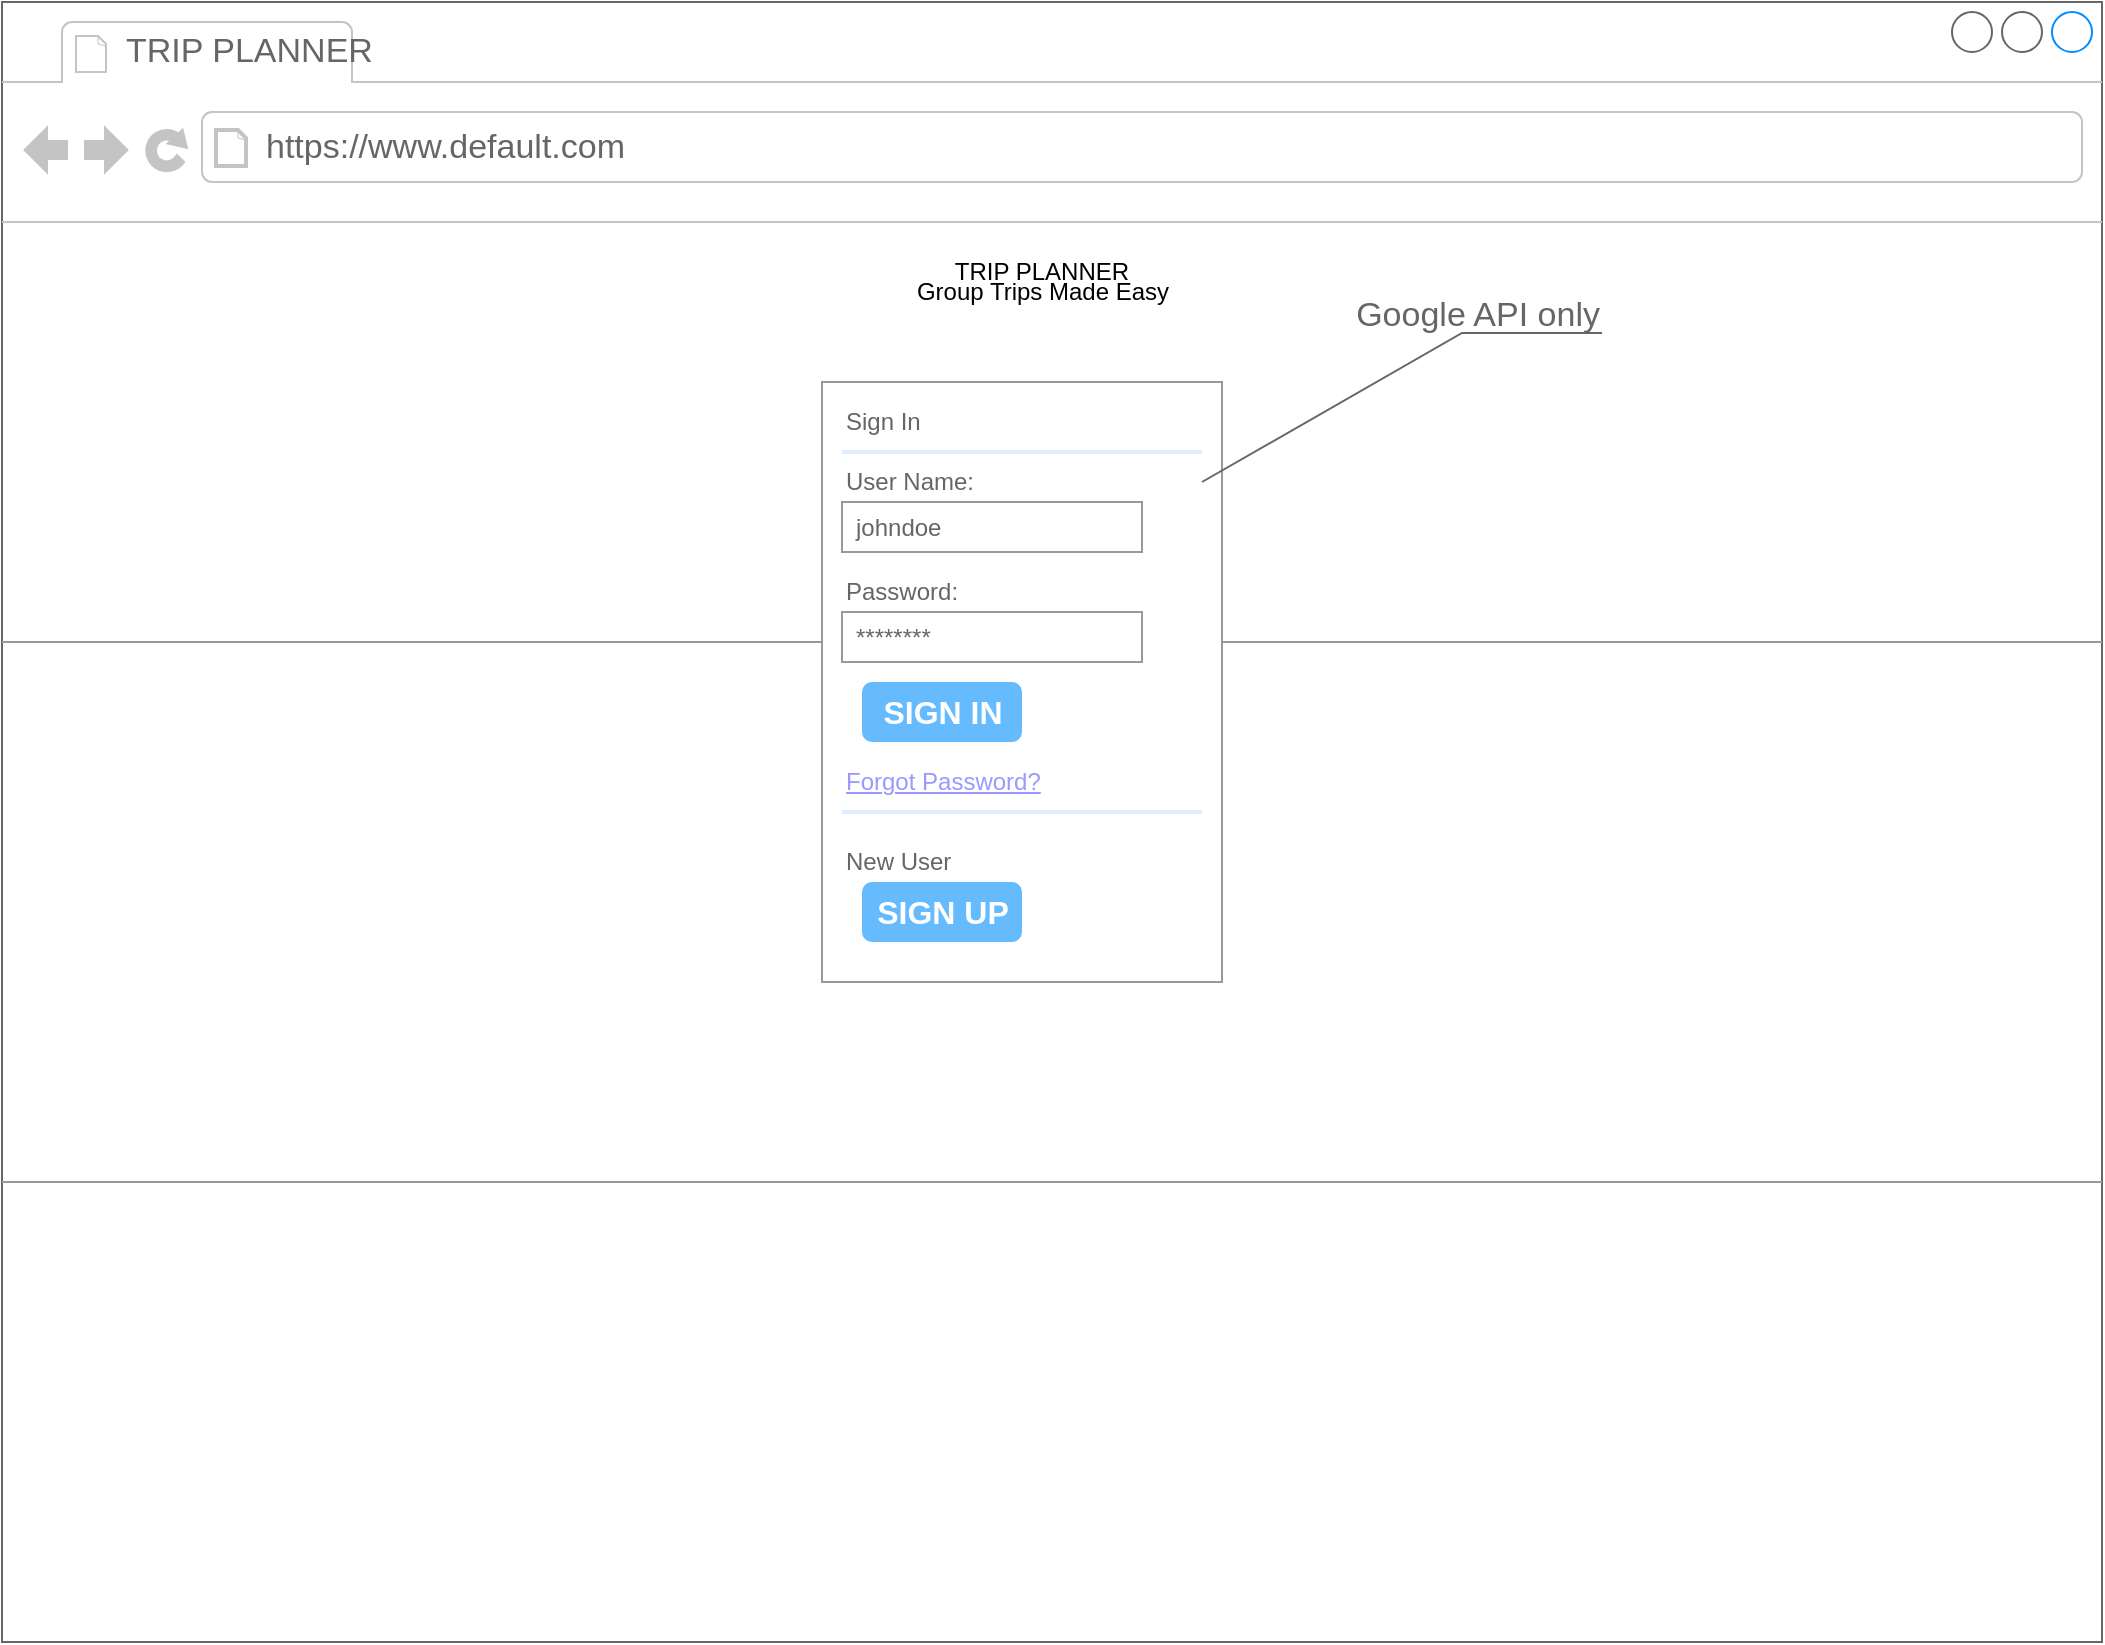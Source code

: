 <mxfile version="20.2.3" type="github" pages="5">
  <diagram name="Start a Trip - FUTURE" id="8DWDPW-c5oQFjhwS596y">
    <mxGraphModel dx="1581" dy="751" grid="1" gridSize="10" guides="1" tooltips="1" connect="1" arrows="1" fold="1" page="1" pageScale="1" pageWidth="1100" pageHeight="850" background="none" math="0" shadow="0">
      <root>
        <mxCell id="aFcdEAQ5kbI3HW9dODeq-0" />
        <mxCell id="aFcdEAQ5kbI3HW9dODeq-1" parent="aFcdEAQ5kbI3HW9dODeq-0" />
        <mxCell id="aFcdEAQ5kbI3HW9dODeq-2" value="" style="strokeWidth=1;shadow=0;dashed=0;align=center;html=1;shape=mxgraph.mockup.containers.browserWindow;rSize=0;strokeColor=#666666;mainText=,;recursiveResize=0;rounded=0;labelBackgroundColor=none;fontFamily=Verdana;fontSize=12" vertex="1" parent="aFcdEAQ5kbI3HW9dODeq-1">
          <mxGeometry x="30" y="100" width="1050" height="820" as="geometry" />
        </mxCell>
        <mxCell id="aFcdEAQ5kbI3HW9dODeq-3" value="TRIP PLANNER" style="strokeWidth=1;shadow=0;dashed=0;align=center;html=1;shape=mxgraph.mockup.containers.anchor;fontSize=17;fontColor=#666666;align=left;" vertex="1" parent="aFcdEAQ5kbI3HW9dODeq-2">
          <mxGeometry x="60" y="12" width="110" height="26" as="geometry" />
        </mxCell>
        <mxCell id="aFcdEAQ5kbI3HW9dODeq-4" value="https://www.default.com" style="strokeWidth=1;shadow=0;dashed=0;align=center;html=1;shape=mxgraph.mockup.containers.anchor;rSize=0;fontSize=17;fontColor=#666666;align=left;" vertex="1" parent="aFcdEAQ5kbI3HW9dODeq-2">
          <mxGeometry x="130" y="60" width="250" height="26" as="geometry" />
        </mxCell>
        <mxCell id="aFcdEAQ5kbI3HW9dODeq-5" value="" style="verticalLabelPosition=bottom;shadow=0;dashed=0;align=center;html=1;verticalAlign=top;strokeWidth=1;shape=mxgraph.mockup.markup.line;strokeColor=#999999;rounded=0;labelBackgroundColor=none;fillColor=#ffffff;fontFamily=Verdana;fontSize=12;fontColor=#000000;" vertex="1" parent="aFcdEAQ5kbI3HW9dODeq-2">
          <mxGeometry y="310" width="1050" height="20" as="geometry" />
        </mxCell>
        <mxCell id="aFcdEAQ5kbI3HW9dODeq-6" value="" style="verticalLabelPosition=bottom;shadow=0;dashed=0;align=center;html=1;verticalAlign=top;strokeWidth=1;shape=mxgraph.mockup.markup.line;strokeColor=#999999;rounded=0;labelBackgroundColor=none;fillColor=#ffffff;fontFamily=Verdana;fontSize=12;fontColor=#000000;" vertex="1" parent="aFcdEAQ5kbI3HW9dODeq-2">
          <mxGeometry y="580" width="1050" height="20" as="geometry" />
        </mxCell>
        <mxCell id="aFcdEAQ5kbI3HW9dODeq-7" value="TRIP PLANNER" style="text;html=1;strokeColor=none;fillColor=none;align=center;verticalAlign=middle;whiteSpace=wrap;rounded=0;" vertex="1" parent="aFcdEAQ5kbI3HW9dODeq-2">
          <mxGeometry x="405" y="120" width="230" height="30" as="geometry" />
        </mxCell>
        <mxCell id="aFcdEAQ5kbI3HW9dODeq-8" value="Group Trips Made Easy" style="text;html=1;strokeColor=none;fillColor=none;align=center;verticalAlign=middle;whiteSpace=wrap;rounded=0;" vertex="1" parent="aFcdEAQ5kbI3HW9dODeq-2">
          <mxGeometry x="433" y="130" width="175" height="30" as="geometry" />
        </mxCell>
        <mxCell id="i7r5WoGOMsRRJ43e8qty-0" value="" style="strokeWidth=1;shadow=0;dashed=0;align=center;html=1;shape=mxgraph.mockup.forms.rrect;rSize=0;strokeColor=#999999;fillColor=#ffffff;" vertex="1" parent="aFcdEAQ5kbI3HW9dODeq-2">
          <mxGeometry x="410" y="190" width="200" height="300" as="geometry" />
        </mxCell>
        <mxCell id="i7r5WoGOMsRRJ43e8qty-1" value="Sign In" style="strokeWidth=1;shadow=0;dashed=0;align=center;html=1;shape=mxgraph.mockup.forms.anchor;fontSize=12;fontColor=#666666;align=left;resizeWidth=1;spacingLeft=0;" vertex="1" parent="i7r5WoGOMsRRJ43e8qty-0">
          <mxGeometry width="100" height="20" relative="1" as="geometry">
            <mxPoint x="10" y="10" as="offset" />
          </mxGeometry>
        </mxCell>
        <mxCell id="i7r5WoGOMsRRJ43e8qty-2" value="" style="shape=line;strokeColor=#ddeeff;strokeWidth=2;html=1;resizeWidth=1;" vertex="1" parent="i7r5WoGOMsRRJ43e8qty-0">
          <mxGeometry width="180" height="10" relative="1" as="geometry">
            <mxPoint x="10" y="30" as="offset" />
          </mxGeometry>
        </mxCell>
        <mxCell id="i7r5WoGOMsRRJ43e8qty-3" value="User Name:" style="strokeWidth=1;shadow=0;dashed=0;align=center;html=1;shape=mxgraph.mockup.forms.anchor;fontSize=12;fontColor=#666666;align=left;resizeWidth=1;spacingLeft=0;" vertex="1" parent="i7r5WoGOMsRRJ43e8qty-0">
          <mxGeometry width="100" height="20" relative="1" as="geometry">
            <mxPoint x="10" y="40" as="offset" />
          </mxGeometry>
        </mxCell>
        <mxCell id="i7r5WoGOMsRRJ43e8qty-4" value="johndoe" style="strokeWidth=1;shadow=0;dashed=0;align=center;html=1;shape=mxgraph.mockup.forms.rrect;rSize=0;strokeColor=#999999;fontColor=#666666;align=left;spacingLeft=5;resizeWidth=1;" vertex="1" parent="i7r5WoGOMsRRJ43e8qty-0">
          <mxGeometry width="150" height="25" relative="1" as="geometry">
            <mxPoint x="10" y="60" as="offset" />
          </mxGeometry>
        </mxCell>
        <mxCell id="i7r5WoGOMsRRJ43e8qty-5" value="Password:" style="strokeWidth=1;shadow=0;dashed=0;align=center;html=1;shape=mxgraph.mockup.forms.anchor;fontSize=12;fontColor=#666666;align=left;resizeWidth=1;spacingLeft=0;" vertex="1" parent="i7r5WoGOMsRRJ43e8qty-0">
          <mxGeometry width="100" height="20" relative="1" as="geometry">
            <mxPoint x="10" y="95" as="offset" />
          </mxGeometry>
        </mxCell>
        <mxCell id="i7r5WoGOMsRRJ43e8qty-6" value="********" style="strokeWidth=1;shadow=0;dashed=0;align=center;html=1;shape=mxgraph.mockup.forms.rrect;rSize=0;strokeColor=#999999;fontColor=#666666;align=left;spacingLeft=5;resizeWidth=1;" vertex="1" parent="i7r5WoGOMsRRJ43e8qty-0">
          <mxGeometry width="150" height="25" relative="1" as="geometry">
            <mxPoint x="10" y="115" as="offset" />
          </mxGeometry>
        </mxCell>
        <mxCell id="i7r5WoGOMsRRJ43e8qty-7" value="SIGN IN" style="strokeWidth=1;shadow=0;dashed=0;align=center;html=1;shape=mxgraph.mockup.forms.rrect;rSize=5;strokeColor=none;fontColor=#ffffff;fillColor=#66bbff;fontSize=16;fontStyle=1;" vertex="1" parent="i7r5WoGOMsRRJ43e8qty-0">
          <mxGeometry y="1" width="80" height="30" relative="1" as="geometry">
            <mxPoint x="20" y="-150" as="offset" />
          </mxGeometry>
        </mxCell>
        <mxCell id="i7r5WoGOMsRRJ43e8qty-8" value="Forgot Password?" style="strokeWidth=1;shadow=0;dashed=0;align=center;html=1;shape=mxgraph.mockup.forms.anchor;fontSize=12;fontColor=#9999ff;align=left;spacingLeft=0;fontStyle=4;resizeWidth=1;" vertex="1" parent="i7r5WoGOMsRRJ43e8qty-0">
          <mxGeometry y="1" width="150" height="20" relative="1" as="geometry">
            <mxPoint x="10" y="-110" as="offset" />
          </mxGeometry>
        </mxCell>
        <mxCell id="i7r5WoGOMsRRJ43e8qty-9" value="" style="shape=line;strokeColor=#ddeeff;strokeWidth=2;html=1;resizeWidth=1;" vertex="1" parent="i7r5WoGOMsRRJ43e8qty-0">
          <mxGeometry y="1" width="180" height="10" relative="1" as="geometry">
            <mxPoint x="10" y="-90" as="offset" />
          </mxGeometry>
        </mxCell>
        <mxCell id="i7r5WoGOMsRRJ43e8qty-10" value="New User" style="strokeWidth=1;shadow=0;dashed=0;align=center;html=1;shape=mxgraph.mockup.forms.anchor;fontSize=12;fontColor=#666666;align=left;spacingLeft=0;resizeWidth=1;" vertex="1" parent="i7r5WoGOMsRRJ43e8qty-0">
          <mxGeometry y="1" width="150" height="20" relative="1" as="geometry">
            <mxPoint x="10" y="-70" as="offset" />
          </mxGeometry>
        </mxCell>
        <mxCell id="i7r5WoGOMsRRJ43e8qty-11" value="SIGN UP" style="strokeWidth=1;shadow=0;dashed=0;align=center;html=1;shape=mxgraph.mockup.forms.rrect;rSize=5;strokeColor=none;fontColor=#ffffff;fillColor=#66bbff;fontSize=16;fontStyle=1;" vertex="1" parent="i7r5WoGOMsRRJ43e8qty-0">
          <mxGeometry y="1" width="80" height="30" relative="1" as="geometry">
            <mxPoint x="20" y="-50" as="offset" />
          </mxGeometry>
        </mxCell>
        <mxCell id="i7r5WoGOMsRRJ43e8qty-13" value="Google API only" style="strokeWidth=1;shadow=0;dashed=0;align=center;html=1;shape=mxgraph.mockup.text.callout;linkText=;textSize=17;textColor=#666666;callDir=NE;callStyle=line;fontSize=17;fontColor=#666666;align=right;verticalAlign=top;strokeColor=#666666;" vertex="1" parent="aFcdEAQ5kbI3HW9dODeq-2">
          <mxGeometry x="600" y="140" width="200" height="100" as="geometry" />
        </mxCell>
      </root>
    </mxGraphModel>
  </diagram>
  <diagram name="Landing Page" id="niyKp7r5a6nFXLz2npA9">
    <mxGraphModel dx="1581" dy="751" grid="1" gridSize="10" guides="1" tooltips="1" connect="1" arrows="1" fold="1" page="1" pageScale="1" pageWidth="1100" pageHeight="850" background="none" math="0" shadow="0">
      <root>
        <mxCell id="NiUzBmSP5WkAW5QgGDxm-0" />
        <mxCell id="NiUzBmSP5WkAW5QgGDxm-1" parent="NiUzBmSP5WkAW5QgGDxm-0" />
        <mxCell id="NiUzBmSP5WkAW5QgGDxm-2" value="" style="strokeWidth=1;shadow=0;dashed=0;align=center;html=1;shape=mxgraph.mockup.containers.browserWindow;rSize=0;strokeColor=#666666;mainText=,;recursiveResize=0;rounded=0;labelBackgroundColor=none;fontFamily=Verdana;fontSize=12" vertex="1" parent="NiUzBmSP5WkAW5QgGDxm-1">
          <mxGeometry y="40" width="1100" height="890" as="geometry" />
        </mxCell>
        <mxCell id="NiUzBmSP5WkAW5QgGDxm-3" value="TRIP PLANNER" style="strokeWidth=1;shadow=0;dashed=0;align=center;html=1;shape=mxgraph.mockup.containers.anchor;fontSize=17;fontColor=#666666;align=left;" vertex="1" parent="NiUzBmSP5WkAW5QgGDxm-2">
          <mxGeometry x="60" y="12" width="110" height="26" as="geometry" />
        </mxCell>
        <mxCell id="NiUzBmSP5WkAW5QgGDxm-4" value="https://www.default.com" style="strokeWidth=1;shadow=0;dashed=0;align=center;html=1;shape=mxgraph.mockup.containers.anchor;rSize=0;fontSize=17;fontColor=#666666;align=left;" vertex="1" parent="NiUzBmSP5WkAW5QgGDxm-2">
          <mxGeometry x="130" y="60" width="250" height="26" as="geometry" />
        </mxCell>
        <mxCell id="NiUzBmSP5WkAW5QgGDxm-5" value="" style="verticalLabelPosition=bottom;shadow=0;dashed=0;align=center;html=1;verticalAlign=top;strokeWidth=1;shape=mxgraph.mockup.markup.line;strokeColor=#999999;rounded=0;labelBackgroundColor=none;fillColor=#ffffff;fontFamily=Verdana;fontSize=12;fontColor=#000000;" vertex="1" parent="NiUzBmSP5WkAW5QgGDxm-2">
          <mxGeometry y="310" width="1050" height="20" as="geometry" />
        </mxCell>
        <mxCell id="NiUzBmSP5WkAW5QgGDxm-6" value="" style="verticalLabelPosition=bottom;shadow=0;dashed=0;align=center;html=1;verticalAlign=top;strokeWidth=1;shape=mxgraph.mockup.markup.line;strokeColor=#999999;rounded=0;labelBackgroundColor=none;fillColor=#ffffff;fontFamily=Verdana;fontSize=12;fontColor=#000000;" vertex="1" parent="NiUzBmSP5WkAW5QgGDxm-2">
          <mxGeometry y="580" width="1050" height="20" as="geometry" />
        </mxCell>
        <mxCell id="gEf-IKnQM46itrX4VgIf-7" value="View a Trip" style="strokeWidth=1;shadow=0;dashed=0;align=center;html=1;shape=mxgraph.mockup.buttons.button;strokeColor=#666666;fontColor=#ffffff;mainText=;buttonStyle=round;fontSize=17;fontStyle=1;fillColor=#008cff;whiteSpace=wrap;" vertex="1" parent="NiUzBmSP5WkAW5QgGDxm-2">
          <mxGeometry x="595" y="510" width="150" height="50" as="geometry" />
        </mxCell>
        <mxCell id="gEf-IKnQM46itrX4VgIf-8" value="Group Name &amp;amp; Pin ... &lt;br&gt;diff pin to save changes... ?&lt;br&gt;&lt;br&gt;**FUTURE BUILD**" style="strokeWidth=1;shadow=0;dashed=0;align=center;html=1;shape=mxgraph.mockup.text.callout;linkText=;textSize=17;textColor=#666666;callDir=NE;callStyle=line;fontSize=17;fontColor=#666666;align=right;verticalAlign=top;strokeColor=#666666;" vertex="1" parent="NiUzBmSP5WkAW5QgGDxm-2">
          <mxGeometry x="750" y="460" width="200" height="100" as="geometry" />
        </mxCell>
        <mxCell id="DaCauoduVKSSGyKnXF5v-0" value="Lorem ipsum dolor sit amet, consectetur adipisicing elit, sed do eiusmod tempor incididunt ut labore et dolore magna aliqua. Ut enim ad minim veniam, quis nostrud exercitation ullamco laboris nisi ut aliquip ex ea commodo consequat. Duis aute irure dolor in reprehenderit in voluptate velit esse cillum dolore eu fugiat nulla pariatur. Excepteur sint occaecat cupidatat non proident, sunt in culpa qui officia deserunt mollit anim id est laborum." style="text;spacingTop=-5;whiteSpace=wrap;html=1;align=left;fontSize=12;fontFamily=Helvetica;fillColor=none;strokeColor=none;" vertex="1" parent="NiUzBmSP5WkAW5QgGDxm-2">
          <mxGeometry x="305" y="350" width="500" height="120" as="geometry" />
        </mxCell>
        <mxCell id="gEf-IKnQM46itrX4VgIf-6" value="Start a Trip" style="strokeWidth=1;shadow=0;dashed=0;align=center;html=1;shape=mxgraph.mockup.buttons.button;strokeColor=#666666;fontColor=#ffffff;mainText=;buttonStyle=round;fontSize=17;fontStyle=1;fillColor=#008cff;whiteSpace=wrap;" vertex="1" parent="NiUzBmSP5WkAW5QgGDxm-2">
          <mxGeometry x="345" y="510" width="150" height="50" as="geometry" />
        </mxCell>
        <mxCell id="lbVdVktT6AYpciAAGa9C-0" value="" style="strokeWidth=1;shadow=0;dashed=0;align=center;html=1;shape=mxgraph.mockup.buttons.multiButton;fillColor=#E6E6E6;strokeColor=#666666;mainText=;subText=;" vertex="1" parent="NiUzBmSP5WkAW5QgGDxm-2">
          <mxGeometry y="110" width="1100" height="50" as="geometry" />
        </mxCell>
        <mxCell id="lbVdVktT6AYpciAAGa9C-1" value="Trip Planner" style="strokeWidth=1;shadow=0;dashed=0;align=center;html=1;shape=mxgraph.mockup.anchor;fontSize=16;fontColor=#ffffff;fontStyle=1;whiteSpace=wrap;" vertex="1" parent="lbVdVktT6AYpciAAGa9C-0">
          <mxGeometry y="8" width="1100" height="20" as="geometry" />
        </mxCell>
        <mxCell id="lbVdVktT6AYpciAAGa9C-2" value="Group Trips Made Easy" style="strokeWidth=1;shadow=0;dashed=0;align=center;html=1;shape=mxgraph.mockup.anchor;fontSize=12;fontColor=#ffffff;fontStyle=1;whiteSpace=wrap;" vertex="1" parent="lbVdVktT6AYpciAAGa9C-0">
          <mxGeometry y="30" width="1100" height="10" as="geometry" />
        </mxCell>
        <mxCell id="_oCvEzsiWb0TQUJWPVO3-0" value="Home" style="strokeWidth=1;shadow=0;dashed=0;align=center;html=1;shape=mxgraph.mockup.forms.uRect;fontSize=17;fontColor=#666666;align=left;spacingLeft=5;strokeColor=#666666;" vertex="1" parent="NiUzBmSP5WkAW5QgGDxm-2">
          <mxGeometry x="745" y="160" width="70" height="30" as="geometry" />
        </mxCell>
        <mxCell id="_oCvEzsiWb0TQUJWPVO3-1" value="Attendees" style="strokeWidth=1;shadow=0;dashed=0;align=center;html=1;shape=mxgraph.mockup.forms.uRect;fontSize=17;fontColor=#ffffff;align=left;spacingLeft=5;strokeColor=#008cff;fillColor=#008cff;" vertex="1" parent="NiUzBmSP5WkAW5QgGDxm-2">
          <mxGeometry x="885" y="160" width="70" height="30" as="geometry" />
        </mxCell>
        <mxCell id="_oCvEzsiWb0TQUJWPVO3-2" value="Activites" style="strokeWidth=1;shadow=0;dashed=0;align=center;html=1;shape=mxgraph.mockup.forms.uRect;fontSize=17;fontColor=#666666;align=left;spacingLeft=5;strokeColor=#666666;" vertex="1" parent="NiUzBmSP5WkAW5QgGDxm-2">
          <mxGeometry x="955" y="160" width="70" height="30" as="geometry" />
        </mxCell>
        <mxCell id="_oCvEzsiWb0TQUJWPVO3-3" value="Details" style="strokeWidth=1;shadow=0;dashed=0;align=center;html=1;shape=mxgraph.mockup.forms.uRect;fontSize=17;fontColor=#666666;align=left;spacingLeft=5;strokeColor=#666666;" vertex="1" parent="NiUzBmSP5WkAW5QgGDxm-2">
          <mxGeometry x="810" y="160" width="80" height="30" as="geometry" />
        </mxCell>
        <mxCell id="_oCvEzsiWb0TQUJWPVO3-4" value="Itinerary" style="strokeWidth=1;shadow=0;dashed=0;align=center;html=1;shape=mxgraph.mockup.forms.uRect;fontSize=17;fontColor=#666666;align=left;spacingLeft=5;strokeColor=#666666;" vertex="1" parent="NiUzBmSP5WkAW5QgGDxm-2">
          <mxGeometry x="1025" y="160" width="70" height="30" as="geometry" />
        </mxCell>
        <mxCell id="rHkPUoXg9s3G98wRM-d7-0" value="Your personal account&lt;br&gt;log in and view&amp;nbsp; your tips" style="strokeWidth=1;shadow=0;dashed=0;align=center;html=1;shape=mxgraph.mockup.text.callout;linkText=;textSize=17;textColor=#666666;callDir=SW;callStyle=line;fontSize=17;fontColor=#666666;align=left;verticalAlign=bottom;strokeColor=#666666;fillColor=#D4E1F5;" vertex="1" parent="NiUzBmSP5WkAW5QgGDxm-2">
          <mxGeometry x="185" y="570" width="200" height="100" as="geometry" />
        </mxCell>
        <mxCell id="_FWvaNScqjijvXioWf2u-0" value="" style="strokeWidth=1;shadow=0;dashed=0;align=center;html=1;shape=mxgraph.mockup.forms.rrect;rSize=0;strokeColor=#999999;fillColor=#ffffff;" vertex="1" parent="NiUzBmSP5WkAW5QgGDxm-2">
          <mxGeometry x="455" y="590" width="200" height="300" as="geometry" />
        </mxCell>
        <mxCell id="_FWvaNScqjijvXioWf2u-1" value="Sign In" style="strokeWidth=1;shadow=0;dashed=0;align=center;html=1;shape=mxgraph.mockup.forms.anchor;fontSize=12;fontColor=#666666;align=left;resizeWidth=1;spacingLeft=0;" vertex="1" parent="_FWvaNScqjijvXioWf2u-0">
          <mxGeometry width="100" height="20" relative="1" as="geometry">
            <mxPoint x="10" y="10" as="offset" />
          </mxGeometry>
        </mxCell>
        <mxCell id="_FWvaNScqjijvXioWf2u-2" value="" style="shape=line;strokeColor=#ddeeff;strokeWidth=2;html=1;resizeWidth=1;" vertex="1" parent="_FWvaNScqjijvXioWf2u-0">
          <mxGeometry width="180" height="10" relative="1" as="geometry">
            <mxPoint x="10" y="30" as="offset" />
          </mxGeometry>
        </mxCell>
        <mxCell id="_FWvaNScqjijvXioWf2u-3" value="User Name:" style="strokeWidth=1;shadow=0;dashed=0;align=center;html=1;shape=mxgraph.mockup.forms.anchor;fontSize=12;fontColor=#666666;align=left;resizeWidth=1;spacingLeft=0;" vertex="1" parent="_FWvaNScqjijvXioWf2u-0">
          <mxGeometry width="100" height="20" relative="1" as="geometry">
            <mxPoint x="10" y="40" as="offset" />
          </mxGeometry>
        </mxCell>
        <mxCell id="_FWvaNScqjijvXioWf2u-4" value="johndoe" style="strokeWidth=1;shadow=0;dashed=0;align=center;html=1;shape=mxgraph.mockup.forms.rrect;rSize=0;strokeColor=#999999;fontColor=#666666;align=left;spacingLeft=5;resizeWidth=1;" vertex="1" parent="_FWvaNScqjijvXioWf2u-0">
          <mxGeometry width="150" height="25" relative="1" as="geometry">
            <mxPoint x="10" y="60" as="offset" />
          </mxGeometry>
        </mxCell>
        <mxCell id="_FWvaNScqjijvXioWf2u-5" value="Password:" style="strokeWidth=1;shadow=0;dashed=0;align=center;html=1;shape=mxgraph.mockup.forms.anchor;fontSize=12;fontColor=#666666;align=left;resizeWidth=1;spacingLeft=0;" vertex="1" parent="_FWvaNScqjijvXioWf2u-0">
          <mxGeometry width="100" height="20" relative="1" as="geometry">
            <mxPoint x="10" y="95" as="offset" />
          </mxGeometry>
        </mxCell>
        <mxCell id="_FWvaNScqjijvXioWf2u-6" value="********" style="strokeWidth=1;shadow=0;dashed=0;align=center;html=1;shape=mxgraph.mockup.forms.rrect;rSize=0;strokeColor=#999999;fontColor=#666666;align=left;spacingLeft=5;resizeWidth=1;" vertex="1" parent="_FWvaNScqjijvXioWf2u-0">
          <mxGeometry width="150" height="25" relative="1" as="geometry">
            <mxPoint x="10" y="115" as="offset" />
          </mxGeometry>
        </mxCell>
        <mxCell id="_FWvaNScqjijvXioWf2u-7" value="SIGN IN" style="strokeWidth=1;shadow=0;dashed=0;align=center;html=1;shape=mxgraph.mockup.forms.rrect;rSize=5;strokeColor=none;fontColor=#ffffff;fillColor=#66bbff;fontSize=16;fontStyle=1;" vertex="1" parent="_FWvaNScqjijvXioWf2u-0">
          <mxGeometry y="1" width="80" height="30" relative="1" as="geometry">
            <mxPoint x="20" y="-150" as="offset" />
          </mxGeometry>
        </mxCell>
        <mxCell id="_FWvaNScqjijvXioWf2u-8" value="Forgot Password?" style="strokeWidth=1;shadow=0;dashed=0;align=center;html=1;shape=mxgraph.mockup.forms.anchor;fontSize=12;fontColor=#9999ff;align=left;spacingLeft=0;fontStyle=4;resizeWidth=1;" vertex="1" parent="_FWvaNScqjijvXioWf2u-0">
          <mxGeometry y="1" width="150" height="20" relative="1" as="geometry">
            <mxPoint x="10" y="-110" as="offset" />
          </mxGeometry>
        </mxCell>
        <mxCell id="_FWvaNScqjijvXioWf2u-9" value="" style="shape=line;strokeColor=#ddeeff;strokeWidth=2;html=1;resizeWidth=1;" vertex="1" parent="_FWvaNScqjijvXioWf2u-0">
          <mxGeometry y="1" width="180" height="10" relative="1" as="geometry">
            <mxPoint x="10" y="-90" as="offset" />
          </mxGeometry>
        </mxCell>
        <mxCell id="_FWvaNScqjijvXioWf2u-10" value="New User" style="strokeWidth=1;shadow=0;dashed=0;align=center;html=1;shape=mxgraph.mockup.forms.anchor;fontSize=12;fontColor=#666666;align=left;spacingLeft=0;resizeWidth=1;" vertex="1" parent="_FWvaNScqjijvXioWf2u-0">
          <mxGeometry y="1" width="150" height="20" relative="1" as="geometry">
            <mxPoint x="10" y="-70" as="offset" />
          </mxGeometry>
        </mxCell>
        <mxCell id="_FWvaNScqjijvXioWf2u-11" value="SIGN UP" style="strokeWidth=1;shadow=0;dashed=0;align=center;html=1;shape=mxgraph.mockup.forms.rrect;rSize=5;strokeColor=none;fontColor=#ffffff;fillColor=#66bbff;fontSize=16;fontStyle=1;" vertex="1" parent="_FWvaNScqjijvXioWf2u-0">
          <mxGeometry y="1" width="80" height="30" relative="1" as="geometry">
            <mxPoint x="20" y="-50" as="offset" />
          </mxGeometry>
        </mxCell>
        <mxCell id="QsJCS8L0Cab9pvtK-Igb-0" value="Google API only" style="strokeWidth=1;shadow=0;dashed=0;align=center;html=1;shape=mxgraph.mockup.text.callout;linkText=;textSize=17;textColor=#666666;callDir=NE;callStyle=line;fontSize=17;fontColor=#666666;align=right;verticalAlign=top;strokeColor=#666666;" vertex="1" parent="NiUzBmSP5WkAW5QgGDxm-2">
          <mxGeometry x="650" y="680" width="200" height="100" as="geometry" />
        </mxCell>
      </root>
    </mxGraphModel>
  </diagram>
  <diagram name="Trip Dashboard" id="Xp-MvGJ_KN87LIqVj6qn">
    <mxGraphModel dx="1581" dy="751" grid="1" gridSize="10" guides="1" tooltips="1" connect="1" arrows="1" fold="1" page="1" pageScale="1" pageWidth="1100" pageHeight="850" background="none" math="0" shadow="0">
      <root>
        <mxCell id="EYU9zrlf4yJgHyKyE3dP-0" />
        <mxCell id="EYU9zrlf4yJgHyKyE3dP-1" parent="EYU9zrlf4yJgHyKyE3dP-0" />
        <mxCell id="EYU9zrlf4yJgHyKyE3dP-2" value="" style="strokeWidth=1;shadow=0;dashed=0;align=center;html=1;shape=mxgraph.mockup.containers.browserWindow;rSize=0;strokeColor=#666666;mainText=,;recursiveResize=0;rounded=0;labelBackgroundColor=none;fontFamily=Verdana;fontSize=12" vertex="1" parent="EYU9zrlf4yJgHyKyE3dP-1">
          <mxGeometry x="25" y="110" width="1100" height="820" as="geometry" />
        </mxCell>
        <mxCell id="EYU9zrlf4yJgHyKyE3dP-3" value="TRIP PLANNER" style="strokeWidth=1;shadow=0;dashed=0;align=center;html=1;shape=mxgraph.mockup.containers.anchor;fontSize=17;fontColor=#666666;align=left;" vertex="1" parent="EYU9zrlf4yJgHyKyE3dP-2">
          <mxGeometry x="60" y="12" width="110" height="26" as="geometry" />
        </mxCell>
        <mxCell id="EYU9zrlf4yJgHyKyE3dP-4" value="https://www.default.com" style="strokeWidth=1;shadow=0;dashed=0;align=center;html=1;shape=mxgraph.mockup.containers.anchor;rSize=0;fontSize=17;fontColor=#666666;align=left;" vertex="1" parent="EYU9zrlf4yJgHyKyE3dP-2">
          <mxGeometry x="130" y="60" width="250" height="26" as="geometry" />
        </mxCell>
        <mxCell id="EYU9zrlf4yJgHyKyE3dP-5" value="" style="verticalLabelPosition=bottom;shadow=0;dashed=0;align=center;html=1;verticalAlign=top;strokeWidth=1;shape=mxgraph.mockup.markup.line;strokeColor=#999999;rounded=0;labelBackgroundColor=none;fillColor=#ffffff;fontFamily=Verdana;fontSize=12;fontColor=#000000;" vertex="1" parent="EYU9zrlf4yJgHyKyE3dP-2">
          <mxGeometry y="310" width="1050" height="20" as="geometry" />
        </mxCell>
        <mxCell id="EYU9zrlf4yJgHyKyE3dP-6" value="" style="verticalLabelPosition=bottom;shadow=0;dashed=0;align=center;html=1;verticalAlign=top;strokeWidth=1;shape=mxgraph.mockup.markup.line;strokeColor=#999999;rounded=0;labelBackgroundColor=none;fillColor=#ffffff;fontFamily=Verdana;fontSize=12;fontColor=#000000;" vertex="1" parent="EYU9zrlf4yJgHyKyE3dP-2">
          <mxGeometry y="580" width="1050" height="20" as="geometry" />
        </mxCell>
        <mxCell id="EYU9zrlf4yJgHyKyE3dP-11" value="" style="strokeWidth=1;shadow=0;dashed=0;align=center;html=1;shape=mxgraph.mockup.buttons.multiButton;fillColor=#E6E6E6;strokeColor=#666666;mainText=;subText=;" vertex="1" parent="EYU9zrlf4yJgHyKyE3dP-2">
          <mxGeometry y="110" width="1100" height="50" as="geometry" />
        </mxCell>
        <mxCell id="EYU9zrlf4yJgHyKyE3dP-12" value="Trip Planner" style="strokeWidth=1;shadow=0;dashed=0;align=center;html=1;shape=mxgraph.mockup.anchor;fontSize=16;fontColor=#ffffff;fontStyle=1;whiteSpace=wrap;" vertex="1" parent="EYU9zrlf4yJgHyKyE3dP-11">
          <mxGeometry y="8" width="1100" height="20" as="geometry" />
        </mxCell>
        <mxCell id="EYU9zrlf4yJgHyKyE3dP-13" value="Group Trips Made Easy" style="strokeWidth=1;shadow=0;dashed=0;align=center;html=1;shape=mxgraph.mockup.anchor;fontSize=12;fontColor=#ffffff;fontStyle=1;whiteSpace=wrap;" vertex="1" parent="EYU9zrlf4yJgHyKyE3dP-11">
          <mxGeometry y="30" width="1100" height="10" as="geometry" />
        </mxCell>
        <mxCell id="EYU9zrlf4yJgHyKyE3dP-14" value="Home" style="strokeWidth=1;shadow=0;dashed=0;align=center;html=1;shape=mxgraph.mockup.forms.uRect;fontSize=17;fontColor=#666666;align=left;spacingLeft=5;strokeColor=#666666;" vertex="1" parent="EYU9zrlf4yJgHyKyE3dP-2">
          <mxGeometry x="745" y="160" width="70" height="30" as="geometry" />
        </mxCell>
        <mxCell id="EYU9zrlf4yJgHyKyE3dP-15" value="Attendees" style="strokeWidth=1;shadow=0;dashed=0;align=center;html=1;shape=mxgraph.mockup.forms.uRect;fontSize=17;fontColor=#ffffff;align=left;spacingLeft=5;strokeColor=#008cff;fillColor=#008cff;" vertex="1" parent="EYU9zrlf4yJgHyKyE3dP-2">
          <mxGeometry x="885" y="160" width="70" height="30" as="geometry" />
        </mxCell>
        <mxCell id="EYU9zrlf4yJgHyKyE3dP-16" value="Activites" style="strokeWidth=1;shadow=0;dashed=0;align=center;html=1;shape=mxgraph.mockup.forms.uRect;fontSize=17;fontColor=#666666;align=left;spacingLeft=5;strokeColor=#666666;" vertex="1" parent="EYU9zrlf4yJgHyKyE3dP-2">
          <mxGeometry x="955" y="160" width="70" height="30" as="geometry" />
        </mxCell>
        <mxCell id="EYU9zrlf4yJgHyKyE3dP-17" value="Details" style="strokeWidth=1;shadow=0;dashed=0;align=center;html=1;shape=mxgraph.mockup.forms.uRect;fontSize=17;fontColor=#666666;align=left;spacingLeft=5;strokeColor=#666666;" vertex="1" parent="EYU9zrlf4yJgHyKyE3dP-2">
          <mxGeometry x="815" y="160" width="70" height="30" as="geometry" />
        </mxCell>
        <mxCell id="EYU9zrlf4yJgHyKyE3dP-18" value="Itinerary" style="strokeWidth=1;shadow=0;dashed=0;align=center;html=1;shape=mxgraph.mockup.forms.uRect;fontSize=17;fontColor=#666666;align=left;spacingLeft=5;strokeColor=#666666;" vertex="1" parent="EYU9zrlf4yJgHyKyE3dP-2">
          <mxGeometry x="1025" y="160" width="70" height="30" as="geometry" />
        </mxCell>
        <mxCell id="Okw4cQMrxfvCuh8c6HJq-0" value="" style="strokeWidth=1;shadow=0;dashed=0;align=center;html=1;shape=mxgraph.mockup.containers.marginRect2;rectMarginLeft=67;strokeColor=#666666;gradientColor=none;" vertex="1" parent="EYU9zrlf4yJgHyKyE3dP-2">
          <mxGeometry x="135" y="250" width="805" height="440" as="geometry" />
        </mxCell>
        <mxCell id="Okw4cQMrxfvCuh8c6HJq-1" value="Trip 1" style="strokeColor=inherit;fillColor=inherit;gradientColor=inherit;strokeWidth=1;shadow=0;dashed=0;align=center;html=1;shape=mxgraph.mockup.containers.rrect;rSize=0;fontSize=17;fontColor=#666666;" vertex="1" parent="Okw4cQMrxfvCuh8c6HJq-0">
          <mxGeometry width="60" height="25" relative="1" as="geometry">
            <mxPoint y="10" as="offset" />
          </mxGeometry>
        </mxCell>
        <mxCell id="Okw4cQMrxfvCuh8c6HJq-2" value="Trip 2" style="strokeWidth=1;shadow=0;dashed=0;align=center;html=1;shape=mxgraph.mockup.containers.rrect;rSize=0;fontSize=17;fontColor=#ffffff;strokeColor=#008cff;fillColor=#008cff;" vertex="1" parent="Okw4cQMrxfvCuh8c6HJq-0">
          <mxGeometry width="60" height="25" relative="1" as="geometry">
            <mxPoint y="40" as="offset" />
          </mxGeometry>
        </mxCell>
        <mxCell id="Okw4cQMrxfvCuh8c6HJq-3" value="New Trip" style="strokeColor=inherit;fillColor=inherit;gradientColor=inherit;strokeWidth=1;shadow=0;dashed=0;align=center;html=1;shape=mxgraph.mockup.containers.rrect;rSize=0;fontSize=17;fontColor=#666666;" vertex="1" parent="Okw4cQMrxfvCuh8c6HJq-0">
          <mxGeometry width="60" height="25" relative="1" as="geometry">
            <mxPoint y="70" as="offset" />
          </mxGeometry>
        </mxCell>
        <mxCell id="Okw4cQMrxfvCuh8c6HJq-4" value="" style="strokeWidth=1;shadow=0;dashed=0;align=center;html=1;shape=mxgraph.mockup.containers.leftButton;rSize=5;strokeColor=#008cff;fillColor=#008cff;resizeHeight=1;movable=0;deletable=0;" vertex="1" parent="Okw4cQMrxfvCuh8c6HJq-0">
          <mxGeometry width="7" height="440.0" relative="1" as="geometry">
            <mxPoint x="60" as="offset" />
          </mxGeometry>
        </mxCell>
      </root>
    </mxGraphModel>
  </diagram>
  <diagram name="Trip - New" id="2AY6TVlR86H_P7r8-TRv">
    <mxGraphModel dx="2681" dy="751" grid="1" gridSize="10" guides="1" tooltips="1" connect="1" arrows="1" fold="1" page="1" pageScale="1" pageWidth="1100" pageHeight="850" background="none" math="0" shadow="0">
      <root>
        <mxCell id="8DabLNko79BtNzzFg10_-0" />
        <mxCell id="8DabLNko79BtNzzFg10_-1" parent="8DabLNko79BtNzzFg10_-0" />
        <mxCell id="8DabLNko79BtNzzFg10_-2" value="c" style="strokeWidth=1;shadow=0;dashed=0;align=center;html=1;shape=mxgraph.mockup.containers.browserWindow;rSize=0;strokeColor=#666666;mainText=,;recursiveResize=0;rounded=0;labelBackgroundColor=none;fontFamily=Verdana;fontSize=12" vertex="1" parent="8DabLNko79BtNzzFg10_-1">
          <mxGeometry x="-20" y="40" width="1105" height="2110" as="geometry" />
        </mxCell>
        <mxCell id="8DabLNko79BtNzzFg10_-3" value="TRIP PLANNER" style="strokeWidth=1;shadow=0;dashed=0;align=center;html=1;shape=mxgraph.mockup.containers.anchor;fontSize=17;fontColor=#666666;align=left;" vertex="1" parent="8DabLNko79BtNzzFg10_-2">
          <mxGeometry x="60" y="12" width="110" height="26" as="geometry" />
        </mxCell>
        <mxCell id="8DabLNko79BtNzzFg10_-4" value="https://www.default.com" style="strokeWidth=1;shadow=0;dashed=0;align=center;html=1;shape=mxgraph.mockup.containers.anchor;rSize=0;fontSize=17;fontColor=#666666;align=left;" vertex="1" parent="8DabLNko79BtNzzFg10_-2">
          <mxGeometry x="130" y="60" width="250" height="26" as="geometry" />
        </mxCell>
        <mxCell id="8DabLNko79BtNzzFg10_-5" value="" style="verticalLabelPosition=bottom;shadow=0;dashed=0;align=center;html=1;verticalAlign=top;strokeWidth=1;shape=mxgraph.mockup.markup.line;strokeColor=#999999;rounded=0;labelBackgroundColor=none;fillColor=#ffffff;fontFamily=Verdana;fontSize=12;fontColor=#000000;" vertex="1" parent="8DabLNko79BtNzzFg10_-2">
          <mxGeometry y="580" width="1050" height="20" as="geometry" />
        </mxCell>
        <mxCell id="8DabLNko79BtNzzFg10_-6" value="Home" style="strokeWidth=1;shadow=0;dashed=0;align=center;html=1;shape=mxgraph.mockup.forms.uRect;fontSize=17;fontColor=#666666;align=left;spacingLeft=5;strokeColor=#666666;" vertex="1" parent="8DabLNko79BtNzzFg10_-2">
          <mxGeometry x="710" y="160" width="70" height="30" as="geometry" />
        </mxCell>
        <mxCell id="8DabLNko79BtNzzFg10_-7" value="Attendees" style="strokeWidth=1;shadow=0;dashed=0;align=center;html=1;shape=mxgraph.mockup.forms.uRect;fontSize=17;fontColor=#ffffff;align=left;spacingLeft=5;strokeColor=#008cff;fillColor=#008cff;" vertex="1" parent="8DabLNko79BtNzzFg10_-2">
          <mxGeometry x="850" y="160" width="70" height="30" as="geometry" />
        </mxCell>
        <mxCell id="8DabLNko79BtNzzFg10_-8" value="Activites" style="strokeWidth=1;shadow=0;dashed=0;align=center;html=1;shape=mxgraph.mockup.forms.uRect;fontSize=17;fontColor=#666666;align=left;spacingLeft=5;strokeColor=#666666;" vertex="1" parent="8DabLNko79BtNzzFg10_-2">
          <mxGeometry x="920" y="160" width="70" height="30" as="geometry" />
        </mxCell>
        <mxCell id="8DabLNko79BtNzzFg10_-9" value="Details" style="strokeWidth=1;shadow=0;dashed=0;align=center;html=1;shape=mxgraph.mockup.forms.uRect;fontSize=17;fontColor=#666666;align=left;spacingLeft=5;strokeColor=#666666;" vertex="1" parent="8DabLNko79BtNzzFg10_-2">
          <mxGeometry x="780" y="160" width="70" height="30" as="geometry" />
        </mxCell>
        <mxCell id="8DabLNko79BtNzzFg10_-10" value="Itinerary" style="strokeWidth=1;shadow=0;dashed=0;align=center;html=1;shape=mxgraph.mockup.forms.uRect;fontSize=17;fontColor=#666666;align=left;spacingLeft=5;strokeColor=#666666;" vertex="1" parent="8DabLNko79BtNzzFg10_-2">
          <mxGeometry x="990" y="160" width="70" height="30" as="geometry" />
        </mxCell>
        <mxCell id="8DabLNko79BtNzzFg10_-11" value="" style="shape=mxgraph.mockup.containers.marginRect;rectMarginTop=10;strokeColor=#666666;strokeWidth=1;dashed=0;rounded=1;arcSize=5;recursiveResize=0;" vertex="1" parent="8DabLNko79BtNzzFg10_-2">
          <mxGeometry x="40" y="550" width="1020" height="340" as="geometry" />
        </mxCell>
        <mxCell id="8DabLNko79BtNzzFg10_-12" value="Attendees" style="shape=rect;strokeColor=none;fillColor=#008cff;strokeWidth=1;dashed=0;rounded=1;arcSize=20;fontColor=#ffffff;fontSize=17;spacing=2;spacingTop=-2;align=left;autosize=1;spacingLeft=4;resizeWidth=0;resizeHeight=0;perimeter=none;" vertex="1" parent="8DabLNko79BtNzzFg10_-11">
          <mxGeometry x="5" width="100" height="30" as="geometry" />
        </mxCell>
        <mxCell id="8DabLNko79BtNzzFg10_-14" value="Add" style="strokeWidth=1;shadow=0;dashed=0;align=center;html=1;shape=mxgraph.mockup.buttons.button;strokeColor=#666666;fontColor=#ffffff;mainText=;buttonStyle=round;fontSize=17;fontStyle=1;fillColor=#008cff;whiteSpace=wrap;" vertex="1" parent="8DabLNko79BtNzzFg10_-11">
          <mxGeometry x="30" y="280" width="150" height="50" as="geometry" />
        </mxCell>
        <mxCell id="8DabLNko79BtNzzFg10_-39" value="" style="strokeWidth=1;shadow=0;dashed=0;align=center;html=1;shape=mxgraph.mockup.forms.rrect;rSize=0;strokeColor=#999999;fillColor=#ffffff;" vertex="1" parent="8DabLNko79BtNzzFg10_-11">
          <mxGeometry x="30" y="70" width="150" height="200" as="geometry" />
        </mxCell>
        <mxCell id="8DabLNko79BtNzzFg10_-40" value="New Attendee" style="strokeWidth=1;shadow=0;dashed=0;align=center;html=1;shape=mxgraph.mockup.forms.rrect;rSize=0;strokeColor=#999999;fontColor=#008cff;fontSize=17;fillColor=#ffffff;resizeWidth=1;" vertex="1" parent="8DabLNko79BtNzzFg10_-39">
          <mxGeometry width="150" height="30" relative="1" as="geometry" />
        </mxCell>
        <mxCell id="8DabLNko79BtNzzFg10_-41" value="Name" style="strokeWidth=1;shadow=0;dashed=0;align=center;html=1;shape=mxgraph.mockup.forms.anchor;fontSize=17;fontColor=#666666;align=left;spacingLeft=5;resizeWidth=1;" vertex="1" parent="8DabLNko79BtNzzFg10_-39">
          <mxGeometry width="150" height="20" relative="1" as="geometry">
            <mxPoint y="30" as="offset" />
          </mxGeometry>
        </mxCell>
        <mxCell id="8DabLNko79BtNzzFg10_-42" value="Phone" style="strokeWidth=1;shadow=0;dashed=0;align=center;html=1;shape=mxgraph.mockup.forms.anchor;fontSize=17;fontColor=#666666;align=left;spacingLeft=5;resizeWidth=1;" vertex="1" parent="8DabLNko79BtNzzFg10_-39">
          <mxGeometry width="150" height="20" relative="1" as="geometry">
            <mxPoint y="50" as="offset" />
          </mxGeometry>
        </mxCell>
        <mxCell id="8DabLNko79BtNzzFg10_-43" value="Status" style="strokeWidth=1;shadow=0;dashed=0;align=center;html=1;shape=mxgraph.mockup.forms.rrect;rSize=0;fontSize=17;fontColor=#666666;align=left;spacingLeft=5;fillColor=#ddeeff;strokeColor=none;resizeWidth=1;" vertex="1" parent="8DabLNko79BtNzzFg10_-39">
          <mxGeometry width="150" height="20" relative="1" as="geometry">
            <mxPoint y="70" as="offset" />
          </mxGeometry>
        </mxCell>
        <mxCell id="8DabLNko79BtNzzFg10_-44" value="Lodging Budget" style="strokeWidth=1;shadow=0;dashed=0;align=center;html=1;shape=mxgraph.mockup.forms.anchor;fontSize=17;fontColor=#666666;align=left;spacingLeft=5;resizeWidth=1;" vertex="1" parent="8DabLNko79BtNzzFg10_-39">
          <mxGeometry width="150" height="20" relative="1" as="geometry">
            <mxPoint y="90" as="offset" />
          </mxGeometry>
        </mxCell>
        <mxCell id="8DabLNko79BtNzzFg10_-45" value="Events Budget" style="strokeWidth=1;shadow=0;dashed=0;align=center;html=1;shape=mxgraph.mockup.forms.anchor;fontSize=17;fontColor=#666666;align=left;spacingLeft=5;resizeWidth=1;" vertex="1" parent="8DabLNko79BtNzzFg10_-39">
          <mxGeometry y="110" width="150" height="20" as="geometry" />
        </mxCell>
        <mxCell id="8DabLNko79BtNzzFg10_-46" value="Notes" style="strokeWidth=1;shadow=0;dashed=0;align=center;html=1;shape=mxgraph.mockup.forms.anchor;fontSize=17;fontColor=#666666;align=left;spacingLeft=5;resizeWidth=1;" vertex="1" parent="8DabLNko79BtNzzFg10_-39">
          <mxGeometry y="130" width="150" height="20" as="geometry" />
        </mxCell>
        <mxCell id="8DabLNko79BtNzzFg10_-47" value="" style="shape=mxgraph.mockup.containers.marginRect;rectMarginTop=10;strokeColor=#666666;strokeWidth=1;dashed=0;rounded=1;arcSize=5;recursiveResize=0;" vertex="1" parent="8DabLNko79BtNzzFg10_-2">
          <mxGeometry x="30" y="900" width="1020" height="380" as="geometry" />
        </mxCell>
        <mxCell id="8DabLNko79BtNzzFg10_-48" value="Activities" style="shape=rect;strokeColor=none;fillColor=#008cff;strokeWidth=1;dashed=0;rounded=1;arcSize=20;fontColor=#ffffff;fontSize=17;spacing=2;spacingTop=-2;align=left;autosize=1;spacingLeft=4;resizeWidth=0;resizeHeight=0;perimeter=none;" vertex="1" parent="8DabLNko79BtNzzFg10_-47">
          <mxGeometry x="5" width="90" height="30" as="geometry" />
        </mxCell>
        <mxCell id="8DabLNko79BtNzzFg10_-79" value="Activities Total = $" style="strokeWidth=1;shadow=0;dashed=0;align=center;html=1;shape=mxgraph.mockup.text.textBox;fontColor=#666666;align=left;fontSize=17;spacingLeft=4;spacingTop=-3;strokeColor=#666666;mainText=;fillColor=#E6E6E6;" vertex="1" parent="8DabLNko79BtNzzFg10_-47">
          <mxGeometry x="870" y="10" width="150" height="30" as="geometry" />
        </mxCell>
        <mxCell id="8DabLNko79BtNzzFg10_-80" value="Add" style="strokeWidth=1;shadow=0;dashed=0;align=center;html=1;shape=mxgraph.mockup.buttons.button;strokeColor=#666666;fontColor=#ffffff;mainText=;buttonStyle=round;fontSize=17;fontStyle=1;fillColor=#008cff;whiteSpace=wrap;" vertex="1" parent="8DabLNko79BtNzzFg10_-47">
          <mxGeometry x="40" y="320" width="150" height="50" as="geometry" />
        </mxCell>
        <mxCell id="8DabLNko79BtNzzFg10_-81" value="" style="strokeWidth=1;shadow=0;dashed=0;align=center;html=1;shape=mxgraph.mockup.forms.rrect;rSize=0;strokeColor=#999999;fillColor=#ffffff;" vertex="1" parent="8DabLNko79BtNzzFg10_-47">
          <mxGeometry x="40" y="32.5" width="150" height="275" as="geometry" />
        </mxCell>
        <mxCell id="8DabLNko79BtNzzFg10_-82" value="NEW ACTIVITY" style="strokeWidth=1;shadow=0;dashed=0;align=center;html=1;shape=mxgraph.mockup.forms.rrect;rSize=0;strokeColor=#999999;fontColor=#008cff;fontSize=17;fillColor=#ffffff;resizeWidth=1;" vertex="1" parent="8DabLNko79BtNzzFg10_-81">
          <mxGeometry width="150" height="30" relative="1" as="geometry" />
        </mxCell>
        <mxCell id="8DabLNko79BtNzzFg10_-83" value="" style="strokeWidth=1;shadow=0;dashed=0;align=center;html=1;shape=mxgraph.mockup.forms.anchor;fontSize=17;fontColor=#666666;align=left;spacingLeft=5;resizeWidth=1;" vertex="1" parent="8DabLNko79BtNzzFg10_-81">
          <mxGeometry width="150" height="20" relative="1" as="geometry">
            <mxPoint y="30" as="offset" />
          </mxGeometry>
        </mxCell>
        <mxCell id="8DabLNko79BtNzzFg10_-84" value="Cost" style="strokeWidth=1;shadow=0;dashed=0;align=center;html=1;shape=mxgraph.mockup.forms.rrect;rSize=0;fontSize=17;fontColor=#666666;align=left;spacingLeft=5;fillColor=#ddeeff;strokeColor=none;resizeWidth=1;" vertex="1" parent="8DabLNko79BtNzzFg10_-81">
          <mxGeometry width="150" height="20" relative="1" as="geometry">
            <mxPoint y="70" as="offset" />
          </mxGeometry>
        </mxCell>
        <mxCell id="8DabLNko79BtNzzFg10_-85" value="Date" style="strokeWidth=1;shadow=0;dashed=0;align=center;html=1;shape=mxgraph.mockup.forms.anchor;fontSize=17;fontColor=#666666;align=left;spacingLeft=5;resizeWidth=1;" vertex="1" parent="8DabLNko79BtNzzFg10_-81">
          <mxGeometry width="150" height="20" relative="1" as="geometry">
            <mxPoint y="90" as="offset" />
          </mxGeometry>
        </mxCell>
        <mxCell id="8DabLNko79BtNzzFg10_-86" value="Comments" style="strokeWidth=1;shadow=0;dashed=0;align=center;html=1;shape=mxgraph.mockup.forms.anchor;fontSize=17;fontColor=#666666;align=left;spacingLeft=5;resizeWidth=1;" vertex="1" parent="8DabLNko79BtNzzFg10_-81">
          <mxGeometry y="105" width="150" height="20" as="geometry" />
        </mxCell>
        <mxCell id="8DabLNko79BtNzzFg10_-87" value="" style="strokeWidth=1;shadow=0;dashed=0;align=center;html=1;shape=mxgraph.mockup.forms.rrect;rSize=0;strokeColor=#999999;fillColor=#ffffff;recursiveResize=0;" vertex="1" parent="8DabLNko79BtNzzFg10_-81">
          <mxGeometry y="155" width="150" height="120" as="geometry" />
        </mxCell>
        <mxCell id="8DabLNko79BtNzzFg10_-88" value="Option 1" style="strokeWidth=1;shadow=0;dashed=0;align=center;html=1;shape=mxgraph.mockup.forms.rrect;rSize=0;fillColor=#eeeeee;strokeColor=#999999;gradientColor=#cccccc;align=left;spacingLeft=4;fontSize=17;fontColor=#666666;labelPosition=right;" vertex="1" parent="8DabLNko79BtNzzFg10_-87">
          <mxGeometry x="8" y="7.5" width="15" height="15" as="geometry" />
        </mxCell>
        <mxCell id="8DabLNko79BtNzzFg10_-89" value="Option 2" style="strokeWidth=1;shadow=0;dashed=0;align=center;html=1;shape=mxgraph.mockup.forms.rrect;rSize=0;fillColor=#eeeeee;strokeColor=#999999;gradientColor=#cccccc;align=left;spacingLeft=4;fontSize=17;fontColor=#666666;labelPosition=right;" vertex="1" parent="8DabLNko79BtNzzFg10_-87">
          <mxGeometry x="8" y="37.5" width="15" height="15" as="geometry" />
        </mxCell>
        <mxCell id="8DabLNko79BtNzzFg10_-90" value="Option 3" style="strokeWidth=1;shadow=0;dashed=0;align=center;html=1;shape=mxgraph.mockup.forms.checkbox;rSize=0;resizable=0;fillColor=#aaaaaa;strokeColor=#444444;gradientColor=#666666;align=left;spacingLeft=4;fontSize=17;fontColor=#008cff;labelPosition=right;" vertex="1" parent="8DabLNko79BtNzzFg10_-87">
          <mxGeometry x="8" y="67.5" width="15" height="15" as="geometry" />
        </mxCell>
        <mxCell id="8DabLNko79BtNzzFg10_-91" value="Option 4" style="strokeWidth=1;shadow=0;dashed=0;align=center;html=1;shape=mxgraph.mockup.forms.rrect;rSize=0;fillColor=#eeeeee;strokeColor=#999999;gradientColor=#cccccc;align=left;spacingLeft=4;fontSize=17;fontColor=#666666;labelPosition=right;" vertex="1" parent="8DabLNko79BtNzzFg10_-87">
          <mxGeometry x="8" y="97.5" width="15" height="15" as="geometry" />
        </mxCell>
        <mxCell id="8DabLNko79BtNzzFg10_-92" value="&amp;gt; Attendees Going - default all" style="strokeWidth=1;shadow=0;dashed=0;align=center;html=1;shape=mxgraph.mockup.forms.anchor;fontSize=17;fontColor=#666666;align=left;spacingLeft=5;resizeWidth=1;" vertex="1" parent="8DabLNko79BtNzzFg10_-81">
          <mxGeometry y="135" width="150" height="20" as="geometry" />
        </mxCell>
        <mxCell id="8DabLNko79BtNzzFg10_-93" value="URL" style="strokeWidth=1;shadow=0;dashed=0;align=center;html=1;shape=mxgraph.mockup.forms.anchor;fontSize=17;fontColor=#666666;align=left;spacingLeft=5;resizeWidth=1;" vertex="1" parent="8DabLNko79BtNzzFg10_-81">
          <mxGeometry y="30" width="150" height="20" as="geometry" />
        </mxCell>
        <mxCell id="8DabLNko79BtNzzFg10_-94" value="Location" style="strokeWidth=1;shadow=0;dashed=0;align=center;html=1;shape=mxgraph.mockup.forms.anchor;fontSize=17;fontColor=#666666;align=left;spacingLeft=5;resizeWidth=1;" vertex="1" parent="8DabLNko79BtNzzFg10_-81">
          <mxGeometry width="150" height="20" relative="1" as="geometry">
            <mxPoint y="50" as="offset" />
          </mxGeometry>
        </mxCell>
        <mxCell id="8DabLNko79BtNzzFg10_-95" value="Include in total ?[]" style="strokeWidth=1;shadow=0;dashed=0;align=center;html=1;shape=mxgraph.mockup.forms.anchor;fontSize=17;fontColor=#666666;align=left;spacingLeft=5;resizeWidth=1;" vertex="1" parent="8DabLNko79BtNzzFg10_-81">
          <mxGeometry y="125" width="150" height="20" as="geometry" />
        </mxCell>
        <mxCell id="8DabLNko79BtNzzFg10_-111" value="" style="shape=mxgraph.mockup.containers.marginRect;rectMarginTop=10;strokeColor=#666666;strokeWidth=1;dashed=0;rounded=1;arcSize=5;recursiveResize=0;fillColor=#9AC7BF;" vertex="1" parent="8DabLNko79BtNzzFg10_-2">
          <mxGeometry x="30" y="1360" width="1050" height="290" as="geometry" />
        </mxCell>
        <mxCell id="8DabLNko79BtNzzFg10_-112" value="Week 1" style="shape=rect;strokeColor=none;fillColor=#008cff;strokeWidth=1;dashed=0;rounded=1;arcSize=20;fontColor=#ffffff;fontSize=17;spacing=2;spacingTop=-2;align=left;autosize=1;spacingLeft=4;resizeWidth=0;resizeHeight=0;perimeter=none;" vertex="1" parent="8DabLNko79BtNzzFg10_-111">
          <mxGeometry x="5" width="80" height="30" as="geometry" />
        </mxCell>
        <mxCell id="8DabLNko79BtNzzFg10_-113" value="Drag Activies Here" style="text;html=1;strokeColor=none;fillColor=none;align=center;verticalAlign=middle;whiteSpace=wrap;rounded=0;" vertex="1" parent="8DabLNko79BtNzzFg10_-111">
          <mxGeometry x="330" y="135" width="335" height="30" as="geometry" />
        </mxCell>
        <mxCell id="8DabLNko79BtNzzFg10_-134" value="" style="shape=mxgraph.mockup.containers.marginRect;rectMarginTop=10;strokeColor=#666666;strokeWidth=1;dashed=0;rounded=1;arcSize=5;recursiveResize=0;fillColor=#9AC7BF;" vertex="1" parent="8DabLNko79BtNzzFg10_-2">
          <mxGeometry x="30" y="1690" width="1050" height="290" as="geometry" />
        </mxCell>
        <mxCell id="8DabLNko79BtNzzFg10_-135" value="Week 2" style="shape=rect;strokeColor=none;fillColor=#008cff;strokeWidth=1;dashed=0;rounded=1;arcSize=20;fontColor=#ffffff;fontSize=17;spacing=2;spacingTop=-2;align=left;autosize=1;spacingLeft=4;resizeWidth=0;resizeHeight=0;perimeter=none;" vertex="1" parent="8DabLNko79BtNzzFg10_-134">
          <mxGeometry x="5" width="80" height="30" as="geometry" />
        </mxCell>
        <mxCell id="8DabLNko79BtNzzFg10_-136" value="Drag Activies Here" style="text;html=1;strokeColor=none;fillColor=none;align=center;verticalAlign=middle;whiteSpace=wrap;rounded=0;" vertex="1" parent="8DabLNko79BtNzzFg10_-134">
          <mxGeometry x="330" y="135" width="335" height="30" as="geometry" />
        </mxCell>
        <mxCell id="8DabLNko79BtNzzFg10_-157" value="" style="strokeWidth=1;shadow=0;dashed=0;align=center;html=1;shape=mxgraph.mockup.buttons.multiButton;fillColor=#E6E6E6;strokeColor=#666666;mainText=;subText=;" vertex="1" parent="8DabLNko79BtNzzFg10_-2">
          <mxGeometry y="110" width="1100" height="50" as="geometry" />
        </mxCell>
        <mxCell id="8DabLNko79BtNzzFg10_-158" value="Trip Planner" style="strokeWidth=1;shadow=0;dashed=0;align=center;html=1;shape=mxgraph.mockup.anchor;fontSize=16;fontColor=#ffffff;fontStyle=1;whiteSpace=wrap;" vertex="1" parent="8DabLNko79BtNzzFg10_-157">
          <mxGeometry y="8" width="1100" height="20" as="geometry" />
        </mxCell>
        <mxCell id="8DabLNko79BtNzzFg10_-159" value="Group Trips Made Easy" style="strokeWidth=1;shadow=0;dashed=0;align=center;html=1;shape=mxgraph.mockup.anchor;fontSize=12;fontColor=#ffffff;fontStyle=1;whiteSpace=wrap;" vertex="1" parent="8DabLNko79BtNzzFg10_-157">
          <mxGeometry y="30" width="1100" height="10" as="geometry" />
        </mxCell>
        <mxCell id="tWS7xsrU0GDRRHk9ozXx-0" value="DELETE TRIP" style="strokeWidth=1;shadow=0;dashed=0;align=center;html=1;shape=mxgraph.mockup.buttons.button;strokeColor=#666666;fontColor=#ffffff;mainText=;buttonStyle=round;fontSize=17;fontStyle=1;fillColor=#008cff;whiteSpace=wrap;" vertex="1" parent="8DabLNko79BtNzzFg10_-2">
          <mxGeometry x="475" y="2020" width="150" height="50" as="geometry" />
        </mxCell>
        <mxCell id="fSMyNNq0aX_Idrw30Zon-73" value="" style="shape=mxgraph.mockup.containers.marginRect;rectMarginTop=10;strokeColor=#666666;strokeWidth=1;dashed=0;rounded=1;arcSize=5;recursiveResize=0;fillColor=#D4E1F5;" vertex="1" parent="8DabLNko79BtNzzFg10_-2">
          <mxGeometry x="60" y="210" width="1040" height="300" as="geometry" />
        </mxCell>
        <mxCell id="fSMyNNq0aX_Idrw30Zon-79" value="Trip Details" style="shape=rect;strokeColor=none;fillColor=#008cff;strokeWidth=1;dashed=0;rounded=1;arcSize=20;fontColor=#ffffff;fontSize=17;spacing=2;spacingTop=-2;align=left;autosize=1;spacingLeft=4;resizeWidth=0;resizeHeight=0;perimeter=none;" vertex="1" parent="fSMyNNq0aX_Idrw30Zon-73">
          <mxGeometry x="5" width="110" height="30" as="geometry" />
        </mxCell>
        <mxCell id="fSMyNNq0aX_Idrw30Zon-80" value="Location" style="strokeWidth=1;shadow=0;dashed=0;align=center;html=1;shape=mxgraph.mockup.text.textBox;fontColor=#666666;align=left;fontSize=17;spacingLeft=4;spacingTop=-3;strokeColor=#666666;mainText=;fillColor=#E6E6E6;" vertex="1" parent="fSMyNNq0aX_Idrw30Zon-73">
          <mxGeometry x="115" y="155" width="150" height="30" as="geometry" />
        </mxCell>
        <mxCell id="fSMyNNq0aX_Idrw30Zon-81" value="" style="strokeWidth=1;shadow=0;dashed=0;align=center;html=1;shape=mxgraph.mockup.forms.rrect;rSize=5;strokeColor=#999999;fillColor=#ffffff;" vertex="1" parent="fSMyNNq0aX_Idrw30Zon-73">
          <mxGeometry x="500" y="60" width="160" height="175" as="geometry" />
        </mxCell>
        <mxCell id="fSMyNNq0aX_Idrw30Zon-82" value="October 2014" style="strokeWidth=1;shadow=0;dashed=0;align=center;html=1;shape=mxgraph.mockup.forms.anchor;fontColor=#999999;fillColor=#E6E6E6;" vertex="1" parent="fSMyNNq0aX_Idrw30Zon-81">
          <mxGeometry x="30" y="8" width="100" height="20" as="geometry" />
        </mxCell>
        <mxCell id="fSMyNNq0aX_Idrw30Zon-83" value="&lt;" style="strokeWidth=1;shadow=0;dashed=0;align=center;html=1;shape=mxgraph.mockup.forms.rrect;rSize=4;strokeColor=#999999;fontColor=#008cff;fontSize=19;fontStyle=1;fillColor=#E6E6E6;" vertex="1" parent="fSMyNNq0aX_Idrw30Zon-81">
          <mxGeometry x="8" y="8" width="25" height="20" as="geometry" />
        </mxCell>
        <mxCell id="fSMyNNq0aX_Idrw30Zon-84" value="&gt;" style="strokeWidth=1;shadow=0;dashed=0;align=center;html=1;shape=mxgraph.mockup.forms.rrect;rSize=4;strokeColor=#999999;fontColor=#008cff;fontSize=19;fontStyle=1;fillColor=#E6E6E6;" vertex="1" parent="fSMyNNq0aX_Idrw30Zon-81">
          <mxGeometry x="127" y="8" width="25" height="20" as="geometry" />
        </mxCell>
        <mxCell id="fSMyNNq0aX_Idrw30Zon-85" value="Mo" style="strokeWidth=1;shadow=0;dashed=0;align=center;html=1;shape=mxgraph.mockup.forms.anchor;fontColor=#999999;fillColor=#E6E6E6;" vertex="1" parent="fSMyNNq0aX_Idrw30Zon-81">
          <mxGeometry x="10" y="28" width="20" height="20" as="geometry" />
        </mxCell>
        <mxCell id="fSMyNNq0aX_Idrw30Zon-86" value="Tu" style="strokeWidth=1;shadow=0;dashed=0;align=center;html=1;shape=mxgraph.mockup.forms.anchor;fontColor=#999999;fillColor=#E6E6E6;" vertex="1" parent="fSMyNNq0aX_Idrw30Zon-81">
          <mxGeometry x="30" y="28" width="20" height="20" as="geometry" />
        </mxCell>
        <mxCell id="fSMyNNq0aX_Idrw30Zon-87" value="We" style="strokeWidth=1;shadow=0;dashed=0;align=center;html=1;shape=mxgraph.mockup.forms.anchor;fontColor=#999999;fillColor=#E6E6E6;" vertex="1" parent="fSMyNNq0aX_Idrw30Zon-81">
          <mxGeometry x="50" y="28" width="20" height="20" as="geometry" />
        </mxCell>
        <mxCell id="fSMyNNq0aX_Idrw30Zon-88" value="Th" style="strokeWidth=1;shadow=0;dashed=0;align=center;html=1;shape=mxgraph.mockup.forms.anchor;fontColor=#999999;fillColor=#E6E6E6;" vertex="1" parent="fSMyNNq0aX_Idrw30Zon-81">
          <mxGeometry x="70" y="28" width="20" height="20" as="geometry" />
        </mxCell>
        <mxCell id="fSMyNNq0aX_Idrw30Zon-89" value="Fr" style="strokeWidth=1;shadow=0;dashed=0;align=center;html=1;shape=mxgraph.mockup.forms.anchor;fontColor=#999999;fillColor=#E6E6E6;" vertex="1" parent="fSMyNNq0aX_Idrw30Zon-81">
          <mxGeometry x="90" y="28" width="20" height="20" as="geometry" />
        </mxCell>
        <mxCell id="fSMyNNq0aX_Idrw30Zon-90" value="Sa" style="strokeWidth=1;shadow=0;dashed=0;align=center;html=1;shape=mxgraph.mockup.forms.anchor;fontColor=#999999;fillColor=#E6E6E6;" vertex="1" parent="fSMyNNq0aX_Idrw30Zon-81">
          <mxGeometry x="110" y="28" width="20" height="20" as="geometry" />
        </mxCell>
        <mxCell id="fSMyNNq0aX_Idrw30Zon-91" value="Su" style="strokeWidth=1;shadow=0;dashed=0;align=center;html=1;shape=mxgraph.mockup.forms.anchor;fontColor=#999999;fillColor=#E6E6E6;" vertex="1" parent="fSMyNNq0aX_Idrw30Zon-81">
          <mxGeometry x="130" y="28" width="20" height="20" as="geometry" />
        </mxCell>
        <mxCell id="fSMyNNq0aX_Idrw30Zon-92" value="1" style="strokeWidth=1;shadow=0;dashed=0;align=center;html=1;shape=mxgraph.mockup.forms.rrect;rSize=0;strokeColor=#999999;fontColor=#999999;fillColor=#E6E6E6;" vertex="1" parent="fSMyNNq0aX_Idrw30Zon-81">
          <mxGeometry x="10" y="48" width="20" height="20" as="geometry" />
        </mxCell>
        <mxCell id="fSMyNNq0aX_Idrw30Zon-93" value="2" style="strokeWidth=1;shadow=0;dashed=0;align=center;html=1;shape=mxgraph.mockup.forms.rrect;rSize=0;strokeColor=#999999;fontColor=#999999;fillColor=#E6E6E6;" vertex="1" parent="fSMyNNq0aX_Idrw30Zon-81">
          <mxGeometry x="30" y="48" width="20" height="20" as="geometry" />
        </mxCell>
        <mxCell id="fSMyNNq0aX_Idrw30Zon-94" value="3" style="strokeWidth=1;shadow=0;dashed=0;align=center;html=1;shape=mxgraph.mockup.forms.rrect;rSize=0;strokeColor=#999999;fontColor=#999999;fillColor=#E6E6E6;" vertex="1" parent="fSMyNNq0aX_Idrw30Zon-81">
          <mxGeometry x="50" y="48" width="20" height="20" as="geometry" />
        </mxCell>
        <mxCell id="fSMyNNq0aX_Idrw30Zon-95" value="4" style="strokeWidth=1;shadow=0;dashed=0;align=center;html=1;shape=mxgraph.mockup.forms.rrect;rSize=0;strokeColor=#999999;fontColor=#999999;fillColor=#E6E6E6;" vertex="1" parent="fSMyNNq0aX_Idrw30Zon-81">
          <mxGeometry x="70" y="48" width="20" height="20" as="geometry" />
        </mxCell>
        <mxCell id="fSMyNNq0aX_Idrw30Zon-96" value="5" style="strokeWidth=1;shadow=0;dashed=0;align=center;html=1;shape=mxgraph.mockup.forms.rrect;rSize=0;strokeColor=#999999;fontColor=#999999;fillColor=#E6E6E6;" vertex="1" parent="fSMyNNq0aX_Idrw30Zon-81">
          <mxGeometry x="90" y="48" width="20" height="20" as="geometry" />
        </mxCell>
        <mxCell id="fSMyNNq0aX_Idrw30Zon-97" value="6" style="strokeWidth=1;shadow=0;dashed=0;align=center;html=1;shape=mxgraph.mockup.forms.rrect;rSize=0;strokeColor=#999999;fontColor=#999999;fillColor=#E6E6E6;" vertex="1" parent="fSMyNNq0aX_Idrw30Zon-81">
          <mxGeometry x="110" y="48" width="20" height="20" as="geometry" />
        </mxCell>
        <mxCell id="fSMyNNq0aX_Idrw30Zon-98" value="7" style="strokeWidth=1;shadow=0;dashed=0;align=center;html=1;shape=mxgraph.mockup.forms.rrect;rSize=0;strokeColor=#999999;fontColor=#999999;fillColor=#E6E6E6;" vertex="1" parent="fSMyNNq0aX_Idrw30Zon-81">
          <mxGeometry x="130" y="48" width="20" height="20" as="geometry" />
        </mxCell>
        <mxCell id="fSMyNNq0aX_Idrw30Zon-99" value="8" style="strokeWidth=1;shadow=0;dashed=0;align=center;html=1;shape=mxgraph.mockup.forms.rrect;rSize=0;strokeColor=#999999;fontColor=#999999;fillColor=#E6E6E6;" vertex="1" parent="fSMyNNq0aX_Idrw30Zon-81">
          <mxGeometry x="10" y="68" width="20" height="20" as="geometry" />
        </mxCell>
        <mxCell id="fSMyNNq0aX_Idrw30Zon-100" value="9" style="strokeWidth=1;shadow=0;dashed=0;align=center;html=1;shape=mxgraph.mockup.forms.rrect;rSize=0;strokeColor=#999999;fontColor=#999999;fillColor=#E6E6E6;" vertex="1" parent="fSMyNNq0aX_Idrw30Zon-81">
          <mxGeometry x="30" y="68" width="20" height="20" as="geometry" />
        </mxCell>
        <mxCell id="fSMyNNq0aX_Idrw30Zon-101" value="10" style="strokeWidth=1;shadow=0;dashed=0;align=center;html=1;shape=mxgraph.mockup.forms.rrect;rSize=0;strokeColor=#999999;fontColor=#999999;fillColor=#E6E6E6;" vertex="1" parent="fSMyNNq0aX_Idrw30Zon-81">
          <mxGeometry x="50" y="68" width="20" height="20" as="geometry" />
        </mxCell>
        <mxCell id="fSMyNNq0aX_Idrw30Zon-102" value="11" style="strokeWidth=1;shadow=0;dashed=0;align=center;html=1;shape=mxgraph.mockup.forms.rrect;rSize=0;strokeColor=#999999;fontColor=#999999;fillColor=#E6E6E6;" vertex="1" parent="fSMyNNq0aX_Idrw30Zon-81">
          <mxGeometry x="70" y="68" width="20" height="20" as="geometry" />
        </mxCell>
        <mxCell id="fSMyNNq0aX_Idrw30Zon-103" value="12" style="strokeWidth=1;shadow=0;dashed=0;align=center;html=1;shape=mxgraph.mockup.forms.rrect;rSize=0;strokeColor=#999999;fontColor=#999999;fillColor=#E6E6E6;" vertex="1" parent="fSMyNNq0aX_Idrw30Zon-81">
          <mxGeometry x="90" y="68" width="20" height="20" as="geometry" />
        </mxCell>
        <mxCell id="fSMyNNq0aX_Idrw30Zon-104" value="13" style="strokeWidth=1;shadow=0;dashed=0;align=center;html=1;shape=mxgraph.mockup.forms.rrect;rSize=0;strokeColor=#999999;fontColor=#999999;fillColor=#E6E6E6;" vertex="1" parent="fSMyNNq0aX_Idrw30Zon-81">
          <mxGeometry x="110" y="68" width="20" height="20" as="geometry" />
        </mxCell>
        <mxCell id="fSMyNNq0aX_Idrw30Zon-105" value="14" style="strokeWidth=1;shadow=0;dashed=0;align=center;html=1;shape=mxgraph.mockup.forms.rrect;rSize=0;strokeColor=#999999;fontColor=#999999;fillColor=#E6E6E6;" vertex="1" parent="fSMyNNq0aX_Idrw30Zon-81">
          <mxGeometry x="130" y="68" width="20" height="20" as="geometry" />
        </mxCell>
        <mxCell id="fSMyNNq0aX_Idrw30Zon-106" value="15" style="strokeWidth=1;shadow=0;dashed=0;align=center;html=1;shape=mxgraph.mockup.forms.rrect;rSize=0;strokeColor=#999999;fontColor=#999999;fillColor=#E6E6E6;" vertex="1" parent="fSMyNNq0aX_Idrw30Zon-81">
          <mxGeometry x="10" y="88" width="20" height="20" as="geometry" />
        </mxCell>
        <mxCell id="fSMyNNq0aX_Idrw30Zon-107" value="16" style="strokeWidth=1;shadow=0;dashed=0;align=center;html=1;shape=mxgraph.mockup.forms.rrect;rSize=0;strokeColor=#999999;fontColor=#999999;fillColor=#E6E6E6;" vertex="1" parent="fSMyNNq0aX_Idrw30Zon-81">
          <mxGeometry x="30" y="88" width="20" height="20" as="geometry" />
        </mxCell>
        <mxCell id="fSMyNNq0aX_Idrw30Zon-108" value="17" style="strokeWidth=1;shadow=0;dashed=0;align=center;html=1;shape=mxgraph.mockup.forms.rrect;rSize=0;strokeColor=#999999;fontColor=#999999;fillColor=#E6E6E6;" vertex="1" parent="fSMyNNq0aX_Idrw30Zon-81">
          <mxGeometry x="50" y="88" width="20" height="20" as="geometry" />
        </mxCell>
        <mxCell id="fSMyNNq0aX_Idrw30Zon-109" value="18" style="strokeWidth=1;shadow=0;dashed=0;align=center;html=1;shape=mxgraph.mockup.forms.rrect;rSize=0;strokeColor=#999999;fontColor=#999999;fillColor=#E6E6E6;" vertex="1" parent="fSMyNNq0aX_Idrw30Zon-81">
          <mxGeometry x="70" y="88" width="20" height="20" as="geometry" />
        </mxCell>
        <mxCell id="fSMyNNq0aX_Idrw30Zon-110" value="19" style="strokeWidth=1;shadow=0;dashed=0;align=center;html=1;shape=mxgraph.mockup.forms.rrect;rSize=0;strokeColor=#999999;fontColor=#999999;fillColor=#E6E6E6;" vertex="1" parent="fSMyNNq0aX_Idrw30Zon-81">
          <mxGeometry x="90" y="88" width="20" height="20" as="geometry" />
        </mxCell>
        <mxCell id="fSMyNNq0aX_Idrw30Zon-111" value="20" style="strokeWidth=1;shadow=0;dashed=0;align=center;html=1;shape=mxgraph.mockup.forms.rrect;rSize=0;strokeColor=#999999;fontColor=#999999;fillColor=#E6E6E6;" vertex="1" parent="fSMyNNq0aX_Idrw30Zon-81">
          <mxGeometry x="110" y="88" width="20" height="20" as="geometry" />
        </mxCell>
        <mxCell id="fSMyNNq0aX_Idrw30Zon-112" value="21" style="strokeWidth=1;shadow=0;dashed=0;align=center;html=1;shape=mxgraph.mockup.forms.rrect;rSize=0;strokeColor=#999999;fontColor=#999999;fillColor=#E6E6E6;" vertex="1" parent="fSMyNNq0aX_Idrw30Zon-81">
          <mxGeometry x="130" y="88" width="20" height="20" as="geometry" />
        </mxCell>
        <mxCell id="fSMyNNq0aX_Idrw30Zon-113" value="22" style="strokeWidth=1;shadow=0;dashed=0;align=center;html=1;shape=mxgraph.mockup.forms.rrect;rSize=0;strokeColor=#999999;fontColor=#999999;fillColor=#E6E6E6;" vertex="1" parent="fSMyNNq0aX_Idrw30Zon-81">
          <mxGeometry x="10" y="108" width="20" height="20" as="geometry" />
        </mxCell>
        <mxCell id="fSMyNNq0aX_Idrw30Zon-114" value="23" style="strokeWidth=1;shadow=0;dashed=0;align=center;html=1;shape=mxgraph.mockup.forms.rrect;rSize=0;strokeColor=#999999;fontColor=#999999;fillColor=#E6E6E6;" vertex="1" parent="fSMyNNq0aX_Idrw30Zon-81">
          <mxGeometry x="30" y="108" width="20" height="20" as="geometry" />
        </mxCell>
        <mxCell id="fSMyNNq0aX_Idrw30Zon-115" value="25" style="strokeWidth=1;shadow=0;dashed=0;align=center;html=1;shape=mxgraph.mockup.forms.rrect;rSize=0;strokeColor=#999999;fontColor=#999999;fillColor=#E6E6E6;" vertex="1" parent="fSMyNNq0aX_Idrw30Zon-81">
          <mxGeometry x="70" y="108" width="20" height="20" as="geometry" />
        </mxCell>
        <mxCell id="fSMyNNq0aX_Idrw30Zon-116" value="26" style="strokeWidth=1;shadow=0;dashed=0;align=center;html=1;shape=mxgraph.mockup.forms.rrect;rSize=0;strokeColor=#999999;fontColor=#999999;fillColor=#E6E6E6;" vertex="1" parent="fSMyNNq0aX_Idrw30Zon-81">
          <mxGeometry x="90" y="108" width="20" height="20" as="geometry" />
        </mxCell>
        <mxCell id="fSMyNNq0aX_Idrw30Zon-117" value="27" style="strokeWidth=1;shadow=0;dashed=0;align=center;html=1;shape=mxgraph.mockup.forms.rrect;rSize=0;strokeColor=#999999;fontColor=#999999;fillColor=#E6E6E6;" vertex="1" parent="fSMyNNq0aX_Idrw30Zon-81">
          <mxGeometry x="110" y="108" width="20" height="20" as="geometry" />
        </mxCell>
        <mxCell id="fSMyNNq0aX_Idrw30Zon-118" value="28" style="strokeWidth=1;shadow=0;dashed=0;align=center;html=1;shape=mxgraph.mockup.forms.rrect;rSize=0;strokeColor=#999999;fontColor=#999999;fillColor=#E6E6E6;" vertex="1" parent="fSMyNNq0aX_Idrw30Zon-81">
          <mxGeometry x="130" y="108" width="20" height="20" as="geometry" />
        </mxCell>
        <mxCell id="fSMyNNq0aX_Idrw30Zon-119" value="29" style="strokeWidth=1;shadow=0;dashed=0;align=center;html=1;shape=mxgraph.mockup.forms.rrect;rSize=0;strokeColor=#999999;fontColor=#999999;fillColor=#E6E6E6;" vertex="1" parent="fSMyNNq0aX_Idrw30Zon-81">
          <mxGeometry x="10" y="128" width="20" height="20" as="geometry" />
        </mxCell>
        <mxCell id="fSMyNNq0aX_Idrw30Zon-120" value="30" style="strokeWidth=1;shadow=0;dashed=0;align=center;html=1;shape=mxgraph.mockup.forms.rrect;rSize=0;strokeColor=#999999;fontColor=#999999;fillColor=#E6E6E6;" vertex="1" parent="fSMyNNq0aX_Idrw30Zon-81">
          <mxGeometry x="30" y="128" width="20" height="20" as="geometry" />
        </mxCell>
        <mxCell id="fSMyNNq0aX_Idrw30Zon-121" value="31" style="strokeWidth=1;shadow=0;dashed=0;align=center;html=1;shape=mxgraph.mockup.forms.rrect;rSize=0;strokeColor=#999999;fontColor=#999999;fillColor=#E6E6E6;" vertex="1" parent="fSMyNNq0aX_Idrw30Zon-81">
          <mxGeometry x="50" y="128" width="20" height="20" as="geometry" />
        </mxCell>
        <mxCell id="fSMyNNq0aX_Idrw30Zon-122" value="1" style="strokeWidth=1;shadow=0;dashed=0;align=center;html=1;shape=mxgraph.mockup.forms.rrect;rSize=0;strokeColor=#999999;fontColor=#999999;fillColor=#ddeeff;" vertex="1" parent="fSMyNNq0aX_Idrw30Zon-81">
          <mxGeometry x="70" y="128" width="20" height="20" as="geometry" />
        </mxCell>
        <mxCell id="fSMyNNq0aX_Idrw30Zon-123" value="2" style="strokeWidth=1;shadow=0;dashed=0;align=center;html=1;shape=mxgraph.mockup.forms.rrect;rSize=0;strokeColor=#999999;fontColor=#999999;fillColor=#ddeeff;" vertex="1" parent="fSMyNNq0aX_Idrw30Zon-81">
          <mxGeometry x="90" y="128" width="20" height="20" as="geometry" />
        </mxCell>
        <mxCell id="fSMyNNq0aX_Idrw30Zon-124" value="3" style="strokeWidth=1;shadow=0;dashed=0;align=center;html=1;shape=mxgraph.mockup.forms.rrect;rSize=0;strokeColor=#999999;fontColor=#999999;fillColor=#ddeeff;" vertex="1" parent="fSMyNNq0aX_Idrw30Zon-81">
          <mxGeometry x="110" y="128" width="20" height="20" as="geometry" />
        </mxCell>
        <mxCell id="fSMyNNq0aX_Idrw30Zon-125" value="4" style="strokeWidth=1;shadow=0;dashed=0;align=center;html=1;shape=mxgraph.mockup.forms.rrect;rSize=0;strokeColor=#999999;fontColor=#999999;fillColor=#ddeeff;" vertex="1" parent="fSMyNNq0aX_Idrw30Zon-81">
          <mxGeometry x="130" y="128" width="20" height="20" as="geometry" />
        </mxCell>
        <mxCell id="fSMyNNq0aX_Idrw30Zon-126" value="5" style="strokeWidth=1;shadow=0;dashed=0;align=center;html=1;shape=mxgraph.mockup.forms.rrect;rSize=0;strokeColor=#999999;fontColor=#999999;fillColor=#ddeeff;" vertex="1" parent="fSMyNNq0aX_Idrw30Zon-81">
          <mxGeometry x="10" y="148" width="20" height="20" as="geometry" />
        </mxCell>
        <mxCell id="fSMyNNq0aX_Idrw30Zon-127" value="6" style="strokeWidth=1;shadow=0;dashed=0;align=center;html=1;shape=mxgraph.mockup.forms.rrect;rSize=0;strokeColor=#999999;fontColor=#999999;fillColor=#ddeeff;" vertex="1" parent="fSMyNNq0aX_Idrw30Zon-81">
          <mxGeometry x="30" y="148" width="20" height="20" as="geometry" />
        </mxCell>
        <mxCell id="fSMyNNq0aX_Idrw30Zon-128" value="7" style="strokeWidth=1;shadow=0;dashed=0;align=center;html=1;shape=mxgraph.mockup.forms.rrect;rSize=0;strokeColor=#999999;fontColor=#999999;fillColor=#ddeeff;" vertex="1" parent="fSMyNNq0aX_Idrw30Zon-81">
          <mxGeometry x="50" y="148" width="20" height="20" as="geometry" />
        </mxCell>
        <mxCell id="fSMyNNq0aX_Idrw30Zon-129" value="8" style="strokeWidth=1;shadow=0;dashed=0;align=center;html=1;shape=mxgraph.mockup.forms.rrect;rSize=0;strokeColor=#999999;fontColor=#999999;fillColor=#ddeeff;" vertex="1" parent="fSMyNNq0aX_Idrw30Zon-81">
          <mxGeometry x="70" y="148" width="20" height="20" as="geometry" />
        </mxCell>
        <mxCell id="fSMyNNq0aX_Idrw30Zon-130" value="9" style="strokeWidth=1;shadow=0;dashed=0;align=center;html=1;shape=mxgraph.mockup.forms.rrect;rSize=0;strokeColor=#999999;fontColor=#999999;fillColor=#ddeeff;" vertex="1" parent="fSMyNNq0aX_Idrw30Zon-81">
          <mxGeometry x="90" y="148" width="20" height="20" as="geometry" />
        </mxCell>
        <mxCell id="fSMyNNq0aX_Idrw30Zon-131" value="10" style="strokeWidth=1;shadow=0;dashed=0;align=center;html=1;shape=mxgraph.mockup.forms.rrect;rSize=0;strokeColor=#999999;fontColor=#999999;fillColor=#ddeeff;" vertex="1" parent="fSMyNNq0aX_Idrw30Zon-81">
          <mxGeometry x="110" y="148" width="20" height="20" as="geometry" />
        </mxCell>
        <mxCell id="fSMyNNq0aX_Idrw30Zon-132" value="11" style="strokeWidth=1;shadow=0;dashed=0;align=center;html=1;shape=mxgraph.mockup.forms.rrect;rSize=0;strokeColor=#999999;fontColor=#999999;fillColor=#ddeeff;" vertex="1" parent="fSMyNNq0aX_Idrw30Zon-81">
          <mxGeometry x="130" y="148" width="20" height="20" as="geometry" />
        </mxCell>
        <mxCell id="fSMyNNq0aX_Idrw30Zon-133" value="24" style="strokeWidth=1;shadow=0;dashed=0;align=center;html=1;shape=mxgraph.mockup.forms.rrect;rSize=0;strokeColor=#ff0000;fontColor=#ffffff;strokeWidth=2;fillColor=#008cff;" vertex="1" parent="fSMyNNq0aX_Idrw30Zon-81">
          <mxGeometry x="50" y="108" width="20" height="20" as="geometry" />
        </mxCell>
        <mxCell id="fSMyNNq0aX_Idrw30Zon-134" value="Start Date" style="strokeWidth=1;shadow=0;dashed=0;align=center;html=1;shape=mxgraph.mockup.text.textBox;fontColor=#666666;align=left;fontSize=17;spacingLeft=4;spacingTop=-3;strokeColor=#666666;mainText=;fillColor=#E6E6E6;" vertex="1" parent="fSMyNNq0aX_Idrw30Zon-73">
          <mxGeometry x="330" y="60" width="150" height="30" as="geometry" />
        </mxCell>
        <mxCell id="fSMyNNq0aX_Idrw30Zon-135" value="End Date" style="strokeWidth=1;shadow=0;dashed=0;align=center;html=1;shape=mxgraph.mockup.text.textBox;fontColor=#666666;align=left;fontSize=17;spacingLeft=4;spacingTop=-3;strokeColor=#666666;mainText=;fillColor=#E6E6E6;" vertex="1" parent="fSMyNNq0aX_Idrw30Zon-73">
          <mxGeometry x="330" y="110" width="150" height="30" as="geometry" />
        </mxCell>
        <mxCell id="fSMyNNq0aX_Idrw30Zon-136" value="CountDown to Trip ___" style="text;strokeColor=none;fillColor=none;html=1;fontSize=24;fontStyle=1;verticalAlign=middle;align=center;" vertex="1" parent="fSMyNNq0aX_Idrw30Zon-73">
          <mxGeometry x="440" y="250" width="100" height="40" as="geometry" />
        </mxCell>
        <mxCell id="fSMyNNq0aX_Idrw30Zon-137" value="Notes" style="html=1;whiteSpace=wrap;container=1;recursiveResize=0;collapsible=0;fillColor=#E6E6E6;" vertex="1" parent="fSMyNNq0aX_Idrw30Zon-73">
          <mxGeometry x="670" y="60" width="160" height="167.5" as="geometry" />
        </mxCell>
        <mxCell id="fSMyNNq0aX_Idrw30Zon-138" value="Type of Trip" style="strokeWidth=1;shadow=0;dashed=0;align=center;html=1;shape=mxgraph.mockup.forms.comboBox;strokeColor=#999999;fillColor=#ddeeff;align=left;fillColor2=#aaddff;mainText=;fontColor=#666666;fontSize=17;spacingLeft=3;" vertex="1" parent="fSMyNNq0aX_Idrw30Zon-73">
          <mxGeometry x="115" y="197.5" width="150" height="30" as="geometry" />
        </mxCell>
        <mxCell id="fSMyNNq0aX_Idrw30Zon-139" value="Add Flight" style="strokeWidth=1;shadow=0;dashed=0;align=center;html=1;shape=mxgraph.mockup.buttons.onOffButton;gradientColor=none;strokeColor=#999999;buttonState=on;fillColor2=#008cff;fontColor=#ffffff;fontSize=17;mainText=;spacingRight=40;fontStyle=1;" vertex="1" parent="fSMyNNq0aX_Idrw30Zon-73">
          <mxGeometry x="870" y="60" width="140" height="40" as="geometry" />
        </mxCell>
        <mxCell id="fSMyNNq0aX_Idrw30Zon-140" value="Airport" style="strokeWidth=1;shadow=0;dashed=0;align=center;html=1;shape=mxgraph.mockup.text.textBox;fontColor=#666666;align=left;fontSize=17;spacingLeft=4;spacingTop=-3;strokeColor=#666666;mainText=;fillColor=#D4E1F5;" vertex="1" parent="fSMyNNq0aX_Idrw30Zon-73">
          <mxGeometry x="870" y="110" width="150" height="30" as="geometry" />
        </mxCell>
        <mxCell id="fSMyNNq0aX_Idrw30Zon-141" value="Arrival" style="strokeWidth=1;shadow=0;dashed=0;align=center;html=1;shape=mxgraph.mockup.text.textBox;fontColor=#666666;align=left;fontSize=17;spacingLeft=4;spacingTop=-3;strokeColor=#666666;mainText=;fillColor=#D4E1F5;" vertex="1" parent="fSMyNNq0aX_Idrw30Zon-73">
          <mxGeometry x="870" y="150" width="150" height="30" as="geometry" />
        </mxCell>
        <mxCell id="fSMyNNq0aX_Idrw30Zon-142" value="Depart" style="strokeWidth=1;shadow=0;dashed=0;align=center;html=1;shape=mxgraph.mockup.text.textBox;fontColor=#666666;align=left;fontSize=17;spacingLeft=4;spacingTop=-3;strokeColor=#666666;mainText=;fillColor=#D4E1F5;" vertex="1" parent="fSMyNNq0aX_Idrw30Zon-73">
          <mxGeometry x="870" y="185" width="150" height="30" as="geometry" />
        </mxCell>
        <mxCell id="fSMyNNq0aX_Idrw30Zon-143" value="Flight Number" style="strokeWidth=1;shadow=0;dashed=0;align=center;html=1;shape=mxgraph.mockup.text.textBox;fontColor=#666666;align=left;fontSize=17;spacingLeft=4;spacingTop=-3;strokeColor=#666666;mainText=;fillColor=#D4E1F5;" vertex="1" parent="fSMyNNq0aX_Idrw30Zon-73">
          <mxGeometry x="870" y="220" width="150" height="30" as="geometry" />
        </mxCell>
        <mxCell id="fSMyNNq0aX_Idrw30Zon-144" value="Trip Name *" style="strokeWidth=1;shadow=0;dashed=0;align=center;html=1;shape=mxgraph.mockup.text.textBox;fontColor=#666666;align=left;fontSize=17;spacingLeft=4;spacingTop=-3;strokeColor=#666666;mainText=;fillColor=#E6E6E6;" vertex="1" parent="fSMyNNq0aX_Idrw30Zon-73">
          <mxGeometry x="115" y="60" width="150" height="30" as="geometry" />
        </mxCell>
        <mxCell id="fSMyNNq0aX_Idrw30Zon-145" value="Pin ********" style="strokeWidth=1;shadow=0;dashed=0;align=center;html=1;shape=mxgraph.mockup.forms.pwField;strokeColor=#999999;mainText=;align=left;fontColor=#666666;fontSize=17;spacingLeft=3;fillColor=#D4E1F5;" vertex="1" parent="fSMyNNq0aX_Idrw30Zon-73">
          <mxGeometry x="115" y="110" width="150" height="30" as="geometry" />
        </mxCell>
        <mxCell id="8DabLNko79BtNzzFg10_-226" value="weeks based off&amp;nbsp;&lt;br&gt;amount of days&lt;br&gt;(Math.floor / 7)" style="strokeWidth=1;shadow=0;dashed=0;align=center;html=1;shape=mxgraph.mockup.text.callout;linkText=;textSize=17;textColor=#666666;callDir=NW;callStyle=line;fontSize=17;fontColor=#666666;align=left;verticalAlign=top;strokeColor=#666666;" vertex="1" parent="8DabLNko79BtNzzFg10_-1">
          <mxGeometry x="-190" y="1320" width="200" height="100" as="geometry" />
        </mxCell>
        <mxCell id="8DabLNko79BtNzzFg10_-227" value="Attendees editable in same &lt;br&gt;form as being displayed;&amp;nbsp;&lt;br&gt;drop down has a edit &amp;amp; save button" style="strokeWidth=1;shadow=0;dashed=0;align=center;html=1;shape=mxgraph.mockup.text.callout;linkText=;textSize=17;textColor=#666666;callDir=NW;callStyle=line;fontSize=17;fontColor=#666666;align=left;verticalAlign=top;strokeColor=#666666;" vertex="1" parent="8DabLNko79BtNzzFg10_-1">
          <mxGeometry x="-280" y="540" width="360" height="100" as="geometry" />
        </mxCell>
        <mxCell id="8DabLNko79BtNzzFg10_-228" value="drop downs" style="strokeWidth=1;shadow=0;dashed=0;align=center;html=1;shape=mxgraph.mockup.text.callout;linkText=;textSize=17;textColor=#666666;callDir=NW;callStyle=line;fontSize=17;fontColor=#666666;align=left;verticalAlign=top;strokeColor=#666666;" vertex="1" parent="8DabLNko79BtNzzFg10_-1">
          <mxGeometry x="-170" y="960" width="350" height="100" as="geometry" />
        </mxCell>
        <mxCell id="AGc27N8Zn2LdbUmouvDs-0" value="" style="strokeWidth=1;shadow=0;dashed=0;align=center;html=1;shape=mxgraph.mockup.containers.marginRect2;rectMarginLeft=67;strokeColor=#666666;gradientColor=none;" vertex="1" parent="8DabLNko79BtNzzFg10_-1">
          <mxGeometry x="-80" y="250" width="100" height="130" as="geometry" />
        </mxCell>
        <mxCell id="AGc27N8Zn2LdbUmouvDs-1" value="Trip 1" style="strokeColor=inherit;fillColor=inherit;gradientColor=inherit;strokeWidth=1;shadow=0;dashed=0;align=center;html=1;shape=mxgraph.mockup.containers.rrect;rSize=0;fontSize=17;fontColor=#666666;" vertex="1" parent="AGc27N8Zn2LdbUmouvDs-0">
          <mxGeometry width="60" height="25" relative="1" as="geometry">
            <mxPoint y="10" as="offset" />
          </mxGeometry>
        </mxCell>
        <mxCell id="AGc27N8Zn2LdbUmouvDs-2" value="New Trip" style="strokeWidth=1;shadow=0;dashed=0;align=center;html=1;shape=mxgraph.mockup.containers.rrect;rSize=0;fontSize=17;fontColor=#ffffff;strokeColor=#008cff;fillColor=#008cff;" vertex="1" parent="AGc27N8Zn2LdbUmouvDs-0">
          <mxGeometry width="60" height="30" relative="1" as="geometry">
            <mxPoint y="40" as="offset" />
          </mxGeometry>
        </mxCell>
        <mxCell id="AGc27N8Zn2LdbUmouvDs-4" value="" style="strokeWidth=1;shadow=0;dashed=0;align=center;html=1;shape=mxgraph.mockup.containers.leftButton;rSize=5;strokeColor=#008cff;fillColor=#008cff;resizeHeight=1;movable=0;deletable=0;" vertex="1" parent="AGc27N8Zn2LdbUmouvDs-0">
          <mxGeometry width="7" height="130" relative="1" as="geometry">
            <mxPoint x="60" as="offset" />
          </mxGeometry>
        </mxCell>
        <mxCell id="tWS7xsrU0GDRRHk9ozXx-1" value="location" style="strokeWidth=1;shadow=0;dashed=0;align=center;html=1;shape=mxgraph.mockup.text.callout;linkText=;textSize=17;textColor=#666666;callDir=NW;callStyle=line;fontSize=17;fontColor=#666666;align=left;verticalAlign=top;strokeColor=#666666;" vertex="1" parent="8DabLNko79BtNzzFg10_-1">
          <mxGeometry x="-190" y="190" width="120" height="70" as="geometry" />
        </mxCell>
      </root>
    </mxGraphModel>
  </diagram>
  <diagram name="Trip" id="MZq3zkzhYjTQlcH8l9RA">
    <mxGraphModel dx="3414" dy="1510" grid="1" gridSize="10" guides="1" tooltips="1" connect="1" arrows="1" fold="1" page="1" pageScale="1" pageWidth="1100" pageHeight="850" background="none" math="0" shadow="0">
      <root>
        <mxCell id="rGYCAXbPvvplYwXbFPST-0" />
        <mxCell id="rGYCAXbPvvplYwXbFPST-1" parent="rGYCAXbPvvplYwXbFPST-0" />
        <mxCell id="rGYCAXbPvvplYwXbFPST-2" value="" style="strokeWidth=1;shadow=0;dashed=0;align=center;html=1;shape=mxgraph.mockup.containers.browserWindow;rSize=0;strokeColor=#666666;mainText=,;recursiveResize=0;rounded=0;labelBackgroundColor=none;fontFamily=Verdana;fontSize=12" vertex="1" parent="rGYCAXbPvvplYwXbFPST-1">
          <mxGeometry x="-20" y="40" width="1105" height="2090" as="geometry" />
        </mxCell>
        <mxCell id="rGYCAXbPvvplYwXbFPST-3" value="TRIP PLANNER" style="strokeWidth=1;shadow=0;dashed=0;align=center;html=1;shape=mxgraph.mockup.containers.anchor;fontSize=17;fontColor=#666666;align=left;" vertex="1" parent="rGYCAXbPvvplYwXbFPST-2">
          <mxGeometry x="60" y="12" width="110" height="26" as="geometry" />
        </mxCell>
        <mxCell id="rGYCAXbPvvplYwXbFPST-4" value="https://www.default.com" style="strokeWidth=1;shadow=0;dashed=0;align=center;html=1;shape=mxgraph.mockup.containers.anchor;rSize=0;fontSize=17;fontColor=#666666;align=left;" vertex="1" parent="rGYCAXbPvvplYwXbFPST-2">
          <mxGeometry x="130" y="60" width="250" height="26" as="geometry" />
        </mxCell>
        <mxCell id="rGYCAXbPvvplYwXbFPST-6" value="" style="verticalLabelPosition=bottom;shadow=0;dashed=0;align=center;html=1;verticalAlign=top;strokeWidth=1;shape=mxgraph.mockup.markup.line;strokeColor=#999999;rounded=0;labelBackgroundColor=none;fillColor=#ffffff;fontFamily=Verdana;fontSize=12;fontColor=#000000;" vertex="1" parent="rGYCAXbPvvplYwXbFPST-2">
          <mxGeometry y="580" width="1050" height="20" as="geometry" />
        </mxCell>
        <mxCell id="bkzB4kgbCHaPRkiQWflJ-1" value="Home" style="strokeWidth=1;shadow=0;dashed=0;align=center;html=1;shape=mxgraph.mockup.forms.uRect;fontSize=17;fontColor=#666666;align=left;spacingLeft=5;strokeColor=#666666;" vertex="1" parent="rGYCAXbPvvplYwXbFPST-2">
          <mxGeometry x="710" y="160" width="70" height="30" as="geometry" />
        </mxCell>
        <mxCell id="bkzB4kgbCHaPRkiQWflJ-2" value="Attendees" style="strokeWidth=1;shadow=0;dashed=0;align=center;html=1;shape=mxgraph.mockup.forms.uRect;fontSize=17;fontColor=#ffffff;align=left;spacingLeft=5;strokeColor=#008cff;fillColor=#008cff;" vertex="1" parent="rGYCAXbPvvplYwXbFPST-2">
          <mxGeometry x="850" y="160" width="70" height="30" as="geometry" />
        </mxCell>
        <mxCell id="bkzB4kgbCHaPRkiQWflJ-3" value="Activites" style="strokeWidth=1;shadow=0;dashed=0;align=center;html=1;shape=mxgraph.mockup.forms.uRect;fontSize=17;fontColor=#666666;align=left;spacingLeft=5;strokeColor=#666666;" vertex="1" parent="rGYCAXbPvvplYwXbFPST-2">
          <mxGeometry x="920" y="160" width="70" height="30" as="geometry" />
        </mxCell>
        <mxCell id="bkzB4kgbCHaPRkiQWflJ-4" value="Details" style="strokeWidth=1;shadow=0;dashed=0;align=center;html=1;shape=mxgraph.mockup.forms.uRect;fontSize=17;fontColor=#666666;align=left;spacingLeft=5;strokeColor=#666666;" vertex="1" parent="rGYCAXbPvvplYwXbFPST-2">
          <mxGeometry x="780" y="160" width="70" height="30" as="geometry" />
        </mxCell>
        <mxCell id="pATeZ6J1-JhwQ0Jn1eLd-1" value="Itinerary" style="strokeWidth=1;shadow=0;dashed=0;align=center;html=1;shape=mxgraph.mockup.forms.uRect;fontSize=17;fontColor=#666666;align=left;spacingLeft=5;strokeColor=#666666;" vertex="1" parent="rGYCAXbPvvplYwXbFPST-2">
          <mxGeometry x="990" y="160" width="70" height="30" as="geometry" />
        </mxCell>
        <mxCell id="pATeZ6J1-JhwQ0Jn1eLd-2" value="" style="shape=mxgraph.mockup.containers.marginRect;rectMarginTop=10;strokeColor=#666666;strokeWidth=1;dashed=0;rounded=1;arcSize=5;recursiveResize=0;" vertex="1" parent="rGYCAXbPvvplYwXbFPST-2">
          <mxGeometry x="40" y="550" width="1020" height="340" as="geometry" />
        </mxCell>
        <mxCell id="pATeZ6J1-JhwQ0Jn1eLd-3" value="Attendees" style="shape=rect;strokeColor=none;fillColor=#008cff;strokeWidth=1;dashed=0;rounded=1;arcSize=20;fontColor=#ffffff;fontSize=17;spacing=2;spacingTop=-2;align=left;autosize=1;spacingLeft=4;resizeWidth=0;resizeHeight=0;perimeter=none;" vertex="1" parent="pATeZ6J1-JhwQ0Jn1eLd-2">
          <mxGeometry x="5" width="100" height="30" as="geometry" />
        </mxCell>
        <mxCell id="cb9ITvt8aFuvJGDnKr1v-25" value="Add" style="strokeWidth=1;shadow=0;dashed=0;align=center;html=1;shape=mxgraph.mockup.buttons.button;strokeColor=#666666;fontColor=#ffffff;mainText=;buttonStyle=round;fontSize=17;fontStyle=1;fillColor=#008cff;whiteSpace=wrap;" vertex="1" parent="pATeZ6J1-JhwQ0Jn1eLd-2">
          <mxGeometry x="30" y="280" width="150" height="50" as="geometry" />
        </mxCell>
        <mxCell id="pATeZ6J1-JhwQ0Jn1eLd-24" value="" style="strokeWidth=1;shadow=0;dashed=0;align=center;html=1;shape=mxgraph.mockup.forms.rrect;rSize=0;strokeColor=#999999;fillColor=#ffffff;" vertex="1" parent="pATeZ6J1-JhwQ0Jn1eLd-2">
          <mxGeometry x="807.5" y="70" width="150" height="200" as="geometry" />
        </mxCell>
        <mxCell id="pATeZ6J1-JhwQ0Jn1eLd-25" value="Not Yet Responded" style="strokeWidth=1;shadow=0;dashed=0;align=center;html=1;shape=mxgraph.mockup.forms.rrect;rSize=0;strokeColor=#999999;fontColor=#008cff;fontSize=17;fillColor=#ffffff;resizeWidth=1;" vertex="1" parent="pATeZ6J1-JhwQ0Jn1eLd-24">
          <mxGeometry width="150" height="30" relative="1" as="geometry" />
        </mxCell>
        <mxCell id="pATeZ6J1-JhwQ0Jn1eLd-26" value="&amp;gt; Attendee 1" style="strokeWidth=1;shadow=0;dashed=0;align=center;html=1;shape=mxgraph.mockup.forms.anchor;fontSize=17;fontColor=#666666;align=left;spacingLeft=5;resizeWidth=1;" vertex="1" parent="pATeZ6J1-JhwQ0Jn1eLd-24">
          <mxGeometry width="150" height="20" relative="1" as="geometry">
            <mxPoint y="30" as="offset" />
          </mxGeometry>
        </mxCell>
        <mxCell id="pATeZ6J1-JhwQ0Jn1eLd-27" value="&amp;gt; Attendee 2" style="strokeWidth=1;shadow=0;dashed=0;align=center;html=1;shape=mxgraph.mockup.forms.anchor;fontSize=17;fontColor=#666666;align=left;spacingLeft=5;resizeWidth=1;" vertex="1" parent="pATeZ6J1-JhwQ0Jn1eLd-24">
          <mxGeometry width="150" height="20" relative="1" as="geometry">
            <mxPoint y="50" as="offset" />
          </mxGeometry>
        </mxCell>
        <mxCell id="pATeZ6J1-JhwQ0Jn1eLd-28" value="&amp;gt; Attendee 3" style="strokeWidth=1;shadow=0;dashed=0;align=center;html=1;shape=mxgraph.mockup.forms.rrect;rSize=0;fontSize=17;fontColor=#666666;align=left;spacingLeft=5;fillColor=#ddeeff;strokeColor=none;resizeWidth=1;" vertex="1" parent="pATeZ6J1-JhwQ0Jn1eLd-24">
          <mxGeometry width="150" height="20" relative="1" as="geometry">
            <mxPoint y="70" as="offset" />
          </mxGeometry>
        </mxCell>
        <mxCell id="pATeZ6J1-JhwQ0Jn1eLd-29" value="&amp;gt; Attendee 4" style="strokeWidth=1;shadow=0;dashed=0;align=center;html=1;shape=mxgraph.mockup.forms.anchor;fontSize=17;fontColor=#666666;align=left;spacingLeft=5;resizeWidth=1;" vertex="1" parent="pATeZ6J1-JhwQ0Jn1eLd-24">
          <mxGeometry width="150" height="20" relative="1" as="geometry">
            <mxPoint y="90" as="offset" />
          </mxGeometry>
        </mxCell>
        <mxCell id="pATeZ6J1-JhwQ0Jn1eLd-18" value="" style="strokeWidth=1;shadow=0;dashed=0;align=center;html=1;shape=mxgraph.mockup.forms.rrect;rSize=0;strokeColor=#999999;fillColor=#ffffff;" vertex="1" parent="pATeZ6J1-JhwQ0Jn1eLd-2">
          <mxGeometry x="607.5" y="70" width="150" height="200" as="geometry" />
        </mxCell>
        <mxCell id="pATeZ6J1-JhwQ0Jn1eLd-19" value="Not Going&lt;span style=&quot;color: rgba(0, 0, 0, 0); font-family: monospace; font-size: 0px; text-align: start;&quot;&gt;%3CmxGraphModel%3E%3Croot%3E%3CmxCell%20id%3D%220%22%2F%3E%3CmxCell%20id%3D%221%22%20parent%3D%220%22%2F%3E%3CmxCell%20id%3D%222%22%20value%3D%22%22%20style%3D%22strokeWidth%3D1%3Bshadow%3D0%3Bdashed%3D0%3Balign%3Dcenter%3Bhtml%3D1%3Bshape%3Dmxgraph.mockup.forms.rrect%3BrSize%3D0%3BstrokeColor%3D%23999999%3BfillColor%3D%23ffffff%3B%22%20vertex%3D%221%22%20parent%3D%221%22%3E%3CmxGeometry%20x%3D%22330%22%20y%3D%22400%22%20width%3D%22150%22%20height%3D%22200%22%20as%3D%22geometry%22%2F%3E%3C%2FmxCell%3E%3CmxCell%20id%3D%223%22%20value%3D%22Maybe%22%20style%3D%22strokeWidth%3D1%3Bshadow%3D0%3Bdashed%3D0%3Balign%3Dcenter%3Bhtml%3D1%3Bshape%3Dmxgraph.mockup.forms.rrect%3BrSize%3D0%3BstrokeColor%3D%23999999%3BfontColor%3D%23008cff%3BfontSize%3D17%3BfillColor%3D%23ffffff%3BresizeWidth%3D1%3B%22%20vertex%3D%221%22%20parent%3D%222%22%3E%3CmxGeometry%20width%3D%22150%22%20height%3D%2230%22%20relative%3D%221%22%20as%3D%22geometry%22%2F%3E%3C%2FmxCell%3E%3CmxCell%20id%3D%224%22%20value%3D%22%26amp%3Bgt%3B%20Attendee%201%22%20style%3D%22strokeWidth%3D1%3Bshadow%3D0%3Bdashed%3D0%3Balign%3Dcenter%3Bhtml%3D1%3Bshape%3Dmxgraph.mockup.forms.anchor%3BfontSize%3D17%3BfontColor%3D%23666666%3Balign%3Dleft%3BspacingLeft%3D5%3BresizeWidth%3D1%3B%22%20vertex%3D%221%22%20parent%3D%222%22%3E%3CmxGeometry%20width%3D%22150%22%20height%3D%2220%22%20relative%3D%221%22%20as%3D%22geometry%22%3E%3CmxPoint%20y%3D%2230%22%20as%3D%22offset%22%2F%3E%3C%2FmxGeometry%3E%3C%2FmxCell%3E%3CmxCell%20id%3D%225%22%20value%3D%22%26amp%3Bgt%3B%20Attendee%202%22%20style%3D%22strokeWidth%3D1%3Bshadow%3D0%3Bdashed%3D0%3Balign%3Dcenter%3Bhtml%3D1%3Bshape%3Dmxgraph.mockup.forms.anchor%3BfontSize%3D17%3BfontColor%3D%23666666%3Balign%3Dleft%3BspacingLeft%3D5%3BresizeWidth%3D1%3B%22%20vertex%3D%221%22%20parent%3D%222%22%3E%3CmxGeometry%20width%3D%22150%22%20height%3D%2220%22%20relative%3D%221%22%20as%3D%22geometry%22%3E%3CmxPoint%20y%3D%2250%22%20as%3D%22offset%22%2F%3E%3C%2FmxGeometry%3E%3C%2FmxCell%3E%3CmxCell%20id%3D%226%22%20value%3D%22%26amp%3Bgt%3B%20Attendee%203%22%20style%3D%22strokeWidth%3D1%3Bshadow%3D0%3Bdashed%3D0%3Balign%3Dcenter%3Bhtml%3D1%3Bshape%3Dmxgraph.mockup.forms.rrect%3BrSize%3D0%3BfontSize%3D17%3BfontColor%3D%23666666%3Balign%3Dleft%3BspacingLeft%3D5%3BfillColor%3D%23ddeeff%3BstrokeColor%3Dnone%3BresizeWidth%3D1%3B%22%20vertex%3D%221%22%20parent%3D%222%22%3E%3CmxGeometry%20width%3D%22150%22%20height%3D%2220%22%20relative%3D%221%22%20as%3D%22geometry%22%3E%3CmxPoint%20y%3D%2270%22%20as%3D%22offset%22%2F%3E%3C%2FmxGeometry%3E%3C%2FmxCell%3E%3CmxCell%20id%3D%227%22%20value%3D%22%26amp%3Bgt%3B%20Attendee%204%22%20style%3D%22strokeWidth%3D1%3Bshadow%3D0%3Bdashed%3D0%3Balign%3Dcenter%3Bhtml%3D1%3Bshape%3Dmxgraph.mockup.forms.anchor%3BfontSize%3D17%3BfontColor%3D%23666666%3Balign%3Dleft%3BspacingLeft%3D5%3BresizeWidth%3D1%3B%22%20vertex%3D%221%22%20parent%3D%222%22%3E%3CmxGeometry%20width%3D%22150%22%20height%3D%2220%22%20relative%3D%221%22%20as%3D%22geometry%22%3E%3CmxPoint%20y%3D%2290%22%20as%3D%22offset%22%2F%3E%3C%2FmxGeometry%3E%3C%2FmxCell%3E%3C%2Froot%3E%3C%2FmxGraphModel%3E&lt;/span&gt;" style="strokeWidth=1;shadow=0;dashed=0;align=center;html=1;shape=mxgraph.mockup.forms.rrect;rSize=0;strokeColor=#999999;fontColor=#008cff;fontSize=17;fillColor=#ffffff;resizeWidth=1;" vertex="1" parent="pATeZ6J1-JhwQ0Jn1eLd-18">
          <mxGeometry width="150" height="30" relative="1" as="geometry" />
        </mxCell>
        <mxCell id="pATeZ6J1-JhwQ0Jn1eLd-20" value="&amp;gt; Attendee 1" style="strokeWidth=1;shadow=0;dashed=0;align=center;html=1;shape=mxgraph.mockup.forms.anchor;fontSize=17;fontColor=#666666;align=left;spacingLeft=5;resizeWidth=1;" vertex="1" parent="pATeZ6J1-JhwQ0Jn1eLd-18">
          <mxGeometry width="150" height="20" relative="1" as="geometry">
            <mxPoint y="30" as="offset" />
          </mxGeometry>
        </mxCell>
        <mxCell id="pATeZ6J1-JhwQ0Jn1eLd-21" value="&amp;gt; Attendee 2" style="strokeWidth=1;shadow=0;dashed=0;align=center;html=1;shape=mxgraph.mockup.forms.anchor;fontSize=17;fontColor=#666666;align=left;spacingLeft=5;resizeWidth=1;" vertex="1" parent="pATeZ6J1-JhwQ0Jn1eLd-18">
          <mxGeometry width="150" height="20" relative="1" as="geometry">
            <mxPoint y="50" as="offset" />
          </mxGeometry>
        </mxCell>
        <mxCell id="pATeZ6J1-JhwQ0Jn1eLd-22" value="&amp;gt; Attendee 3" style="strokeWidth=1;shadow=0;dashed=0;align=center;html=1;shape=mxgraph.mockup.forms.rrect;rSize=0;fontSize=17;fontColor=#666666;align=left;spacingLeft=5;fillColor=#ddeeff;strokeColor=none;resizeWidth=1;" vertex="1" parent="pATeZ6J1-JhwQ0Jn1eLd-18">
          <mxGeometry width="150" height="20" relative="1" as="geometry">
            <mxPoint y="70" as="offset" />
          </mxGeometry>
        </mxCell>
        <mxCell id="pATeZ6J1-JhwQ0Jn1eLd-23" value="&amp;gt; Attendee 4" style="strokeWidth=1;shadow=0;dashed=0;align=center;html=1;shape=mxgraph.mockup.forms.anchor;fontSize=17;fontColor=#666666;align=left;spacingLeft=5;resizeWidth=1;" vertex="1" parent="pATeZ6J1-JhwQ0Jn1eLd-18">
          <mxGeometry width="150" height="20" relative="1" as="geometry">
            <mxPoint y="90" as="offset" />
          </mxGeometry>
        </mxCell>
        <mxCell id="pATeZ6J1-JhwQ0Jn1eLd-12" value="" style="strokeWidth=1;shadow=0;dashed=0;align=center;html=1;shape=mxgraph.mockup.forms.rrect;rSize=0;strokeColor=#999999;fillColor=#ffffff;" vertex="1" parent="pATeZ6J1-JhwQ0Jn1eLd-2">
          <mxGeometry x="417.5" y="70" width="150" height="200" as="geometry" />
        </mxCell>
        <mxCell id="pATeZ6J1-JhwQ0Jn1eLd-13" value="Maybe" style="strokeWidth=1;shadow=0;dashed=0;align=center;html=1;shape=mxgraph.mockup.forms.rrect;rSize=0;strokeColor=#999999;fontColor=#008cff;fontSize=17;fillColor=#ffffff;resizeWidth=1;" vertex="1" parent="pATeZ6J1-JhwQ0Jn1eLd-12">
          <mxGeometry width="150" height="30" relative="1" as="geometry" />
        </mxCell>
        <mxCell id="pATeZ6J1-JhwQ0Jn1eLd-14" value="&amp;gt; Attendee 1" style="strokeWidth=1;shadow=0;dashed=0;align=center;html=1;shape=mxgraph.mockup.forms.anchor;fontSize=17;fontColor=#666666;align=left;spacingLeft=5;resizeWidth=1;" vertex="1" parent="pATeZ6J1-JhwQ0Jn1eLd-12">
          <mxGeometry width="150" height="20" relative="1" as="geometry">
            <mxPoint y="30" as="offset" />
          </mxGeometry>
        </mxCell>
        <mxCell id="pATeZ6J1-JhwQ0Jn1eLd-15" value="&amp;gt; Attendee 2" style="strokeWidth=1;shadow=0;dashed=0;align=center;html=1;shape=mxgraph.mockup.forms.anchor;fontSize=17;fontColor=#666666;align=left;spacingLeft=5;resizeWidth=1;" vertex="1" parent="pATeZ6J1-JhwQ0Jn1eLd-12">
          <mxGeometry width="150" height="20" relative="1" as="geometry">
            <mxPoint y="50" as="offset" />
          </mxGeometry>
        </mxCell>
        <mxCell id="pATeZ6J1-JhwQ0Jn1eLd-16" value="&amp;gt; Attendee 3" style="strokeWidth=1;shadow=0;dashed=0;align=center;html=1;shape=mxgraph.mockup.forms.rrect;rSize=0;fontSize=17;fontColor=#666666;align=left;spacingLeft=5;fillColor=#ddeeff;strokeColor=none;resizeWidth=1;" vertex="1" parent="pATeZ6J1-JhwQ0Jn1eLd-12">
          <mxGeometry width="150" height="20" relative="1" as="geometry">
            <mxPoint y="70" as="offset" />
          </mxGeometry>
        </mxCell>
        <mxCell id="pATeZ6J1-JhwQ0Jn1eLd-17" value="&amp;gt; Attendee 4" style="strokeWidth=1;shadow=0;dashed=0;align=center;html=1;shape=mxgraph.mockup.forms.anchor;fontSize=17;fontColor=#666666;align=left;spacingLeft=5;resizeWidth=1;" vertex="1" parent="pATeZ6J1-JhwQ0Jn1eLd-12">
          <mxGeometry width="150" height="20" relative="1" as="geometry">
            <mxPoint y="90" as="offset" />
          </mxGeometry>
        </mxCell>
        <mxCell id="pATeZ6J1-JhwQ0Jn1eLd-6" value="" style="strokeWidth=1;shadow=0;dashed=0;align=center;html=1;shape=mxgraph.mockup.forms.rrect;rSize=0;strokeColor=#999999;fillColor=#ffffff;" vertex="1" parent="pATeZ6J1-JhwQ0Jn1eLd-2">
          <mxGeometry x="227.5" y="70" width="150" height="200" as="geometry" />
        </mxCell>
        <mxCell id="pATeZ6J1-JhwQ0Jn1eLd-7" value="Going" style="strokeWidth=1;shadow=0;dashed=0;align=center;html=1;shape=mxgraph.mockup.forms.rrect;rSize=0;strokeColor=#999999;fontColor=#008cff;fontSize=17;fillColor=#ffffff;resizeWidth=1;" vertex="1" parent="pATeZ6J1-JhwQ0Jn1eLd-6">
          <mxGeometry width="150" height="30" relative="1" as="geometry" />
        </mxCell>
        <mxCell id="pATeZ6J1-JhwQ0Jn1eLd-8" value="&amp;gt; Attendee 1" style="strokeWidth=1;shadow=0;dashed=0;align=center;html=1;shape=mxgraph.mockup.forms.anchor;fontSize=17;fontColor=#666666;align=left;spacingLeft=5;resizeWidth=1;" vertex="1" parent="pATeZ6J1-JhwQ0Jn1eLd-6">
          <mxGeometry width="150" height="20" relative="1" as="geometry">
            <mxPoint y="30" as="offset" />
          </mxGeometry>
        </mxCell>
        <mxCell id="pATeZ6J1-JhwQ0Jn1eLd-9" value="&amp;gt; Attendee 2" style="strokeWidth=1;shadow=0;dashed=0;align=center;html=1;shape=mxgraph.mockup.forms.anchor;fontSize=17;fontColor=#666666;align=left;spacingLeft=5;resizeWidth=1;" vertex="1" parent="pATeZ6J1-JhwQ0Jn1eLd-6">
          <mxGeometry width="150" height="20" relative="1" as="geometry">
            <mxPoint y="50" as="offset" />
          </mxGeometry>
        </mxCell>
        <mxCell id="pATeZ6J1-JhwQ0Jn1eLd-10" value="&amp;gt; Attendee 3" style="strokeWidth=1;shadow=0;dashed=0;align=center;html=1;shape=mxgraph.mockup.forms.rrect;rSize=0;fontSize=17;fontColor=#666666;align=left;spacingLeft=5;fillColor=#ddeeff;strokeColor=none;resizeWidth=1;" vertex="1" parent="pATeZ6J1-JhwQ0Jn1eLd-6">
          <mxGeometry width="150" height="20" relative="1" as="geometry">
            <mxPoint y="70" as="offset" />
          </mxGeometry>
        </mxCell>
        <mxCell id="pATeZ6J1-JhwQ0Jn1eLd-11" value="&amp;gt; Attendee 4" style="strokeWidth=1;shadow=0;dashed=0;align=center;html=1;shape=mxgraph.mockup.forms.anchor;fontSize=17;fontColor=#666666;align=left;spacingLeft=5;resizeWidth=1;" vertex="1" parent="pATeZ6J1-JhwQ0Jn1eLd-6">
          <mxGeometry width="150" height="20" relative="1" as="geometry">
            <mxPoint y="90" as="offset" />
          </mxGeometry>
        </mxCell>
        <mxCell id="cb9ITvt8aFuvJGDnKr1v-35" value="" style="strokeWidth=1;shadow=0;dashed=0;align=center;html=1;shape=mxgraph.mockup.forms.rrect;rSize=0;strokeColor=#999999;fillColor=#ffffff;" vertex="1" parent="pATeZ6J1-JhwQ0Jn1eLd-2">
          <mxGeometry x="30" y="70" width="150" height="200" as="geometry" />
        </mxCell>
        <mxCell id="cb9ITvt8aFuvJGDnKr1v-36" value="New Attendee" style="strokeWidth=1;shadow=0;dashed=0;align=center;html=1;shape=mxgraph.mockup.forms.rrect;rSize=0;strokeColor=#999999;fontColor=#008cff;fontSize=17;fillColor=#ffffff;resizeWidth=1;" vertex="1" parent="cb9ITvt8aFuvJGDnKr1v-35">
          <mxGeometry width="150" height="30" relative="1" as="geometry" />
        </mxCell>
        <mxCell id="cb9ITvt8aFuvJGDnKr1v-37" value="Name" style="strokeWidth=1;shadow=0;dashed=0;align=center;html=1;shape=mxgraph.mockup.forms.anchor;fontSize=17;fontColor=#666666;align=left;spacingLeft=5;resizeWidth=1;" vertex="1" parent="cb9ITvt8aFuvJGDnKr1v-35">
          <mxGeometry width="150" height="20" relative="1" as="geometry">
            <mxPoint y="30" as="offset" />
          </mxGeometry>
        </mxCell>
        <mxCell id="cb9ITvt8aFuvJGDnKr1v-38" value="Phone" style="strokeWidth=1;shadow=0;dashed=0;align=center;html=1;shape=mxgraph.mockup.forms.anchor;fontSize=17;fontColor=#666666;align=left;spacingLeft=5;resizeWidth=1;" vertex="1" parent="cb9ITvt8aFuvJGDnKr1v-35">
          <mxGeometry width="150" height="20" relative="1" as="geometry">
            <mxPoint y="50" as="offset" />
          </mxGeometry>
        </mxCell>
        <mxCell id="cb9ITvt8aFuvJGDnKr1v-39" value="Status" style="strokeWidth=1;shadow=0;dashed=0;align=center;html=1;shape=mxgraph.mockup.forms.rrect;rSize=0;fontSize=17;fontColor=#666666;align=left;spacingLeft=5;fillColor=#ddeeff;strokeColor=none;resizeWidth=1;" vertex="1" parent="cb9ITvt8aFuvJGDnKr1v-35">
          <mxGeometry width="150" height="20" relative="1" as="geometry">
            <mxPoint y="70" as="offset" />
          </mxGeometry>
        </mxCell>
        <mxCell id="cb9ITvt8aFuvJGDnKr1v-40" value="Lodging Budget" style="strokeWidth=1;shadow=0;dashed=0;align=center;html=1;shape=mxgraph.mockup.forms.anchor;fontSize=17;fontColor=#666666;align=left;spacingLeft=5;resizeWidth=1;" vertex="1" parent="cb9ITvt8aFuvJGDnKr1v-35">
          <mxGeometry width="150" height="20" relative="1" as="geometry">
            <mxPoint y="90" as="offset" />
          </mxGeometry>
        </mxCell>
        <mxCell id="cb9ITvt8aFuvJGDnKr1v-41" value="Events Budget" style="strokeWidth=1;shadow=0;dashed=0;align=center;html=1;shape=mxgraph.mockup.forms.anchor;fontSize=17;fontColor=#666666;align=left;spacingLeft=5;resizeWidth=1;" vertex="1" parent="cb9ITvt8aFuvJGDnKr1v-35">
          <mxGeometry y="110" width="150" height="20" as="geometry" />
        </mxCell>
        <mxCell id="cb9ITvt8aFuvJGDnKr1v-42" value="Notes" style="strokeWidth=1;shadow=0;dashed=0;align=center;html=1;shape=mxgraph.mockup.forms.anchor;fontSize=17;fontColor=#666666;align=left;spacingLeft=5;resizeWidth=1;" vertex="1" parent="cb9ITvt8aFuvJGDnKr1v-35">
          <mxGeometry y="130" width="150" height="20" as="geometry" />
        </mxCell>
        <mxCell id="pATeZ6J1-JhwQ0Jn1eLd-4" value="" style="shape=mxgraph.mockup.containers.marginRect;rectMarginTop=10;strokeColor=#666666;strokeWidth=1;dashed=0;rounded=1;arcSize=5;recursiveResize=0;" vertex="1" parent="rGYCAXbPvvplYwXbFPST-2">
          <mxGeometry x="30" y="900" width="1020" height="380" as="geometry" />
        </mxCell>
        <mxCell id="pATeZ6J1-JhwQ0Jn1eLd-5" value="Activities" style="shape=rect;strokeColor=none;fillColor=#008cff;strokeWidth=1;dashed=0;rounded=1;arcSize=20;fontColor=#ffffff;fontSize=17;spacing=2;spacingTop=-2;align=left;autosize=1;spacingLeft=4;resizeWidth=0;resizeHeight=0;perimeter=none;" vertex="1" parent="pATeZ6J1-JhwQ0Jn1eLd-4">
          <mxGeometry x="5" width="90" height="30" as="geometry" />
        </mxCell>
        <mxCell id="pATeZ6J1-JhwQ0Jn1eLd-112" value="" style="strokeWidth=1;shadow=0;dashed=0;align=center;html=1;shape=mxgraph.mockup.forms.rrect;rSize=0;strokeColor=#999999;fillColor=#ffffff;" vertex="1" parent="pATeZ6J1-JhwQ0Jn1eLd-4">
          <mxGeometry x="465" y="30" width="150" height="270" as="geometry" />
        </mxCell>
        <mxCell id="pATeZ6J1-JhwQ0Jn1eLd-113" value="&amp;gt;Activity 2" style="strokeWidth=1;shadow=0;dashed=0;align=center;html=1;shape=mxgraph.mockup.forms.rrect;rSize=0;strokeColor=#999999;fontColor=#008cff;fontSize=17;fillColor=#ffffff;resizeWidth=1;" vertex="1" parent="pATeZ6J1-JhwQ0Jn1eLd-112">
          <mxGeometry width="150" height="30" relative="1" as="geometry" />
        </mxCell>
        <mxCell id="pATeZ6J1-JhwQ0Jn1eLd-114" value="" style="strokeWidth=1;shadow=0;dashed=0;align=center;html=1;shape=mxgraph.mockup.forms.anchor;fontSize=17;fontColor=#666666;align=left;spacingLeft=5;resizeWidth=1;" vertex="1" parent="pATeZ6J1-JhwQ0Jn1eLd-112">
          <mxGeometry width="150" height="20" relative="1" as="geometry">
            <mxPoint y="30" as="offset" />
          </mxGeometry>
        </mxCell>
        <mxCell id="pATeZ6J1-JhwQ0Jn1eLd-115" value="Location" style="strokeWidth=1;shadow=0;dashed=0;align=center;html=1;shape=mxgraph.mockup.forms.anchor;fontSize=17;fontColor=#666666;align=left;spacingLeft=5;resizeWidth=1;" vertex="1" parent="pATeZ6J1-JhwQ0Jn1eLd-112">
          <mxGeometry width="150" height="20" relative="1" as="geometry">
            <mxPoint y="50" as="offset" />
          </mxGeometry>
        </mxCell>
        <mxCell id="pATeZ6J1-JhwQ0Jn1eLd-116" value="Cost" style="strokeWidth=1;shadow=0;dashed=0;align=center;html=1;shape=mxgraph.mockup.forms.rrect;rSize=0;fontSize=17;fontColor=#666666;align=left;spacingLeft=5;fillColor=#ddeeff;strokeColor=none;resizeWidth=1;" vertex="1" parent="pATeZ6J1-JhwQ0Jn1eLd-112">
          <mxGeometry width="150" height="20" relative="1" as="geometry">
            <mxPoint y="70" as="offset" />
          </mxGeometry>
        </mxCell>
        <mxCell id="pATeZ6J1-JhwQ0Jn1eLd-117" value="Date" style="strokeWidth=1;shadow=0;dashed=0;align=center;html=1;shape=mxgraph.mockup.forms.anchor;fontSize=17;fontColor=#666666;align=left;spacingLeft=5;resizeWidth=1;" vertex="1" parent="pATeZ6J1-JhwQ0Jn1eLd-112">
          <mxGeometry width="150" height="20" relative="1" as="geometry">
            <mxPoint y="90" as="offset" />
          </mxGeometry>
        </mxCell>
        <mxCell id="pATeZ6J1-JhwQ0Jn1eLd-118" value="Comments" style="strokeWidth=1;shadow=0;dashed=0;align=center;html=1;shape=mxgraph.mockup.forms.anchor;fontSize=17;fontColor=#666666;align=left;spacingLeft=5;resizeWidth=1;" vertex="1" parent="pATeZ6J1-JhwQ0Jn1eLd-112">
          <mxGeometry y="103.091" width="150" height="19.636" as="geometry" />
        </mxCell>
        <mxCell id="pATeZ6J1-JhwQ0Jn1eLd-119" value="" style="strokeWidth=1;shadow=0;dashed=0;align=center;html=1;shape=mxgraph.mockup.forms.rrect;rSize=0;strokeColor=#999999;fillColor=#ffffff;recursiveResize=0;" vertex="1" parent="pATeZ6J1-JhwQ0Jn1eLd-112">
          <mxGeometry y="152.182" width="150" height="117.818" as="geometry" />
        </mxCell>
        <mxCell id="pATeZ6J1-JhwQ0Jn1eLd-120" value="Option 1" style="strokeWidth=1;shadow=0;dashed=0;align=center;html=1;shape=mxgraph.mockup.forms.rrect;rSize=0;fillColor=#eeeeee;strokeColor=#999999;gradientColor=#cccccc;align=left;spacingLeft=4;fontSize=17;fontColor=#666666;labelPosition=right;" vertex="1" parent="pATeZ6J1-JhwQ0Jn1eLd-119">
          <mxGeometry x="8" y="7.364" width="15" height="14.727" as="geometry" />
        </mxCell>
        <mxCell id="pATeZ6J1-JhwQ0Jn1eLd-121" value="Option 2" style="strokeWidth=1;shadow=0;dashed=0;align=center;html=1;shape=mxgraph.mockup.forms.rrect;rSize=0;fillColor=#eeeeee;strokeColor=#999999;gradientColor=#cccccc;align=left;spacingLeft=4;fontSize=17;fontColor=#666666;labelPosition=right;" vertex="1" parent="pATeZ6J1-JhwQ0Jn1eLd-119">
          <mxGeometry x="8" y="36.818" width="15" height="14.727" as="geometry" />
        </mxCell>
        <mxCell id="pATeZ6J1-JhwQ0Jn1eLd-122" value="Option 3" style="strokeWidth=1;shadow=0;dashed=0;align=center;html=1;shape=mxgraph.mockup.forms.checkbox;rSize=0;resizable=0;fillColor=#aaaaaa;strokeColor=#444444;gradientColor=#666666;align=left;spacingLeft=4;fontSize=17;fontColor=#008cff;labelPosition=right;" vertex="1" parent="pATeZ6J1-JhwQ0Jn1eLd-119">
          <mxGeometry x="8" y="66.273" width="15" height="15" as="geometry" />
        </mxCell>
        <mxCell id="pATeZ6J1-JhwQ0Jn1eLd-123" value="Option 4" style="strokeWidth=1;shadow=0;dashed=0;align=center;html=1;shape=mxgraph.mockup.forms.rrect;rSize=0;fillColor=#eeeeee;strokeColor=#999999;gradientColor=#cccccc;align=left;spacingLeft=4;fontSize=17;fontColor=#666666;labelPosition=right;" vertex="1" parent="pATeZ6J1-JhwQ0Jn1eLd-119">
          <mxGeometry x="8" y="95.727" width="15" height="14.727" as="geometry" />
        </mxCell>
        <mxCell id="pATeZ6J1-JhwQ0Jn1eLd-124" value="&amp;gt; Attendees Going - default all" style="strokeWidth=1;shadow=0;dashed=0;align=center;html=1;shape=mxgraph.mockup.forms.anchor;fontSize=17;fontColor=#666666;align=left;spacingLeft=5;resizeWidth=1;" vertex="1" parent="pATeZ6J1-JhwQ0Jn1eLd-112">
          <mxGeometry y="132.545" width="150" height="19.636" as="geometry" />
        </mxCell>
        <mxCell id="cb9ITvt8aFuvJGDnKr1v-6" value="URL" style="strokeWidth=1;shadow=0;dashed=0;align=center;html=1;shape=mxgraph.mockup.forms.anchor;fontSize=17;fontColor=#666666;align=left;spacingLeft=5;resizeWidth=1;" vertex="1" parent="pATeZ6J1-JhwQ0Jn1eLd-112">
          <mxGeometry y="30" width="150" height="20" as="geometry" />
        </mxCell>
        <mxCell id="cb9ITvt8aFuvJGDnKr1v-9" value="Include in total ?[]" style="strokeWidth=1;shadow=0;dashed=0;align=center;html=1;shape=mxgraph.mockup.forms.anchor;fontSize=17;fontColor=#666666;align=left;spacingLeft=5;resizeWidth=1;" vertex="1" parent="pATeZ6J1-JhwQ0Jn1eLd-112">
          <mxGeometry y="112.55" width="150" height="20" as="geometry" />
        </mxCell>
        <mxCell id="pATeZ6J1-JhwQ0Jn1eLd-125" value="" style="strokeWidth=1;shadow=0;dashed=0;align=center;html=1;shape=mxgraph.mockup.forms.rrect;rSize=0;strokeColor=#999999;fillColor=#ffffff;" vertex="1" parent="pATeZ6J1-JhwQ0Jn1eLd-4">
          <mxGeometry x="690" y="30" width="150" height="270" as="geometry" />
        </mxCell>
        <mxCell id="pATeZ6J1-JhwQ0Jn1eLd-126" value="&amp;gt;Activity 3" style="strokeWidth=1;shadow=0;dashed=0;align=center;html=1;shape=mxgraph.mockup.forms.rrect;rSize=0;strokeColor=#999999;fontColor=#008cff;fontSize=17;fillColor=#ffffff;resizeWidth=1;" vertex="1" parent="pATeZ6J1-JhwQ0Jn1eLd-125">
          <mxGeometry width="150" height="30" relative="1" as="geometry" />
        </mxCell>
        <mxCell id="pATeZ6J1-JhwQ0Jn1eLd-127" value="" style="strokeWidth=1;shadow=0;dashed=0;align=center;html=1;shape=mxgraph.mockup.forms.anchor;fontSize=17;fontColor=#666666;align=left;spacingLeft=5;resizeWidth=1;" vertex="1" parent="pATeZ6J1-JhwQ0Jn1eLd-125">
          <mxGeometry width="150" height="20" relative="1" as="geometry">
            <mxPoint y="30" as="offset" />
          </mxGeometry>
        </mxCell>
        <mxCell id="pATeZ6J1-JhwQ0Jn1eLd-128" value="Location" style="strokeWidth=1;shadow=0;dashed=0;align=center;html=1;shape=mxgraph.mockup.forms.anchor;fontSize=17;fontColor=#666666;align=left;spacingLeft=5;resizeWidth=1;" vertex="1" parent="pATeZ6J1-JhwQ0Jn1eLd-125">
          <mxGeometry width="150" height="20" relative="1" as="geometry">
            <mxPoint y="50" as="offset" />
          </mxGeometry>
        </mxCell>
        <mxCell id="pATeZ6J1-JhwQ0Jn1eLd-129" value="Cost" style="strokeWidth=1;shadow=0;dashed=0;align=center;html=1;shape=mxgraph.mockup.forms.rrect;rSize=0;fontSize=17;fontColor=#666666;align=left;spacingLeft=5;fillColor=#ddeeff;strokeColor=none;resizeWidth=1;" vertex="1" parent="pATeZ6J1-JhwQ0Jn1eLd-125">
          <mxGeometry width="150" height="20" relative="1" as="geometry">
            <mxPoint y="70" as="offset" />
          </mxGeometry>
        </mxCell>
        <mxCell id="pATeZ6J1-JhwQ0Jn1eLd-130" value="Date" style="strokeWidth=1;shadow=0;dashed=0;align=center;html=1;shape=mxgraph.mockup.forms.anchor;fontSize=17;fontColor=#666666;align=left;spacingLeft=5;resizeWidth=1;" vertex="1" parent="pATeZ6J1-JhwQ0Jn1eLd-125">
          <mxGeometry width="150" height="20" relative="1" as="geometry">
            <mxPoint y="90" as="offset" />
          </mxGeometry>
        </mxCell>
        <mxCell id="pATeZ6J1-JhwQ0Jn1eLd-131" value="Comments" style="strokeWidth=1;shadow=0;dashed=0;align=center;html=1;shape=mxgraph.mockup.forms.anchor;fontSize=17;fontColor=#666666;align=left;spacingLeft=5;resizeWidth=1;" vertex="1" parent="pATeZ6J1-JhwQ0Jn1eLd-125">
          <mxGeometry y="103.091" width="150" height="19.636" as="geometry" />
        </mxCell>
        <mxCell id="pATeZ6J1-JhwQ0Jn1eLd-132" value="" style="strokeWidth=1;shadow=0;dashed=0;align=center;html=1;shape=mxgraph.mockup.forms.rrect;rSize=0;strokeColor=#999999;fillColor=#ffffff;recursiveResize=0;" vertex="1" parent="pATeZ6J1-JhwQ0Jn1eLd-125">
          <mxGeometry y="152.182" width="150" height="117.818" as="geometry" />
        </mxCell>
        <mxCell id="pATeZ6J1-JhwQ0Jn1eLd-133" value="Option 1" style="strokeWidth=1;shadow=0;dashed=0;align=center;html=1;shape=mxgraph.mockup.forms.rrect;rSize=0;fillColor=#eeeeee;strokeColor=#999999;gradientColor=#cccccc;align=left;spacingLeft=4;fontSize=17;fontColor=#666666;labelPosition=right;" vertex="1" parent="pATeZ6J1-JhwQ0Jn1eLd-132">
          <mxGeometry x="8" y="7.364" width="15" height="14.727" as="geometry" />
        </mxCell>
        <mxCell id="pATeZ6J1-JhwQ0Jn1eLd-134" value="Option 2" style="strokeWidth=1;shadow=0;dashed=0;align=center;html=1;shape=mxgraph.mockup.forms.rrect;rSize=0;fillColor=#eeeeee;strokeColor=#999999;gradientColor=#cccccc;align=left;spacingLeft=4;fontSize=17;fontColor=#666666;labelPosition=right;" vertex="1" parent="pATeZ6J1-JhwQ0Jn1eLd-132">
          <mxGeometry x="8" y="36.818" width="15" height="14.727" as="geometry" />
        </mxCell>
        <mxCell id="pATeZ6J1-JhwQ0Jn1eLd-135" value="Option 3" style="strokeWidth=1;shadow=0;dashed=0;align=center;html=1;shape=mxgraph.mockup.forms.checkbox;rSize=0;resizable=0;fillColor=#aaaaaa;strokeColor=#444444;gradientColor=#666666;align=left;spacingLeft=4;fontSize=17;fontColor=#008cff;labelPosition=right;" vertex="1" parent="pATeZ6J1-JhwQ0Jn1eLd-132">
          <mxGeometry x="8" y="66.273" width="15" height="15" as="geometry" />
        </mxCell>
        <mxCell id="pATeZ6J1-JhwQ0Jn1eLd-136" value="Option 4" style="strokeWidth=1;shadow=0;dashed=0;align=center;html=1;shape=mxgraph.mockup.forms.rrect;rSize=0;fillColor=#eeeeee;strokeColor=#999999;gradientColor=#cccccc;align=left;spacingLeft=4;fontSize=17;fontColor=#666666;labelPosition=right;" vertex="1" parent="pATeZ6J1-JhwQ0Jn1eLd-132">
          <mxGeometry x="8" y="95.727" width="15" height="14.727" as="geometry" />
        </mxCell>
        <mxCell id="pATeZ6J1-JhwQ0Jn1eLd-137" value="&amp;gt; Attendees Going - default all" style="strokeWidth=1;shadow=0;dashed=0;align=center;html=1;shape=mxgraph.mockup.forms.anchor;fontSize=17;fontColor=#666666;align=left;spacingLeft=5;resizeWidth=1;" vertex="1" parent="pATeZ6J1-JhwQ0Jn1eLd-125">
          <mxGeometry y="132.545" width="150" height="19.636" as="geometry" />
        </mxCell>
        <mxCell id="cb9ITvt8aFuvJGDnKr1v-7" value="URL" style="strokeWidth=1;shadow=0;dashed=0;align=center;html=1;shape=mxgraph.mockup.forms.anchor;fontSize=17;fontColor=#666666;align=left;spacingLeft=5;resizeWidth=1;" vertex="1" parent="pATeZ6J1-JhwQ0Jn1eLd-125">
          <mxGeometry y="30" width="150" height="20" as="geometry" />
        </mxCell>
        <mxCell id="cb9ITvt8aFuvJGDnKr1v-10" value="Include in total ?[]" style="strokeWidth=1;shadow=0;dashed=0;align=center;html=1;shape=mxgraph.mockup.forms.anchor;fontSize=17;fontColor=#666666;align=left;spacingLeft=5;resizeWidth=1;" vertex="1" parent="pATeZ6J1-JhwQ0Jn1eLd-125">
          <mxGeometry y="112.55" width="150" height="20" as="geometry" />
        </mxCell>
        <mxCell id="cb9ITvt8aFuvJGDnKr1v-22" value="Activities Total = $" style="strokeWidth=1;shadow=0;dashed=0;align=center;html=1;shape=mxgraph.mockup.text.textBox;fontColor=#666666;align=left;fontSize=17;spacingLeft=4;spacingTop=-3;strokeColor=#666666;mainText=;fillColor=#E6E6E6;" vertex="1" parent="pATeZ6J1-JhwQ0Jn1eLd-4">
          <mxGeometry x="870" y="10" width="150" height="30" as="geometry" />
        </mxCell>
        <mxCell id="cb9ITvt8aFuvJGDnKr1v-26" value="Add" style="strokeWidth=1;shadow=0;dashed=0;align=center;html=1;shape=mxgraph.mockup.buttons.button;strokeColor=#666666;fontColor=#ffffff;mainText=;buttonStyle=round;fontSize=17;fontStyle=1;fillColor=#008cff;whiteSpace=wrap;" vertex="1" parent="pATeZ6J1-JhwQ0Jn1eLd-4">
          <mxGeometry x="40" y="320" width="150" height="50" as="geometry" />
        </mxCell>
        <mxCell id="JnTvoKHVbLL60eGUOSuA-104" value="" style="strokeWidth=1;shadow=0;dashed=0;align=center;html=1;shape=mxgraph.mockup.forms.rrect;rSize=0;strokeColor=#999999;fillColor=#ffffff;" vertex="1" parent="pATeZ6J1-JhwQ0Jn1eLd-4">
          <mxGeometry x="40" y="32.5" width="150" height="275" as="geometry" />
        </mxCell>
        <mxCell id="JnTvoKHVbLL60eGUOSuA-105" value="NEW ACTIVITY" style="strokeWidth=1;shadow=0;dashed=0;align=center;html=1;shape=mxgraph.mockup.forms.rrect;rSize=0;strokeColor=#999999;fontColor=#008cff;fontSize=17;fillColor=#ffffff;resizeWidth=1;" vertex="1" parent="JnTvoKHVbLL60eGUOSuA-104">
          <mxGeometry width="150" height="30" relative="1" as="geometry" />
        </mxCell>
        <mxCell id="JnTvoKHVbLL60eGUOSuA-106" value="" style="strokeWidth=1;shadow=0;dashed=0;align=center;html=1;shape=mxgraph.mockup.forms.anchor;fontSize=17;fontColor=#666666;align=left;spacingLeft=5;resizeWidth=1;" vertex="1" parent="JnTvoKHVbLL60eGUOSuA-104">
          <mxGeometry width="150" height="20" relative="1" as="geometry">
            <mxPoint y="30" as="offset" />
          </mxGeometry>
        </mxCell>
        <mxCell id="JnTvoKHVbLL60eGUOSuA-107" value="Cost" style="strokeWidth=1;shadow=0;dashed=0;align=center;html=1;shape=mxgraph.mockup.forms.rrect;rSize=0;fontSize=17;fontColor=#666666;align=left;spacingLeft=5;fillColor=#ddeeff;strokeColor=none;resizeWidth=1;" vertex="1" parent="JnTvoKHVbLL60eGUOSuA-104">
          <mxGeometry width="150" height="20" relative="1" as="geometry">
            <mxPoint y="70" as="offset" />
          </mxGeometry>
        </mxCell>
        <mxCell id="JnTvoKHVbLL60eGUOSuA-108" value="Date" style="strokeWidth=1;shadow=0;dashed=0;align=center;html=1;shape=mxgraph.mockup.forms.anchor;fontSize=17;fontColor=#666666;align=left;spacingLeft=5;resizeWidth=1;" vertex="1" parent="JnTvoKHVbLL60eGUOSuA-104">
          <mxGeometry width="150" height="20" relative="1" as="geometry">
            <mxPoint y="90" as="offset" />
          </mxGeometry>
        </mxCell>
        <mxCell id="JnTvoKHVbLL60eGUOSuA-109" value="Comments" style="strokeWidth=1;shadow=0;dashed=0;align=center;html=1;shape=mxgraph.mockup.forms.anchor;fontSize=17;fontColor=#666666;align=left;spacingLeft=5;resizeWidth=1;" vertex="1" parent="JnTvoKHVbLL60eGUOSuA-104">
          <mxGeometry y="105" width="150" height="20" as="geometry" />
        </mxCell>
        <mxCell id="JnTvoKHVbLL60eGUOSuA-110" value="" style="strokeWidth=1;shadow=0;dashed=0;align=center;html=1;shape=mxgraph.mockup.forms.rrect;rSize=0;strokeColor=#999999;fillColor=#ffffff;recursiveResize=0;" vertex="1" parent="JnTvoKHVbLL60eGUOSuA-104">
          <mxGeometry y="155" width="150" height="120" as="geometry" />
        </mxCell>
        <mxCell id="JnTvoKHVbLL60eGUOSuA-111" value="Option 1" style="strokeWidth=1;shadow=0;dashed=0;align=center;html=1;shape=mxgraph.mockup.forms.rrect;rSize=0;fillColor=#eeeeee;strokeColor=#999999;gradientColor=#cccccc;align=left;spacingLeft=4;fontSize=17;fontColor=#666666;labelPosition=right;" vertex="1" parent="JnTvoKHVbLL60eGUOSuA-110">
          <mxGeometry x="8" y="7.5" width="15" height="15" as="geometry" />
        </mxCell>
        <mxCell id="JnTvoKHVbLL60eGUOSuA-112" value="Option 2" style="strokeWidth=1;shadow=0;dashed=0;align=center;html=1;shape=mxgraph.mockup.forms.rrect;rSize=0;fillColor=#eeeeee;strokeColor=#999999;gradientColor=#cccccc;align=left;spacingLeft=4;fontSize=17;fontColor=#666666;labelPosition=right;" vertex="1" parent="JnTvoKHVbLL60eGUOSuA-110">
          <mxGeometry x="8" y="37.5" width="15" height="15" as="geometry" />
        </mxCell>
        <mxCell id="JnTvoKHVbLL60eGUOSuA-113" value="Option 3" style="strokeWidth=1;shadow=0;dashed=0;align=center;html=1;shape=mxgraph.mockup.forms.checkbox;rSize=0;resizable=0;fillColor=#aaaaaa;strokeColor=#444444;gradientColor=#666666;align=left;spacingLeft=4;fontSize=17;fontColor=#008cff;labelPosition=right;" vertex="1" parent="JnTvoKHVbLL60eGUOSuA-110">
          <mxGeometry x="8" y="67.5" width="15" height="15" as="geometry" />
        </mxCell>
        <mxCell id="JnTvoKHVbLL60eGUOSuA-114" value="Option 4" style="strokeWidth=1;shadow=0;dashed=0;align=center;html=1;shape=mxgraph.mockup.forms.rrect;rSize=0;fillColor=#eeeeee;strokeColor=#999999;gradientColor=#cccccc;align=left;spacingLeft=4;fontSize=17;fontColor=#666666;labelPosition=right;" vertex="1" parent="JnTvoKHVbLL60eGUOSuA-110">
          <mxGeometry x="8" y="97.5" width="15" height="15" as="geometry" />
        </mxCell>
        <mxCell id="JnTvoKHVbLL60eGUOSuA-115" value="&amp;gt; Attendees Going - default all" style="strokeWidth=1;shadow=0;dashed=0;align=center;html=1;shape=mxgraph.mockup.forms.anchor;fontSize=17;fontColor=#666666;align=left;spacingLeft=5;resizeWidth=1;" vertex="1" parent="JnTvoKHVbLL60eGUOSuA-104">
          <mxGeometry y="135" width="150" height="20" as="geometry" />
        </mxCell>
        <mxCell id="JnTvoKHVbLL60eGUOSuA-116" value="URL" style="strokeWidth=1;shadow=0;dashed=0;align=center;html=1;shape=mxgraph.mockup.forms.anchor;fontSize=17;fontColor=#666666;align=left;spacingLeft=5;resizeWidth=1;" vertex="1" parent="JnTvoKHVbLL60eGUOSuA-104">
          <mxGeometry y="30" width="150" height="20" as="geometry" />
        </mxCell>
        <mxCell id="JnTvoKHVbLL60eGUOSuA-117" value="Location" style="strokeWidth=1;shadow=0;dashed=0;align=center;html=1;shape=mxgraph.mockup.forms.anchor;fontSize=17;fontColor=#666666;align=left;spacingLeft=5;resizeWidth=1;" vertex="1" parent="JnTvoKHVbLL60eGUOSuA-104">
          <mxGeometry width="150" height="20" relative="1" as="geometry">
            <mxPoint y="50" as="offset" />
          </mxGeometry>
        </mxCell>
        <mxCell id="JnTvoKHVbLL60eGUOSuA-118" value="Include in total ?[]" style="strokeWidth=1;shadow=0;dashed=0;align=center;html=1;shape=mxgraph.mockup.forms.anchor;fontSize=17;fontColor=#666666;align=left;spacingLeft=5;resizeWidth=1;" vertex="1" parent="JnTvoKHVbLL60eGUOSuA-104">
          <mxGeometry y="125" width="150" height="20" as="geometry" />
        </mxCell>
        <mxCell id="pATeZ6J1-JhwQ0Jn1eLd-95" value="" style="strokeWidth=1;shadow=0;dashed=0;align=center;html=1;shape=mxgraph.mockup.forms.rrect;rSize=0;strokeColor=#999999;fillColor=#ffffff;" vertex="1" parent="pATeZ6J1-JhwQ0Jn1eLd-4">
          <mxGeometry x="240" y="32.5" width="150" height="275" as="geometry" />
        </mxCell>
        <mxCell id="pATeZ6J1-JhwQ0Jn1eLd-96" value="&amp;gt;Activity 1" style="strokeWidth=1;shadow=0;dashed=0;align=center;html=1;shape=mxgraph.mockup.forms.rrect;rSize=0;strokeColor=#999999;fontColor=#008cff;fontSize=17;fillColor=#ffffff;resizeWidth=1;" vertex="1" parent="pATeZ6J1-JhwQ0Jn1eLd-95">
          <mxGeometry width="150" height="30" relative="1" as="geometry" />
        </mxCell>
        <mxCell id="pATeZ6J1-JhwQ0Jn1eLd-97" value="" style="strokeWidth=1;shadow=0;dashed=0;align=center;html=1;shape=mxgraph.mockup.forms.anchor;fontSize=17;fontColor=#666666;align=left;spacingLeft=5;resizeWidth=1;" vertex="1" parent="pATeZ6J1-JhwQ0Jn1eLd-95">
          <mxGeometry width="150" height="20" relative="1" as="geometry">
            <mxPoint y="30" as="offset" />
          </mxGeometry>
        </mxCell>
        <mxCell id="pATeZ6J1-JhwQ0Jn1eLd-99" value="Cost" style="strokeWidth=1;shadow=0;dashed=0;align=center;html=1;shape=mxgraph.mockup.forms.rrect;rSize=0;fontSize=17;fontColor=#666666;align=left;spacingLeft=5;fillColor=#ddeeff;strokeColor=none;resizeWidth=1;" vertex="1" parent="pATeZ6J1-JhwQ0Jn1eLd-95">
          <mxGeometry width="150" height="20" relative="1" as="geometry">
            <mxPoint y="70" as="offset" />
          </mxGeometry>
        </mxCell>
        <mxCell id="pATeZ6J1-JhwQ0Jn1eLd-100" value="Date" style="strokeWidth=1;shadow=0;dashed=0;align=center;html=1;shape=mxgraph.mockup.forms.anchor;fontSize=17;fontColor=#666666;align=left;spacingLeft=5;resizeWidth=1;" vertex="1" parent="pATeZ6J1-JhwQ0Jn1eLd-95">
          <mxGeometry width="150" height="20" relative="1" as="geometry">
            <mxPoint y="90" as="offset" />
          </mxGeometry>
        </mxCell>
        <mxCell id="pATeZ6J1-JhwQ0Jn1eLd-101" value="Comments" style="strokeWidth=1;shadow=0;dashed=0;align=center;html=1;shape=mxgraph.mockup.forms.anchor;fontSize=17;fontColor=#666666;align=left;spacingLeft=5;resizeWidth=1;" vertex="1" parent="pATeZ6J1-JhwQ0Jn1eLd-95">
          <mxGeometry y="105" width="150" height="20" as="geometry" />
        </mxCell>
        <mxCell id="pATeZ6J1-JhwQ0Jn1eLd-106" value="" style="strokeWidth=1;shadow=0;dashed=0;align=center;html=1;shape=mxgraph.mockup.forms.rrect;rSize=0;strokeColor=#999999;fillColor=#ffffff;recursiveResize=0;" vertex="1" parent="pATeZ6J1-JhwQ0Jn1eLd-95">
          <mxGeometry y="155" width="150" height="120" as="geometry" />
        </mxCell>
        <mxCell id="pATeZ6J1-JhwQ0Jn1eLd-107" value="Option 1" style="strokeWidth=1;shadow=0;dashed=0;align=center;html=1;shape=mxgraph.mockup.forms.rrect;rSize=0;fillColor=#eeeeee;strokeColor=#999999;gradientColor=#cccccc;align=left;spacingLeft=4;fontSize=17;fontColor=#666666;labelPosition=right;" vertex="1" parent="pATeZ6J1-JhwQ0Jn1eLd-106">
          <mxGeometry x="8" y="7.5" width="15" height="15" as="geometry" />
        </mxCell>
        <mxCell id="pATeZ6J1-JhwQ0Jn1eLd-108" value="Option 2" style="strokeWidth=1;shadow=0;dashed=0;align=center;html=1;shape=mxgraph.mockup.forms.rrect;rSize=0;fillColor=#eeeeee;strokeColor=#999999;gradientColor=#cccccc;align=left;spacingLeft=4;fontSize=17;fontColor=#666666;labelPosition=right;" vertex="1" parent="pATeZ6J1-JhwQ0Jn1eLd-106">
          <mxGeometry x="8" y="37.5" width="15" height="15" as="geometry" />
        </mxCell>
        <mxCell id="pATeZ6J1-JhwQ0Jn1eLd-109" value="Option 3" style="strokeWidth=1;shadow=0;dashed=0;align=center;html=1;shape=mxgraph.mockup.forms.checkbox;rSize=0;resizable=0;fillColor=#aaaaaa;strokeColor=#444444;gradientColor=#666666;align=left;spacingLeft=4;fontSize=17;fontColor=#008cff;labelPosition=right;" vertex="1" parent="pATeZ6J1-JhwQ0Jn1eLd-106">
          <mxGeometry x="8" y="67.5" width="15" height="15" as="geometry" />
        </mxCell>
        <mxCell id="pATeZ6J1-JhwQ0Jn1eLd-110" value="Option 4" style="strokeWidth=1;shadow=0;dashed=0;align=center;html=1;shape=mxgraph.mockup.forms.rrect;rSize=0;fillColor=#eeeeee;strokeColor=#999999;gradientColor=#cccccc;align=left;spacingLeft=4;fontSize=17;fontColor=#666666;labelPosition=right;" vertex="1" parent="pATeZ6J1-JhwQ0Jn1eLd-106">
          <mxGeometry x="8" y="97.5" width="15" height="15" as="geometry" />
        </mxCell>
        <mxCell id="pATeZ6J1-JhwQ0Jn1eLd-111" value="&amp;gt; Attendees Going - default all" style="strokeWidth=1;shadow=0;dashed=0;align=center;html=1;shape=mxgraph.mockup.forms.anchor;fontSize=17;fontColor=#666666;align=left;spacingLeft=5;resizeWidth=1;" vertex="1" parent="pATeZ6J1-JhwQ0Jn1eLd-95">
          <mxGeometry y="135" width="150" height="20" as="geometry" />
        </mxCell>
        <mxCell id="cb9ITvt8aFuvJGDnKr1v-5" value="URL" style="strokeWidth=1;shadow=0;dashed=0;align=center;html=1;shape=mxgraph.mockup.forms.anchor;fontSize=17;fontColor=#666666;align=left;spacingLeft=5;resizeWidth=1;" vertex="1" parent="pATeZ6J1-JhwQ0Jn1eLd-95">
          <mxGeometry y="30" width="150" height="20" as="geometry" />
        </mxCell>
        <mxCell id="pATeZ6J1-JhwQ0Jn1eLd-98" value="Location" style="strokeWidth=1;shadow=0;dashed=0;align=center;html=1;shape=mxgraph.mockup.forms.anchor;fontSize=17;fontColor=#666666;align=left;spacingLeft=5;resizeWidth=1;" vertex="1" parent="pATeZ6J1-JhwQ0Jn1eLd-95">
          <mxGeometry width="150" height="20" relative="1" as="geometry">
            <mxPoint y="50" as="offset" />
          </mxGeometry>
        </mxCell>
        <mxCell id="cb9ITvt8aFuvJGDnKr1v-8" value="Include in total ?[]" style="strokeWidth=1;shadow=0;dashed=0;align=center;html=1;shape=mxgraph.mockup.forms.anchor;fontSize=17;fontColor=#666666;align=left;spacingLeft=5;resizeWidth=1;" vertex="1" parent="pATeZ6J1-JhwQ0Jn1eLd-95">
          <mxGeometry y="125" width="150" height="20" as="geometry" />
        </mxCell>
        <mxCell id="pATeZ6J1-JhwQ0Jn1eLd-30" value="" style="shape=mxgraph.mockup.containers.marginRect;rectMarginTop=10;strokeColor=#666666;strokeWidth=1;dashed=0;rounded=1;arcSize=5;recursiveResize=0;fillColor=#9AC7BF;" vertex="1" parent="rGYCAXbPvvplYwXbFPST-2">
          <mxGeometry x="30" y="1360" width="1050" height="290" as="geometry" />
        </mxCell>
        <mxCell id="pATeZ6J1-JhwQ0Jn1eLd-31" value="Week 1" style="shape=rect;strokeColor=none;fillColor=#008cff;strokeWidth=1;dashed=0;rounded=1;arcSize=20;fontColor=#ffffff;fontSize=17;spacing=2;spacingTop=-2;align=left;autosize=1;spacingLeft=4;resizeWidth=0;resizeHeight=0;perimeter=none;" vertex="1" parent="pATeZ6J1-JhwQ0Jn1eLd-30">
          <mxGeometry x="5" width="80" height="30" as="geometry" />
        </mxCell>
        <mxCell id="pATeZ6J1-JhwQ0Jn1eLd-32" value="Drag Activies Here" style="text;html=1;strokeColor=none;fillColor=none;align=center;verticalAlign=middle;whiteSpace=wrap;rounded=0;" vertex="1" parent="pATeZ6J1-JhwQ0Jn1eLd-30">
          <mxGeometry x="330" y="135" width="335" height="30" as="geometry" />
        </mxCell>
        <mxCell id="pATeZ6J1-JhwQ0Jn1eLd-33" value="" style="strokeWidth=1;shadow=0;dashed=0;align=center;html=1;shape=mxgraph.mockup.forms.rrect;rSize=0;strokeColor=#999999;fillColor=#ffffff;" vertex="1" parent="pATeZ6J1-JhwQ0Jn1eLd-30">
          <mxGeometry x="75" y="50" width="150" height="200" as="geometry" />
        </mxCell>
        <mxCell id="pATeZ6J1-JhwQ0Jn1eLd-34" value="Day 1" style="strokeWidth=1;shadow=0;dashed=0;align=center;html=1;shape=mxgraph.mockup.forms.rrect;rSize=0;strokeColor=#999999;fontColor=#008cff;fontSize=17;fillColor=#ffffff;resizeWidth=1;" vertex="1" parent="pATeZ6J1-JhwQ0Jn1eLd-33">
          <mxGeometry width="150" height="30" relative="1" as="geometry" />
        </mxCell>
        <mxCell id="pATeZ6J1-JhwQ0Jn1eLd-35" value="MORNING" style="strokeWidth=1;shadow=0;dashed=0;align=center;html=1;shape=mxgraph.mockup.forms.anchor;fontSize=17;fontColor=#666666;align=left;spacingLeft=5;resizeWidth=1;" vertex="1" parent="pATeZ6J1-JhwQ0Jn1eLd-33">
          <mxGeometry width="150" height="20" relative="1" as="geometry">
            <mxPoint y="30" as="offset" />
          </mxGeometry>
        </mxCell>
        <mxCell id="pATeZ6J1-JhwQ0Jn1eLd-36" value="AFTERNOON" style="strokeWidth=1;shadow=0;dashed=0;align=center;html=1;shape=mxgraph.mockup.forms.anchor;fontSize=17;fontColor=#666666;align=left;spacingLeft=5;resizeWidth=1;" vertex="1" parent="pATeZ6J1-JhwQ0Jn1eLd-33">
          <mxGeometry width="150" height="20" relative="1" as="geometry">
            <mxPoint y="50" as="offset" />
          </mxGeometry>
        </mxCell>
        <mxCell id="pATeZ6J1-JhwQ0Jn1eLd-37" value="NIGHT" style="strokeWidth=1;shadow=0;dashed=0;align=center;html=1;shape=mxgraph.mockup.forms.rrect;rSize=0;fontSize=17;fontColor=#666666;align=left;spacingLeft=5;fillColor=#ddeeff;strokeColor=none;resizeWidth=1;" vertex="1" parent="pATeZ6J1-JhwQ0Jn1eLd-33">
          <mxGeometry width="150" height="20" relative="1" as="geometry">
            <mxPoint y="70" as="offset" />
          </mxGeometry>
        </mxCell>
        <mxCell id="pATeZ6J1-JhwQ0Jn1eLd-57" value="" style="strokeWidth=1;shadow=0;dashed=0;align=center;html=1;shape=mxgraph.mockup.forms.rrect;rSize=0;strokeColor=#999999;fillColor=#ffffff;" vertex="1" parent="pATeZ6J1-JhwQ0Jn1eLd-30">
          <mxGeometry x="260" y="50" width="150" height="200" as="geometry" />
        </mxCell>
        <mxCell id="pATeZ6J1-JhwQ0Jn1eLd-58" value="Day 2" style="strokeWidth=1;shadow=0;dashed=0;align=center;html=1;shape=mxgraph.mockup.forms.rrect;rSize=0;strokeColor=#999999;fontColor=#008cff;fontSize=17;fillColor=#ffffff;resizeWidth=1;" vertex="1" parent="pATeZ6J1-JhwQ0Jn1eLd-57">
          <mxGeometry width="150" height="30" relative="1" as="geometry" />
        </mxCell>
        <mxCell id="pATeZ6J1-JhwQ0Jn1eLd-59" value="MORNING" style="strokeWidth=1;shadow=0;dashed=0;align=center;html=1;shape=mxgraph.mockup.forms.anchor;fontSize=17;fontColor=#666666;align=left;spacingLeft=5;resizeWidth=1;" vertex="1" parent="pATeZ6J1-JhwQ0Jn1eLd-57">
          <mxGeometry width="150" height="20" relative="1" as="geometry">
            <mxPoint y="30" as="offset" />
          </mxGeometry>
        </mxCell>
        <mxCell id="pATeZ6J1-JhwQ0Jn1eLd-60" value="AFTERNOON" style="strokeWidth=1;shadow=0;dashed=0;align=center;html=1;shape=mxgraph.mockup.forms.anchor;fontSize=17;fontColor=#666666;align=left;spacingLeft=5;resizeWidth=1;" vertex="1" parent="pATeZ6J1-JhwQ0Jn1eLd-57">
          <mxGeometry width="150" height="20" relative="1" as="geometry">
            <mxPoint y="50" as="offset" />
          </mxGeometry>
        </mxCell>
        <mxCell id="pATeZ6J1-JhwQ0Jn1eLd-61" value="NIGHT" style="strokeWidth=1;shadow=0;dashed=0;align=center;html=1;shape=mxgraph.mockup.forms.rrect;rSize=0;fontSize=17;fontColor=#666666;align=left;spacingLeft=5;fillColor=#ddeeff;strokeColor=none;resizeWidth=1;" vertex="1" parent="pATeZ6J1-JhwQ0Jn1eLd-57">
          <mxGeometry width="150" height="20" relative="1" as="geometry">
            <mxPoint y="70" as="offset" />
          </mxGeometry>
        </mxCell>
        <mxCell id="pATeZ6J1-JhwQ0Jn1eLd-67" value="" style="strokeWidth=1;shadow=0;dashed=0;align=center;html=1;shape=mxgraph.mockup.forms.rrect;rSize=0;strokeColor=#999999;fillColor=#ffffff;" vertex="1" parent="pATeZ6J1-JhwQ0Jn1eLd-30">
          <mxGeometry x="780" y="50" width="150" height="200" as="geometry" />
        </mxCell>
        <mxCell id="pATeZ6J1-JhwQ0Jn1eLd-68" value="Day 4" style="strokeWidth=1;shadow=0;dashed=0;align=center;html=1;shape=mxgraph.mockup.forms.rrect;rSize=0;strokeColor=#999999;fontColor=#008cff;fontSize=17;fillColor=#ffffff;resizeWidth=1;" vertex="1" parent="pATeZ6J1-JhwQ0Jn1eLd-67">
          <mxGeometry width="150" height="30" relative="1" as="geometry" />
        </mxCell>
        <mxCell id="pATeZ6J1-JhwQ0Jn1eLd-69" value="MORNING" style="strokeWidth=1;shadow=0;dashed=0;align=center;html=1;shape=mxgraph.mockup.forms.anchor;fontSize=17;fontColor=#666666;align=left;spacingLeft=5;resizeWidth=1;" vertex="1" parent="pATeZ6J1-JhwQ0Jn1eLd-67">
          <mxGeometry width="150" height="20" relative="1" as="geometry">
            <mxPoint y="30" as="offset" />
          </mxGeometry>
        </mxCell>
        <mxCell id="pATeZ6J1-JhwQ0Jn1eLd-70" value="AFTERNOON" style="strokeWidth=1;shadow=0;dashed=0;align=center;html=1;shape=mxgraph.mockup.forms.anchor;fontSize=17;fontColor=#666666;align=left;spacingLeft=5;resizeWidth=1;" vertex="1" parent="pATeZ6J1-JhwQ0Jn1eLd-67">
          <mxGeometry width="150" height="20" relative="1" as="geometry">
            <mxPoint y="50" as="offset" />
          </mxGeometry>
        </mxCell>
        <mxCell id="pATeZ6J1-JhwQ0Jn1eLd-71" value="NIGHT" style="strokeWidth=1;shadow=0;dashed=0;align=center;html=1;shape=mxgraph.mockup.forms.rrect;rSize=0;fontSize=17;fontColor=#666666;align=left;spacingLeft=5;fillColor=#ddeeff;strokeColor=none;resizeWidth=1;" vertex="1" parent="pATeZ6J1-JhwQ0Jn1eLd-67">
          <mxGeometry width="150" height="20" relative="1" as="geometry">
            <mxPoint y="70" as="offset" />
          </mxGeometry>
        </mxCell>
        <mxCell id="pATeZ6J1-JhwQ0Jn1eLd-62" value="" style="strokeWidth=1;shadow=0;dashed=0;align=center;html=1;shape=mxgraph.mockup.forms.rrect;rSize=0;strokeColor=#999999;fillColor=#ffffff;" vertex="1" parent="pATeZ6J1-JhwQ0Jn1eLd-30">
          <mxGeometry x="580" y="50" width="150" height="200" as="geometry" />
        </mxCell>
        <mxCell id="pATeZ6J1-JhwQ0Jn1eLd-63" value="Day 3" style="strokeWidth=1;shadow=0;dashed=0;align=center;html=1;shape=mxgraph.mockup.forms.rrect;rSize=0;strokeColor=#999999;fontColor=#008cff;fontSize=17;fillColor=#ffffff;resizeWidth=1;" vertex="1" parent="pATeZ6J1-JhwQ0Jn1eLd-62">
          <mxGeometry width="150" height="30" relative="1" as="geometry" />
        </mxCell>
        <mxCell id="pATeZ6J1-JhwQ0Jn1eLd-64" value="MORNING" style="strokeWidth=1;shadow=0;dashed=0;align=center;html=1;shape=mxgraph.mockup.forms.anchor;fontSize=17;fontColor=#666666;align=left;spacingLeft=5;resizeWidth=1;" vertex="1" parent="pATeZ6J1-JhwQ0Jn1eLd-62">
          <mxGeometry width="150" height="20" relative="1" as="geometry">
            <mxPoint y="30" as="offset" />
          </mxGeometry>
        </mxCell>
        <mxCell id="pATeZ6J1-JhwQ0Jn1eLd-65" value="AFTERNOON" style="strokeWidth=1;shadow=0;dashed=0;align=center;html=1;shape=mxgraph.mockup.forms.anchor;fontSize=17;fontColor=#666666;align=left;spacingLeft=5;resizeWidth=1;" vertex="1" parent="pATeZ6J1-JhwQ0Jn1eLd-62">
          <mxGeometry width="150" height="20" relative="1" as="geometry">
            <mxPoint y="50" as="offset" />
          </mxGeometry>
        </mxCell>
        <mxCell id="pATeZ6J1-JhwQ0Jn1eLd-66" value="NIGHT" style="strokeWidth=1;shadow=0;dashed=0;align=center;html=1;shape=mxgraph.mockup.forms.rrect;rSize=0;fontSize=17;fontColor=#666666;align=left;spacingLeft=5;fillColor=#ddeeff;strokeColor=none;resizeWidth=1;" vertex="1" parent="pATeZ6J1-JhwQ0Jn1eLd-62">
          <mxGeometry width="150" height="20" relative="1" as="geometry">
            <mxPoint y="70" as="offset" />
          </mxGeometry>
        </mxCell>
        <mxCell id="pATeZ6J1-JhwQ0Jn1eLd-72" value="" style="shape=mxgraph.mockup.containers.marginRect;rectMarginTop=10;strokeColor=#666666;strokeWidth=1;dashed=0;rounded=1;arcSize=5;recursiveResize=0;fillColor=#9AC7BF;" vertex="1" parent="rGYCAXbPvvplYwXbFPST-2">
          <mxGeometry x="30" y="1690" width="1050" height="290" as="geometry" />
        </mxCell>
        <mxCell id="pATeZ6J1-JhwQ0Jn1eLd-73" value="Week 2" style="shape=rect;strokeColor=none;fillColor=#008cff;strokeWidth=1;dashed=0;rounded=1;arcSize=20;fontColor=#ffffff;fontSize=17;spacing=2;spacingTop=-2;align=left;autosize=1;spacingLeft=4;resizeWidth=0;resizeHeight=0;perimeter=none;" vertex="1" parent="pATeZ6J1-JhwQ0Jn1eLd-72">
          <mxGeometry x="5" width="80" height="30" as="geometry" />
        </mxCell>
        <mxCell id="pATeZ6J1-JhwQ0Jn1eLd-74" value="Drag Activies Here" style="text;html=1;strokeColor=none;fillColor=none;align=center;verticalAlign=middle;whiteSpace=wrap;rounded=0;" vertex="1" parent="pATeZ6J1-JhwQ0Jn1eLd-72">
          <mxGeometry x="330" y="135" width="335" height="30" as="geometry" />
        </mxCell>
        <mxCell id="pATeZ6J1-JhwQ0Jn1eLd-75" value="" style="strokeWidth=1;shadow=0;dashed=0;align=center;html=1;shape=mxgraph.mockup.forms.rrect;rSize=0;strokeColor=#999999;fillColor=#ffffff;" vertex="1" parent="pATeZ6J1-JhwQ0Jn1eLd-72">
          <mxGeometry x="75" y="50" width="150" height="200" as="geometry" />
        </mxCell>
        <mxCell id="pATeZ6J1-JhwQ0Jn1eLd-76" value="Day 1" style="strokeWidth=1;shadow=0;dashed=0;align=center;html=1;shape=mxgraph.mockup.forms.rrect;rSize=0;strokeColor=#999999;fontColor=#008cff;fontSize=17;fillColor=#ffffff;resizeWidth=1;" vertex="1" parent="pATeZ6J1-JhwQ0Jn1eLd-75">
          <mxGeometry width="150" height="30" relative="1" as="geometry" />
        </mxCell>
        <mxCell id="pATeZ6J1-JhwQ0Jn1eLd-77" value="MORNING" style="strokeWidth=1;shadow=0;dashed=0;align=center;html=1;shape=mxgraph.mockup.forms.anchor;fontSize=17;fontColor=#666666;align=left;spacingLeft=5;resizeWidth=1;" vertex="1" parent="pATeZ6J1-JhwQ0Jn1eLd-75">
          <mxGeometry width="150" height="20" relative="1" as="geometry">
            <mxPoint y="30" as="offset" />
          </mxGeometry>
        </mxCell>
        <mxCell id="pATeZ6J1-JhwQ0Jn1eLd-78" value="AFTERNOON" style="strokeWidth=1;shadow=0;dashed=0;align=center;html=1;shape=mxgraph.mockup.forms.anchor;fontSize=17;fontColor=#666666;align=left;spacingLeft=5;resizeWidth=1;" vertex="1" parent="pATeZ6J1-JhwQ0Jn1eLd-75">
          <mxGeometry width="150" height="20" relative="1" as="geometry">
            <mxPoint y="50" as="offset" />
          </mxGeometry>
        </mxCell>
        <mxCell id="pATeZ6J1-JhwQ0Jn1eLd-79" value="NIGHT" style="strokeWidth=1;shadow=0;dashed=0;align=center;html=1;shape=mxgraph.mockup.forms.rrect;rSize=0;fontSize=17;fontColor=#666666;align=left;spacingLeft=5;fillColor=#ddeeff;strokeColor=none;resizeWidth=1;" vertex="1" parent="pATeZ6J1-JhwQ0Jn1eLd-75">
          <mxGeometry width="150" height="20" relative="1" as="geometry">
            <mxPoint y="70" as="offset" />
          </mxGeometry>
        </mxCell>
        <mxCell id="pATeZ6J1-JhwQ0Jn1eLd-80" value="" style="strokeWidth=1;shadow=0;dashed=0;align=center;html=1;shape=mxgraph.mockup.forms.rrect;rSize=0;strokeColor=#999999;fillColor=#ffffff;" vertex="1" parent="pATeZ6J1-JhwQ0Jn1eLd-72">
          <mxGeometry x="260" y="50" width="150" height="200" as="geometry" />
        </mxCell>
        <mxCell id="pATeZ6J1-JhwQ0Jn1eLd-81" value="Day 2" style="strokeWidth=1;shadow=0;dashed=0;align=center;html=1;shape=mxgraph.mockup.forms.rrect;rSize=0;strokeColor=#999999;fontColor=#008cff;fontSize=17;fillColor=#ffffff;resizeWidth=1;" vertex="1" parent="pATeZ6J1-JhwQ0Jn1eLd-80">
          <mxGeometry width="150" height="30" relative="1" as="geometry" />
        </mxCell>
        <mxCell id="pATeZ6J1-JhwQ0Jn1eLd-82" value="MORNING" style="strokeWidth=1;shadow=0;dashed=0;align=center;html=1;shape=mxgraph.mockup.forms.anchor;fontSize=17;fontColor=#666666;align=left;spacingLeft=5;resizeWidth=1;" vertex="1" parent="pATeZ6J1-JhwQ0Jn1eLd-80">
          <mxGeometry width="150" height="20" relative="1" as="geometry">
            <mxPoint y="30" as="offset" />
          </mxGeometry>
        </mxCell>
        <mxCell id="pATeZ6J1-JhwQ0Jn1eLd-83" value="AFTERNOON" style="strokeWidth=1;shadow=0;dashed=0;align=center;html=1;shape=mxgraph.mockup.forms.anchor;fontSize=17;fontColor=#666666;align=left;spacingLeft=5;resizeWidth=1;" vertex="1" parent="pATeZ6J1-JhwQ0Jn1eLd-80">
          <mxGeometry width="150" height="20" relative="1" as="geometry">
            <mxPoint y="50" as="offset" />
          </mxGeometry>
        </mxCell>
        <mxCell id="pATeZ6J1-JhwQ0Jn1eLd-84" value="NIGHT" style="strokeWidth=1;shadow=0;dashed=0;align=center;html=1;shape=mxgraph.mockup.forms.rrect;rSize=0;fontSize=17;fontColor=#666666;align=left;spacingLeft=5;fillColor=#ddeeff;strokeColor=none;resizeWidth=1;" vertex="1" parent="pATeZ6J1-JhwQ0Jn1eLd-80">
          <mxGeometry width="150" height="20" relative="1" as="geometry">
            <mxPoint y="70" as="offset" />
          </mxGeometry>
        </mxCell>
        <mxCell id="pATeZ6J1-JhwQ0Jn1eLd-85" value="" style="strokeWidth=1;shadow=0;dashed=0;align=center;html=1;shape=mxgraph.mockup.forms.rrect;rSize=0;strokeColor=#999999;fillColor=#ffffff;" vertex="1" parent="pATeZ6J1-JhwQ0Jn1eLd-72">
          <mxGeometry x="780" y="50" width="150" height="200" as="geometry" />
        </mxCell>
        <mxCell id="pATeZ6J1-JhwQ0Jn1eLd-86" value="Day 4" style="strokeWidth=1;shadow=0;dashed=0;align=center;html=1;shape=mxgraph.mockup.forms.rrect;rSize=0;strokeColor=#999999;fontColor=#008cff;fontSize=17;fillColor=#ffffff;resizeWidth=1;" vertex="1" parent="pATeZ6J1-JhwQ0Jn1eLd-85">
          <mxGeometry width="150" height="30" relative="1" as="geometry" />
        </mxCell>
        <mxCell id="pATeZ6J1-JhwQ0Jn1eLd-87" value="MORNING" style="strokeWidth=1;shadow=0;dashed=0;align=center;html=1;shape=mxgraph.mockup.forms.anchor;fontSize=17;fontColor=#666666;align=left;spacingLeft=5;resizeWidth=1;" vertex="1" parent="pATeZ6J1-JhwQ0Jn1eLd-85">
          <mxGeometry width="150" height="20" relative="1" as="geometry">
            <mxPoint y="30" as="offset" />
          </mxGeometry>
        </mxCell>
        <mxCell id="pATeZ6J1-JhwQ0Jn1eLd-88" value="AFTERNOON" style="strokeWidth=1;shadow=0;dashed=0;align=center;html=1;shape=mxgraph.mockup.forms.anchor;fontSize=17;fontColor=#666666;align=left;spacingLeft=5;resizeWidth=1;" vertex="1" parent="pATeZ6J1-JhwQ0Jn1eLd-85">
          <mxGeometry width="150" height="20" relative="1" as="geometry">
            <mxPoint y="50" as="offset" />
          </mxGeometry>
        </mxCell>
        <mxCell id="pATeZ6J1-JhwQ0Jn1eLd-89" value="NIGHT" style="strokeWidth=1;shadow=0;dashed=0;align=center;html=1;shape=mxgraph.mockup.forms.rrect;rSize=0;fontSize=17;fontColor=#666666;align=left;spacingLeft=5;fillColor=#ddeeff;strokeColor=none;resizeWidth=1;" vertex="1" parent="pATeZ6J1-JhwQ0Jn1eLd-85">
          <mxGeometry width="150" height="20" relative="1" as="geometry">
            <mxPoint y="70" as="offset" />
          </mxGeometry>
        </mxCell>
        <mxCell id="pATeZ6J1-JhwQ0Jn1eLd-90" value="" style="strokeWidth=1;shadow=0;dashed=0;align=center;html=1;shape=mxgraph.mockup.forms.rrect;rSize=0;strokeColor=#999999;fillColor=#ffffff;" vertex="1" parent="pATeZ6J1-JhwQ0Jn1eLd-72">
          <mxGeometry x="580" y="50" width="150" height="200" as="geometry" />
        </mxCell>
        <mxCell id="pATeZ6J1-JhwQ0Jn1eLd-91" value="Day 3" style="strokeWidth=1;shadow=0;dashed=0;align=center;html=1;shape=mxgraph.mockup.forms.rrect;rSize=0;strokeColor=#999999;fontColor=#008cff;fontSize=17;fillColor=#ffffff;resizeWidth=1;" vertex="1" parent="pATeZ6J1-JhwQ0Jn1eLd-90">
          <mxGeometry width="150" height="30" relative="1" as="geometry" />
        </mxCell>
        <mxCell id="pATeZ6J1-JhwQ0Jn1eLd-92" value="MORNING" style="strokeWidth=1;shadow=0;dashed=0;align=center;html=1;shape=mxgraph.mockup.forms.anchor;fontSize=17;fontColor=#666666;align=left;spacingLeft=5;resizeWidth=1;" vertex="1" parent="pATeZ6J1-JhwQ0Jn1eLd-90">
          <mxGeometry width="150" height="20" relative="1" as="geometry">
            <mxPoint y="30" as="offset" />
          </mxGeometry>
        </mxCell>
        <mxCell id="pATeZ6J1-JhwQ0Jn1eLd-93" value="AFTERNOON" style="strokeWidth=1;shadow=0;dashed=0;align=center;html=1;shape=mxgraph.mockup.forms.anchor;fontSize=17;fontColor=#666666;align=left;spacingLeft=5;resizeWidth=1;" vertex="1" parent="pATeZ6J1-JhwQ0Jn1eLd-90">
          <mxGeometry width="150" height="20" relative="1" as="geometry">
            <mxPoint y="50" as="offset" />
          </mxGeometry>
        </mxCell>
        <mxCell id="pATeZ6J1-JhwQ0Jn1eLd-94" value="NIGHT" style="strokeWidth=1;shadow=0;dashed=0;align=center;html=1;shape=mxgraph.mockup.forms.rrect;rSize=0;fontSize=17;fontColor=#666666;align=left;spacingLeft=5;fillColor=#ddeeff;strokeColor=none;resizeWidth=1;" vertex="1" parent="pATeZ6J1-JhwQ0Jn1eLd-90">
          <mxGeometry width="150" height="20" relative="1" as="geometry">
            <mxPoint y="70" as="offset" />
          </mxGeometry>
        </mxCell>
        <mxCell id="cb9ITvt8aFuvJGDnKr1v-2" value="" style="strokeWidth=1;shadow=0;dashed=0;align=center;html=1;shape=mxgraph.mockup.buttons.multiButton;fillColor=#E6E6E6;strokeColor=#666666;mainText=;subText=;" vertex="1" parent="rGYCAXbPvvplYwXbFPST-2">
          <mxGeometry y="110" width="1100" height="50" as="geometry" />
        </mxCell>
        <mxCell id="cb9ITvt8aFuvJGDnKr1v-3" value="Trip Planner" style="strokeWidth=1;shadow=0;dashed=0;align=center;html=1;shape=mxgraph.mockup.anchor;fontSize=16;fontColor=#ffffff;fontStyle=1;whiteSpace=wrap;" vertex="1" parent="cb9ITvt8aFuvJGDnKr1v-2">
          <mxGeometry y="8" width="1100" height="20" as="geometry" />
        </mxCell>
        <mxCell id="cb9ITvt8aFuvJGDnKr1v-4" value="Group Trips Made Easy" style="strokeWidth=1;shadow=0;dashed=0;align=center;html=1;shape=mxgraph.mockup.anchor;fontSize=12;fontColor=#ffffff;fontStyle=1;whiteSpace=wrap;" vertex="1" parent="cb9ITvt8aFuvJGDnKr1v-2">
          <mxGeometry y="30" width="1100" height="10" as="geometry" />
        </mxCell>
        <mxCell id="JnTvoKHVbLL60eGUOSuA-0" value="" style="shape=mxgraph.mockup.containers.marginRect;rectMarginTop=10;strokeColor=#666666;strokeWidth=1;dashed=0;rounded=1;arcSize=5;recursiveResize=0;fillColor=#D4E1F5;" vertex="1" parent="rGYCAXbPvvplYwXbFPST-2">
          <mxGeometry x="50" y="200" width="1040" height="300" as="geometry" />
        </mxCell>
        <mxCell id="huSrVLB1tu3qaGhdUnia-0" value="" style="strokeWidth=1;shadow=0;dashed=0;align=center;html=1;shape=mxgraph.mockup.containers.marginRect2;rectMarginLeft=67;strokeColor=#666666;gradientColor=none;" vertex="1" parent="JnTvoKHVbLL60eGUOSuA-0">
          <mxGeometry x="-110" y="10" width="100" height="130" as="geometry" />
        </mxCell>
        <mxCell id="huSrVLB1tu3qaGhdUnia-1" value="Tab 1" style="strokeColor=inherit;fillColor=inherit;gradientColor=inherit;strokeWidth=1;shadow=0;dashed=0;align=center;html=1;shape=mxgraph.mockup.containers.rrect;rSize=0;fontSize=17;fontColor=#666666;" vertex="1" parent="huSrVLB1tu3qaGhdUnia-0">
          <mxGeometry width="60" height="25" relative="1" as="geometry">
            <mxPoint y="10" as="offset" />
          </mxGeometry>
        </mxCell>
        <mxCell id="huSrVLB1tu3qaGhdUnia-2" value="Trip 2" style="strokeWidth=1;shadow=0;dashed=0;align=center;html=1;shape=mxgraph.mockup.containers.rrect;rSize=0;fontSize=17;fontColor=#ffffff;strokeColor=#008cff;fillColor=#008cff;" vertex="1" parent="huSrVLB1tu3qaGhdUnia-0">
          <mxGeometry width="60" height="30" relative="1" as="geometry">
            <mxPoint y="40" as="offset" />
          </mxGeometry>
        </mxCell>
        <mxCell id="huSrVLB1tu3qaGhdUnia-3" value="New Trip" style="strokeColor=inherit;fillColor=inherit;gradientColor=inherit;strokeWidth=1;shadow=0;dashed=0;align=center;html=1;shape=mxgraph.mockup.containers.rrect;rSize=0;fontSize=17;fontColor=#666666;" vertex="1" parent="huSrVLB1tu3qaGhdUnia-0">
          <mxGeometry width="60" height="25" relative="1" as="geometry">
            <mxPoint y="70" as="offset" />
          </mxGeometry>
        </mxCell>
        <mxCell id="huSrVLB1tu3qaGhdUnia-4" value="" style="strokeWidth=1;shadow=0;dashed=0;align=center;html=1;shape=mxgraph.mockup.containers.leftButton;rSize=5;strokeColor=#008cff;fillColor=#008cff;resizeHeight=1;movable=0;deletable=0;" vertex="1" parent="huSrVLB1tu3qaGhdUnia-0">
          <mxGeometry width="7" height="130" relative="1" as="geometry">
            <mxPoint x="60" as="offset" />
          </mxGeometry>
        </mxCell>
        <mxCell id="JnTvoKHVbLL60eGUOSuA-1" value="Trip Details" style="shape=rect;strokeColor=none;fillColor=#008cff;strokeWidth=1;dashed=0;rounded=1;arcSize=20;fontColor=#ffffff;fontSize=17;spacing=2;spacingTop=-2;align=left;autosize=1;spacingLeft=4;resizeWidth=0;resizeHeight=0;perimeter=none;" vertex="1" parent="JnTvoKHVbLL60eGUOSuA-0">
          <mxGeometry x="5" width="110" height="30" as="geometry" />
        </mxCell>
        <mxCell id="JnTvoKHVbLL60eGUOSuA-35" value="Location" style="strokeWidth=1;shadow=0;dashed=0;align=center;html=1;shape=mxgraph.mockup.text.textBox;fontColor=#666666;align=left;fontSize=17;spacingLeft=4;spacingTop=-3;strokeColor=#666666;mainText=;fillColor=#E6E6E6;" vertex="1" parent="JnTvoKHVbLL60eGUOSuA-0">
          <mxGeometry x="115" y="155" width="150" height="30" as="geometry" />
        </mxCell>
        <mxCell id="JnTvoKHVbLL60eGUOSuA-36" value="" style="strokeWidth=1;shadow=0;dashed=0;align=center;html=1;shape=mxgraph.mockup.forms.rrect;rSize=5;strokeColor=#999999;fillColor=#ffffff;" vertex="1" parent="JnTvoKHVbLL60eGUOSuA-0">
          <mxGeometry x="500" y="60" width="160" height="175" as="geometry" />
        </mxCell>
        <mxCell id="JnTvoKHVbLL60eGUOSuA-37" value="October 2014" style="strokeWidth=1;shadow=0;dashed=0;align=center;html=1;shape=mxgraph.mockup.forms.anchor;fontColor=#999999;fillColor=#E6E6E6;" vertex="1" parent="JnTvoKHVbLL60eGUOSuA-36">
          <mxGeometry x="30" y="8" width="100" height="20" as="geometry" />
        </mxCell>
        <mxCell id="JnTvoKHVbLL60eGUOSuA-38" value="&lt;" style="strokeWidth=1;shadow=0;dashed=0;align=center;html=1;shape=mxgraph.mockup.forms.rrect;rSize=4;strokeColor=#999999;fontColor=#008cff;fontSize=19;fontStyle=1;fillColor=#E6E6E6;" vertex="1" parent="JnTvoKHVbLL60eGUOSuA-36">
          <mxGeometry x="8" y="8" width="25" height="20" as="geometry" />
        </mxCell>
        <mxCell id="JnTvoKHVbLL60eGUOSuA-39" value="&gt;" style="strokeWidth=1;shadow=0;dashed=0;align=center;html=1;shape=mxgraph.mockup.forms.rrect;rSize=4;strokeColor=#999999;fontColor=#008cff;fontSize=19;fontStyle=1;fillColor=#E6E6E6;" vertex="1" parent="JnTvoKHVbLL60eGUOSuA-36">
          <mxGeometry x="127" y="8" width="25" height="20" as="geometry" />
        </mxCell>
        <mxCell id="JnTvoKHVbLL60eGUOSuA-40" value="Mo" style="strokeWidth=1;shadow=0;dashed=0;align=center;html=1;shape=mxgraph.mockup.forms.anchor;fontColor=#999999;fillColor=#E6E6E6;" vertex="1" parent="JnTvoKHVbLL60eGUOSuA-36">
          <mxGeometry x="10" y="28" width="20" height="20" as="geometry" />
        </mxCell>
        <mxCell id="JnTvoKHVbLL60eGUOSuA-41" value="Tu" style="strokeWidth=1;shadow=0;dashed=0;align=center;html=1;shape=mxgraph.mockup.forms.anchor;fontColor=#999999;fillColor=#E6E6E6;" vertex="1" parent="JnTvoKHVbLL60eGUOSuA-36">
          <mxGeometry x="30" y="28" width="20" height="20" as="geometry" />
        </mxCell>
        <mxCell id="JnTvoKHVbLL60eGUOSuA-42" value="We" style="strokeWidth=1;shadow=0;dashed=0;align=center;html=1;shape=mxgraph.mockup.forms.anchor;fontColor=#999999;fillColor=#E6E6E6;" vertex="1" parent="JnTvoKHVbLL60eGUOSuA-36">
          <mxGeometry x="50" y="28" width="20" height="20" as="geometry" />
        </mxCell>
        <mxCell id="JnTvoKHVbLL60eGUOSuA-43" value="Th" style="strokeWidth=1;shadow=0;dashed=0;align=center;html=1;shape=mxgraph.mockup.forms.anchor;fontColor=#999999;fillColor=#E6E6E6;" vertex="1" parent="JnTvoKHVbLL60eGUOSuA-36">
          <mxGeometry x="70" y="28" width="20" height="20" as="geometry" />
        </mxCell>
        <mxCell id="JnTvoKHVbLL60eGUOSuA-44" value="Fr" style="strokeWidth=1;shadow=0;dashed=0;align=center;html=1;shape=mxgraph.mockup.forms.anchor;fontColor=#999999;fillColor=#E6E6E6;" vertex="1" parent="JnTvoKHVbLL60eGUOSuA-36">
          <mxGeometry x="90" y="28" width="20" height="20" as="geometry" />
        </mxCell>
        <mxCell id="JnTvoKHVbLL60eGUOSuA-45" value="Sa" style="strokeWidth=1;shadow=0;dashed=0;align=center;html=1;shape=mxgraph.mockup.forms.anchor;fontColor=#999999;fillColor=#E6E6E6;" vertex="1" parent="JnTvoKHVbLL60eGUOSuA-36">
          <mxGeometry x="110" y="28" width="20" height="20" as="geometry" />
        </mxCell>
        <mxCell id="JnTvoKHVbLL60eGUOSuA-46" value="Su" style="strokeWidth=1;shadow=0;dashed=0;align=center;html=1;shape=mxgraph.mockup.forms.anchor;fontColor=#999999;fillColor=#E6E6E6;" vertex="1" parent="JnTvoKHVbLL60eGUOSuA-36">
          <mxGeometry x="130" y="28" width="20" height="20" as="geometry" />
        </mxCell>
        <mxCell id="JnTvoKHVbLL60eGUOSuA-47" value="1" style="strokeWidth=1;shadow=0;dashed=0;align=center;html=1;shape=mxgraph.mockup.forms.rrect;rSize=0;strokeColor=#999999;fontColor=#999999;fillColor=#E6E6E6;" vertex="1" parent="JnTvoKHVbLL60eGUOSuA-36">
          <mxGeometry x="10" y="48" width="20" height="20" as="geometry" />
        </mxCell>
        <mxCell id="JnTvoKHVbLL60eGUOSuA-48" value="2" style="strokeWidth=1;shadow=0;dashed=0;align=center;html=1;shape=mxgraph.mockup.forms.rrect;rSize=0;strokeColor=#999999;fontColor=#999999;fillColor=#E6E6E6;" vertex="1" parent="JnTvoKHVbLL60eGUOSuA-36">
          <mxGeometry x="30" y="48" width="20" height="20" as="geometry" />
        </mxCell>
        <mxCell id="JnTvoKHVbLL60eGUOSuA-49" value="3" style="strokeWidth=1;shadow=0;dashed=0;align=center;html=1;shape=mxgraph.mockup.forms.rrect;rSize=0;strokeColor=#999999;fontColor=#999999;fillColor=#E6E6E6;" vertex="1" parent="JnTvoKHVbLL60eGUOSuA-36">
          <mxGeometry x="50" y="48" width="20" height="20" as="geometry" />
        </mxCell>
        <mxCell id="JnTvoKHVbLL60eGUOSuA-50" value="4" style="strokeWidth=1;shadow=0;dashed=0;align=center;html=1;shape=mxgraph.mockup.forms.rrect;rSize=0;strokeColor=#999999;fontColor=#999999;fillColor=#E6E6E6;" vertex="1" parent="JnTvoKHVbLL60eGUOSuA-36">
          <mxGeometry x="70" y="48" width="20" height="20" as="geometry" />
        </mxCell>
        <mxCell id="JnTvoKHVbLL60eGUOSuA-51" value="5" style="strokeWidth=1;shadow=0;dashed=0;align=center;html=1;shape=mxgraph.mockup.forms.rrect;rSize=0;strokeColor=#999999;fontColor=#999999;fillColor=#E6E6E6;" vertex="1" parent="JnTvoKHVbLL60eGUOSuA-36">
          <mxGeometry x="90" y="48" width="20" height="20" as="geometry" />
        </mxCell>
        <mxCell id="JnTvoKHVbLL60eGUOSuA-52" value="6" style="strokeWidth=1;shadow=0;dashed=0;align=center;html=1;shape=mxgraph.mockup.forms.rrect;rSize=0;strokeColor=#999999;fontColor=#999999;fillColor=#E6E6E6;" vertex="1" parent="JnTvoKHVbLL60eGUOSuA-36">
          <mxGeometry x="110" y="48" width="20" height="20" as="geometry" />
        </mxCell>
        <mxCell id="JnTvoKHVbLL60eGUOSuA-53" value="7" style="strokeWidth=1;shadow=0;dashed=0;align=center;html=1;shape=mxgraph.mockup.forms.rrect;rSize=0;strokeColor=#999999;fontColor=#999999;fillColor=#E6E6E6;" vertex="1" parent="JnTvoKHVbLL60eGUOSuA-36">
          <mxGeometry x="130" y="48" width="20" height="20" as="geometry" />
        </mxCell>
        <mxCell id="JnTvoKHVbLL60eGUOSuA-54" value="8" style="strokeWidth=1;shadow=0;dashed=0;align=center;html=1;shape=mxgraph.mockup.forms.rrect;rSize=0;strokeColor=#999999;fontColor=#999999;fillColor=#E6E6E6;" vertex="1" parent="JnTvoKHVbLL60eGUOSuA-36">
          <mxGeometry x="10" y="68" width="20" height="20" as="geometry" />
        </mxCell>
        <mxCell id="JnTvoKHVbLL60eGUOSuA-55" value="9" style="strokeWidth=1;shadow=0;dashed=0;align=center;html=1;shape=mxgraph.mockup.forms.rrect;rSize=0;strokeColor=#999999;fontColor=#999999;fillColor=#E6E6E6;" vertex="1" parent="JnTvoKHVbLL60eGUOSuA-36">
          <mxGeometry x="30" y="68" width="20" height="20" as="geometry" />
        </mxCell>
        <mxCell id="JnTvoKHVbLL60eGUOSuA-56" value="10" style="strokeWidth=1;shadow=0;dashed=0;align=center;html=1;shape=mxgraph.mockup.forms.rrect;rSize=0;strokeColor=#999999;fontColor=#999999;fillColor=#E6E6E6;" vertex="1" parent="JnTvoKHVbLL60eGUOSuA-36">
          <mxGeometry x="50" y="68" width="20" height="20" as="geometry" />
        </mxCell>
        <mxCell id="JnTvoKHVbLL60eGUOSuA-57" value="11" style="strokeWidth=1;shadow=0;dashed=0;align=center;html=1;shape=mxgraph.mockup.forms.rrect;rSize=0;strokeColor=#999999;fontColor=#999999;fillColor=#E6E6E6;" vertex="1" parent="JnTvoKHVbLL60eGUOSuA-36">
          <mxGeometry x="70" y="68" width="20" height="20" as="geometry" />
        </mxCell>
        <mxCell id="JnTvoKHVbLL60eGUOSuA-58" value="12" style="strokeWidth=1;shadow=0;dashed=0;align=center;html=1;shape=mxgraph.mockup.forms.rrect;rSize=0;strokeColor=#999999;fontColor=#999999;fillColor=#E6E6E6;" vertex="1" parent="JnTvoKHVbLL60eGUOSuA-36">
          <mxGeometry x="90" y="68" width="20" height="20" as="geometry" />
        </mxCell>
        <mxCell id="JnTvoKHVbLL60eGUOSuA-59" value="13" style="strokeWidth=1;shadow=0;dashed=0;align=center;html=1;shape=mxgraph.mockup.forms.rrect;rSize=0;strokeColor=#999999;fontColor=#999999;fillColor=#E6E6E6;" vertex="1" parent="JnTvoKHVbLL60eGUOSuA-36">
          <mxGeometry x="110" y="68" width="20" height="20" as="geometry" />
        </mxCell>
        <mxCell id="JnTvoKHVbLL60eGUOSuA-60" value="14" style="strokeWidth=1;shadow=0;dashed=0;align=center;html=1;shape=mxgraph.mockup.forms.rrect;rSize=0;strokeColor=#999999;fontColor=#999999;fillColor=#E6E6E6;" vertex="1" parent="JnTvoKHVbLL60eGUOSuA-36">
          <mxGeometry x="130" y="68" width="20" height="20" as="geometry" />
        </mxCell>
        <mxCell id="JnTvoKHVbLL60eGUOSuA-61" value="15" style="strokeWidth=1;shadow=0;dashed=0;align=center;html=1;shape=mxgraph.mockup.forms.rrect;rSize=0;strokeColor=#999999;fontColor=#999999;fillColor=#E6E6E6;" vertex="1" parent="JnTvoKHVbLL60eGUOSuA-36">
          <mxGeometry x="10" y="88" width="20" height="20" as="geometry" />
        </mxCell>
        <mxCell id="JnTvoKHVbLL60eGUOSuA-62" value="16" style="strokeWidth=1;shadow=0;dashed=0;align=center;html=1;shape=mxgraph.mockup.forms.rrect;rSize=0;strokeColor=#999999;fontColor=#999999;fillColor=#E6E6E6;" vertex="1" parent="JnTvoKHVbLL60eGUOSuA-36">
          <mxGeometry x="30" y="88" width="20" height="20" as="geometry" />
        </mxCell>
        <mxCell id="JnTvoKHVbLL60eGUOSuA-63" value="17" style="strokeWidth=1;shadow=0;dashed=0;align=center;html=1;shape=mxgraph.mockup.forms.rrect;rSize=0;strokeColor=#999999;fontColor=#999999;fillColor=#E6E6E6;" vertex="1" parent="JnTvoKHVbLL60eGUOSuA-36">
          <mxGeometry x="50" y="88" width="20" height="20" as="geometry" />
        </mxCell>
        <mxCell id="JnTvoKHVbLL60eGUOSuA-64" value="18" style="strokeWidth=1;shadow=0;dashed=0;align=center;html=1;shape=mxgraph.mockup.forms.rrect;rSize=0;strokeColor=#999999;fontColor=#999999;fillColor=#E6E6E6;" vertex="1" parent="JnTvoKHVbLL60eGUOSuA-36">
          <mxGeometry x="70" y="88" width="20" height="20" as="geometry" />
        </mxCell>
        <mxCell id="JnTvoKHVbLL60eGUOSuA-65" value="19" style="strokeWidth=1;shadow=0;dashed=0;align=center;html=1;shape=mxgraph.mockup.forms.rrect;rSize=0;strokeColor=#999999;fontColor=#999999;fillColor=#E6E6E6;" vertex="1" parent="JnTvoKHVbLL60eGUOSuA-36">
          <mxGeometry x="90" y="88" width="20" height="20" as="geometry" />
        </mxCell>
        <mxCell id="JnTvoKHVbLL60eGUOSuA-66" value="20" style="strokeWidth=1;shadow=0;dashed=0;align=center;html=1;shape=mxgraph.mockup.forms.rrect;rSize=0;strokeColor=#999999;fontColor=#999999;fillColor=#E6E6E6;" vertex="1" parent="JnTvoKHVbLL60eGUOSuA-36">
          <mxGeometry x="110" y="88" width="20" height="20" as="geometry" />
        </mxCell>
        <mxCell id="JnTvoKHVbLL60eGUOSuA-67" value="21" style="strokeWidth=1;shadow=0;dashed=0;align=center;html=1;shape=mxgraph.mockup.forms.rrect;rSize=0;strokeColor=#999999;fontColor=#999999;fillColor=#E6E6E6;" vertex="1" parent="JnTvoKHVbLL60eGUOSuA-36">
          <mxGeometry x="130" y="88" width="20" height="20" as="geometry" />
        </mxCell>
        <mxCell id="JnTvoKHVbLL60eGUOSuA-68" value="22" style="strokeWidth=1;shadow=0;dashed=0;align=center;html=1;shape=mxgraph.mockup.forms.rrect;rSize=0;strokeColor=#999999;fontColor=#999999;fillColor=#E6E6E6;" vertex="1" parent="JnTvoKHVbLL60eGUOSuA-36">
          <mxGeometry x="10" y="108" width="20" height="20" as="geometry" />
        </mxCell>
        <mxCell id="JnTvoKHVbLL60eGUOSuA-69" value="23" style="strokeWidth=1;shadow=0;dashed=0;align=center;html=1;shape=mxgraph.mockup.forms.rrect;rSize=0;strokeColor=#999999;fontColor=#999999;fillColor=#E6E6E6;" vertex="1" parent="JnTvoKHVbLL60eGUOSuA-36">
          <mxGeometry x="30" y="108" width="20" height="20" as="geometry" />
        </mxCell>
        <mxCell id="JnTvoKHVbLL60eGUOSuA-70" value="25" style="strokeWidth=1;shadow=0;dashed=0;align=center;html=1;shape=mxgraph.mockup.forms.rrect;rSize=0;strokeColor=#999999;fontColor=#999999;fillColor=#E6E6E6;" vertex="1" parent="JnTvoKHVbLL60eGUOSuA-36">
          <mxGeometry x="70" y="108" width="20" height="20" as="geometry" />
        </mxCell>
        <mxCell id="JnTvoKHVbLL60eGUOSuA-71" value="26" style="strokeWidth=1;shadow=0;dashed=0;align=center;html=1;shape=mxgraph.mockup.forms.rrect;rSize=0;strokeColor=#999999;fontColor=#999999;fillColor=#E6E6E6;" vertex="1" parent="JnTvoKHVbLL60eGUOSuA-36">
          <mxGeometry x="90" y="108" width="20" height="20" as="geometry" />
        </mxCell>
        <mxCell id="JnTvoKHVbLL60eGUOSuA-72" value="27" style="strokeWidth=1;shadow=0;dashed=0;align=center;html=1;shape=mxgraph.mockup.forms.rrect;rSize=0;strokeColor=#999999;fontColor=#999999;fillColor=#E6E6E6;" vertex="1" parent="JnTvoKHVbLL60eGUOSuA-36">
          <mxGeometry x="110" y="108" width="20" height="20" as="geometry" />
        </mxCell>
        <mxCell id="JnTvoKHVbLL60eGUOSuA-73" value="28" style="strokeWidth=1;shadow=0;dashed=0;align=center;html=1;shape=mxgraph.mockup.forms.rrect;rSize=0;strokeColor=#999999;fontColor=#999999;fillColor=#E6E6E6;" vertex="1" parent="JnTvoKHVbLL60eGUOSuA-36">
          <mxGeometry x="130" y="108" width="20" height="20" as="geometry" />
        </mxCell>
        <mxCell id="JnTvoKHVbLL60eGUOSuA-74" value="29" style="strokeWidth=1;shadow=0;dashed=0;align=center;html=1;shape=mxgraph.mockup.forms.rrect;rSize=0;strokeColor=#999999;fontColor=#999999;fillColor=#E6E6E6;" vertex="1" parent="JnTvoKHVbLL60eGUOSuA-36">
          <mxGeometry x="10" y="128" width="20" height="20" as="geometry" />
        </mxCell>
        <mxCell id="JnTvoKHVbLL60eGUOSuA-75" value="30" style="strokeWidth=1;shadow=0;dashed=0;align=center;html=1;shape=mxgraph.mockup.forms.rrect;rSize=0;strokeColor=#999999;fontColor=#999999;fillColor=#E6E6E6;" vertex="1" parent="JnTvoKHVbLL60eGUOSuA-36">
          <mxGeometry x="30" y="128" width="20" height="20" as="geometry" />
        </mxCell>
        <mxCell id="JnTvoKHVbLL60eGUOSuA-76" value="31" style="strokeWidth=1;shadow=0;dashed=0;align=center;html=1;shape=mxgraph.mockup.forms.rrect;rSize=0;strokeColor=#999999;fontColor=#999999;fillColor=#E6E6E6;" vertex="1" parent="JnTvoKHVbLL60eGUOSuA-36">
          <mxGeometry x="50" y="128" width="20" height="20" as="geometry" />
        </mxCell>
        <mxCell id="JnTvoKHVbLL60eGUOSuA-77" value="1" style="strokeWidth=1;shadow=0;dashed=0;align=center;html=1;shape=mxgraph.mockup.forms.rrect;rSize=0;strokeColor=#999999;fontColor=#999999;fillColor=#ddeeff;" vertex="1" parent="JnTvoKHVbLL60eGUOSuA-36">
          <mxGeometry x="70" y="128" width="20" height="20" as="geometry" />
        </mxCell>
        <mxCell id="JnTvoKHVbLL60eGUOSuA-78" value="2" style="strokeWidth=1;shadow=0;dashed=0;align=center;html=1;shape=mxgraph.mockup.forms.rrect;rSize=0;strokeColor=#999999;fontColor=#999999;fillColor=#ddeeff;" vertex="1" parent="JnTvoKHVbLL60eGUOSuA-36">
          <mxGeometry x="90" y="128" width="20" height="20" as="geometry" />
        </mxCell>
        <mxCell id="JnTvoKHVbLL60eGUOSuA-79" value="3" style="strokeWidth=1;shadow=0;dashed=0;align=center;html=1;shape=mxgraph.mockup.forms.rrect;rSize=0;strokeColor=#999999;fontColor=#999999;fillColor=#ddeeff;" vertex="1" parent="JnTvoKHVbLL60eGUOSuA-36">
          <mxGeometry x="110" y="128" width="20" height="20" as="geometry" />
        </mxCell>
        <mxCell id="JnTvoKHVbLL60eGUOSuA-80" value="4" style="strokeWidth=1;shadow=0;dashed=0;align=center;html=1;shape=mxgraph.mockup.forms.rrect;rSize=0;strokeColor=#999999;fontColor=#999999;fillColor=#ddeeff;" vertex="1" parent="JnTvoKHVbLL60eGUOSuA-36">
          <mxGeometry x="130" y="128" width="20" height="20" as="geometry" />
        </mxCell>
        <mxCell id="JnTvoKHVbLL60eGUOSuA-81" value="5" style="strokeWidth=1;shadow=0;dashed=0;align=center;html=1;shape=mxgraph.mockup.forms.rrect;rSize=0;strokeColor=#999999;fontColor=#999999;fillColor=#ddeeff;" vertex="1" parent="JnTvoKHVbLL60eGUOSuA-36">
          <mxGeometry x="10" y="148" width="20" height="20" as="geometry" />
        </mxCell>
        <mxCell id="JnTvoKHVbLL60eGUOSuA-82" value="6" style="strokeWidth=1;shadow=0;dashed=0;align=center;html=1;shape=mxgraph.mockup.forms.rrect;rSize=0;strokeColor=#999999;fontColor=#999999;fillColor=#ddeeff;" vertex="1" parent="JnTvoKHVbLL60eGUOSuA-36">
          <mxGeometry x="30" y="148" width="20" height="20" as="geometry" />
        </mxCell>
        <mxCell id="JnTvoKHVbLL60eGUOSuA-83" value="7" style="strokeWidth=1;shadow=0;dashed=0;align=center;html=1;shape=mxgraph.mockup.forms.rrect;rSize=0;strokeColor=#999999;fontColor=#999999;fillColor=#ddeeff;" vertex="1" parent="JnTvoKHVbLL60eGUOSuA-36">
          <mxGeometry x="50" y="148" width="20" height="20" as="geometry" />
        </mxCell>
        <mxCell id="JnTvoKHVbLL60eGUOSuA-84" value="8" style="strokeWidth=1;shadow=0;dashed=0;align=center;html=1;shape=mxgraph.mockup.forms.rrect;rSize=0;strokeColor=#999999;fontColor=#999999;fillColor=#ddeeff;" vertex="1" parent="JnTvoKHVbLL60eGUOSuA-36">
          <mxGeometry x="70" y="148" width="20" height="20" as="geometry" />
        </mxCell>
        <mxCell id="JnTvoKHVbLL60eGUOSuA-85" value="9" style="strokeWidth=1;shadow=0;dashed=0;align=center;html=1;shape=mxgraph.mockup.forms.rrect;rSize=0;strokeColor=#999999;fontColor=#999999;fillColor=#ddeeff;" vertex="1" parent="JnTvoKHVbLL60eGUOSuA-36">
          <mxGeometry x="90" y="148" width="20" height="20" as="geometry" />
        </mxCell>
        <mxCell id="JnTvoKHVbLL60eGUOSuA-86" value="10" style="strokeWidth=1;shadow=0;dashed=0;align=center;html=1;shape=mxgraph.mockup.forms.rrect;rSize=0;strokeColor=#999999;fontColor=#999999;fillColor=#ddeeff;" vertex="1" parent="JnTvoKHVbLL60eGUOSuA-36">
          <mxGeometry x="110" y="148" width="20" height="20" as="geometry" />
        </mxCell>
        <mxCell id="JnTvoKHVbLL60eGUOSuA-87" value="11" style="strokeWidth=1;shadow=0;dashed=0;align=center;html=1;shape=mxgraph.mockup.forms.rrect;rSize=0;strokeColor=#999999;fontColor=#999999;fillColor=#ddeeff;" vertex="1" parent="JnTvoKHVbLL60eGUOSuA-36">
          <mxGeometry x="130" y="148" width="20" height="20" as="geometry" />
        </mxCell>
        <mxCell id="JnTvoKHVbLL60eGUOSuA-88" value="24" style="strokeWidth=1;shadow=0;dashed=0;align=center;html=1;shape=mxgraph.mockup.forms.rrect;rSize=0;strokeColor=#ff0000;fontColor=#ffffff;strokeWidth=2;fillColor=#008cff;" vertex="1" parent="JnTvoKHVbLL60eGUOSuA-36">
          <mxGeometry x="50" y="108" width="20" height="20" as="geometry" />
        </mxCell>
        <mxCell id="JnTvoKHVbLL60eGUOSuA-90" value="Start Date" style="strokeWidth=1;shadow=0;dashed=0;align=center;html=1;shape=mxgraph.mockup.text.textBox;fontColor=#666666;align=left;fontSize=17;spacingLeft=4;spacingTop=-3;strokeColor=#666666;mainText=;fillColor=#E6E6E6;" vertex="1" parent="JnTvoKHVbLL60eGUOSuA-0">
          <mxGeometry x="330" y="60" width="150" height="30" as="geometry" />
        </mxCell>
        <mxCell id="JnTvoKHVbLL60eGUOSuA-89" value="End Date" style="strokeWidth=1;shadow=0;dashed=0;align=center;html=1;shape=mxgraph.mockup.text.textBox;fontColor=#666666;align=left;fontSize=17;spacingLeft=4;spacingTop=-3;strokeColor=#666666;mainText=;fillColor=#E6E6E6;" vertex="1" parent="JnTvoKHVbLL60eGUOSuA-0">
          <mxGeometry x="330" y="110" width="150" height="30" as="geometry" />
        </mxCell>
        <mxCell id="JnTvoKHVbLL60eGUOSuA-93" value="CountDown to Trip ___" style="text;strokeColor=none;fillColor=none;html=1;fontSize=24;fontStyle=1;verticalAlign=middle;align=center;" vertex="1" parent="JnTvoKHVbLL60eGUOSuA-0">
          <mxGeometry x="440" y="250" width="100" height="40" as="geometry" />
        </mxCell>
        <mxCell id="JnTvoKHVbLL60eGUOSuA-100" value="Notes" style="html=1;whiteSpace=wrap;container=1;recursiveResize=0;collapsible=0;fillColor=#E6E6E6;" vertex="1" parent="JnTvoKHVbLL60eGUOSuA-0">
          <mxGeometry x="670" y="60" width="160" height="167.5" as="geometry" />
        </mxCell>
        <mxCell id="JnTvoKHVbLL60eGUOSuA-103" value="Type of Trip" style="strokeWidth=1;shadow=0;dashed=0;align=center;html=1;shape=mxgraph.mockup.forms.comboBox;strokeColor=#999999;fillColor=#ddeeff;align=left;fillColor2=#aaddff;mainText=;fontColor=#666666;fontSize=17;spacingLeft=3;" vertex="1" parent="JnTvoKHVbLL60eGUOSuA-0">
          <mxGeometry x="115" y="197.5" width="150" height="30" as="geometry" />
        </mxCell>
        <mxCell id="JnTvoKHVbLL60eGUOSuA-119" value="Add Flight" style="strokeWidth=1;shadow=0;dashed=0;align=center;html=1;shape=mxgraph.mockup.buttons.onOffButton;gradientColor=none;strokeColor=#999999;buttonState=on;fillColor2=#008cff;fontColor=#ffffff;fontSize=17;mainText=;spacingRight=40;fontStyle=1;" vertex="1" parent="JnTvoKHVbLL60eGUOSuA-0">
          <mxGeometry x="870" y="60" width="140" height="40" as="geometry" />
        </mxCell>
        <mxCell id="JnTvoKHVbLL60eGUOSuA-120" value="Airport" style="strokeWidth=1;shadow=0;dashed=0;align=center;html=1;shape=mxgraph.mockup.text.textBox;fontColor=#666666;align=left;fontSize=17;spacingLeft=4;spacingTop=-3;strokeColor=#666666;mainText=;fillColor=#D4E1F5;" vertex="1" parent="JnTvoKHVbLL60eGUOSuA-0">
          <mxGeometry x="870" y="110" width="150" height="30" as="geometry" />
        </mxCell>
        <mxCell id="JnTvoKHVbLL60eGUOSuA-121" value="Arrival" style="strokeWidth=1;shadow=0;dashed=0;align=center;html=1;shape=mxgraph.mockup.text.textBox;fontColor=#666666;align=left;fontSize=17;spacingLeft=4;spacingTop=-3;strokeColor=#666666;mainText=;fillColor=#D4E1F5;" vertex="1" parent="JnTvoKHVbLL60eGUOSuA-0">
          <mxGeometry x="870" y="150" width="150" height="30" as="geometry" />
        </mxCell>
        <mxCell id="JnTvoKHVbLL60eGUOSuA-122" value="Depart" style="strokeWidth=1;shadow=0;dashed=0;align=center;html=1;shape=mxgraph.mockup.text.textBox;fontColor=#666666;align=left;fontSize=17;spacingLeft=4;spacingTop=-3;strokeColor=#666666;mainText=;fillColor=#D4E1F5;" vertex="1" parent="JnTvoKHVbLL60eGUOSuA-0">
          <mxGeometry x="870" y="185" width="150" height="30" as="geometry" />
        </mxCell>
        <mxCell id="JnTvoKHVbLL60eGUOSuA-124" value="Flight Number" style="strokeWidth=1;shadow=0;dashed=0;align=center;html=1;shape=mxgraph.mockup.text.textBox;fontColor=#666666;align=left;fontSize=17;spacingLeft=4;spacingTop=-3;strokeColor=#666666;mainText=;fillColor=#D4E1F5;" vertex="1" parent="JnTvoKHVbLL60eGUOSuA-0">
          <mxGeometry x="870" y="220" width="150" height="30" as="geometry" />
        </mxCell>
        <mxCell id="WCG8S0jOdV5pKxX-1UvW-0" value="Trip Name *" style="strokeWidth=1;shadow=0;dashed=0;align=center;html=1;shape=mxgraph.mockup.text.textBox;fontColor=#666666;align=left;fontSize=17;spacingLeft=4;spacingTop=-3;strokeColor=#666666;mainText=;fillColor=#E6E6E6;" vertex="1" parent="JnTvoKHVbLL60eGUOSuA-0">
          <mxGeometry x="115" y="60" width="150" height="30" as="geometry" />
        </mxCell>
        <mxCell id="WCG8S0jOdV5pKxX-1UvW-1" value="Pin ********" style="strokeWidth=1;shadow=0;dashed=0;align=center;html=1;shape=mxgraph.mockup.forms.pwField;strokeColor=#999999;mainText=;align=left;fontColor=#666666;fontSize=17;spacingLeft=3;fillColor=#D4E1F5;" vertex="1" parent="JnTvoKHVbLL60eGUOSuA-0">
          <mxGeometry x="115" y="110" width="150" height="30" as="geometry" />
        </mxCell>
        <mxCell id="tZFded3v6u8wLw_B8Ot6-0" value="DELETE TRIP" style="strokeWidth=1;shadow=0;dashed=0;align=center;html=1;shape=mxgraph.mockup.buttons.button;strokeColor=#666666;fontColor=#ffffff;mainText=;buttonStyle=round;fontSize=17;fontStyle=1;fillColor=#008cff;whiteSpace=wrap;" vertex="1" parent="rGYCAXbPvvplYwXbFPST-2">
          <mxGeometry x="465" y="2010" width="150" height="50" as="geometry" />
        </mxCell>
        <mxCell id="cb9ITvt8aFuvJGDnKr1v-0" value="weeks based off&amp;nbsp;&lt;br&gt;amount of days&lt;br&gt;(Math.floor / 7)" style="strokeWidth=1;shadow=0;dashed=0;align=center;html=1;shape=mxgraph.mockup.text.callout;linkText=;textSize=17;textColor=#666666;callDir=NW;callStyle=line;fontSize=17;fontColor=#666666;align=left;verticalAlign=top;strokeColor=#666666;" vertex="1" parent="rGYCAXbPvvplYwXbFPST-1">
          <mxGeometry x="-190" y="1320" width="200" height="100" as="geometry" />
        </mxCell>
        <mxCell id="cb9ITvt8aFuvJGDnKr1v-1" value="Attendees editable in same &lt;br&gt;form as being displayed;&amp;nbsp;&lt;br&gt;drop down has a edit &amp;amp; save button" style="strokeWidth=1;shadow=0;dashed=0;align=center;html=1;shape=mxgraph.mockup.text.callout;linkText=;textSize=17;textColor=#666666;callDir=NW;callStyle=line;fontSize=17;fontColor=#666666;align=left;verticalAlign=top;strokeColor=#666666;" vertex="1" parent="rGYCAXbPvvplYwXbFPST-1">
          <mxGeometry x="-280" y="540" width="360" height="100" as="geometry" />
        </mxCell>
        <mxCell id="cb9ITvt8aFuvJGDnKr1v-11" value="drop downs" style="strokeWidth=1;shadow=0;dashed=0;align=center;html=1;shape=mxgraph.mockup.text.callout;linkText=;textSize=17;textColor=#666666;callDir=NW;callStyle=line;fontSize=17;fontColor=#666666;align=left;verticalAlign=top;strokeColor=#666666;" vertex="1" parent="rGYCAXbPvvplYwXbFPST-1">
          <mxGeometry x="-170" y="960" width="350" height="100" as="geometry" />
        </mxCell>
        <mxCell id="xeQivbirUuBEf5VSFmqk-0" value="location" style="strokeWidth=1;shadow=0;dashed=0;align=center;html=1;shape=mxgraph.mockup.text.callout;linkText=;textSize=17;textColor=#666666;callDir=NW;callStyle=line;fontSize=17;fontColor=#666666;align=left;verticalAlign=top;strokeColor=#666666;" vertex="1" parent="rGYCAXbPvvplYwXbFPST-1">
          <mxGeometry x="-190" y="190" width="120" height="70" as="geometry" />
        </mxCell>
        <mxCell id="xeQivbirUuBEf5VSFmqk-1" value="If trip type bachelorette / bachelor, &lt;br&gt;add in a column for type of attendee" style="strokeWidth=1;shadow=0;dashed=0;align=center;html=1;shape=mxgraph.mockup.text.callout;linkText=;textSize=17;textColor=#666666;callDir=NW;callStyle=line;fontSize=17;fontColor=#666666;align=left;verticalAlign=top;strokeColor=#666666;" vertex="1" parent="rGYCAXbPvvplYwXbFPST-1">
          <mxGeometry x="-280" y="740" width="360" height="100" as="geometry" />
        </mxCell>
        <mxCell id="xeQivbirUuBEf5VSFmqk-2" value="TRIP" style="swimlane;fontStyle=0;childLayout=stackLayout;horizontal=1;startSize=26;fillColor=none;horizontalStack=0;resizeParent=1;resizeParentMax=0;resizeLast=0;collapsible=1;marginBottom=0;" vertex="1" parent="rGYCAXbPvvplYwXbFPST-1">
          <mxGeometry x="-1040" y="230" width="140" height="208" as="geometry" />
        </mxCell>
        <mxCell id="xeQivbirUuBEf5VSFmqk-3" value="Name" style="text;strokeColor=none;fillColor=none;align=left;verticalAlign=top;spacingLeft=4;spacingRight=4;overflow=hidden;rotatable=0;points=[[0,0.5],[1,0.5]];portConstraint=eastwest;" vertex="1" parent="xeQivbirUuBEf5VSFmqk-2">
          <mxGeometry y="26" width="140" height="26" as="geometry" />
        </mxCell>
        <mxCell id="xeQivbirUuBEf5VSFmqk-4" value="Location" style="text;strokeColor=none;fillColor=none;align=left;verticalAlign=top;spacingLeft=4;spacingRight=4;overflow=hidden;rotatable=0;points=[[0,0.5],[1,0.5]];portConstraint=eastwest;" vertex="1" parent="xeQivbirUuBEf5VSFmqk-2">
          <mxGeometry y="52" width="140" height="26" as="geometry" />
        </mxCell>
        <mxCell id="xeQivbirUuBEf5VSFmqk-5" value="Type" style="text;strokeColor=none;fillColor=none;align=left;verticalAlign=top;spacingLeft=4;spacingRight=4;overflow=hidden;rotatable=0;points=[[0,0.5],[1,0.5]];portConstraint=eastwest;" vertex="1" parent="xeQivbirUuBEf5VSFmqk-2">
          <mxGeometry y="78" width="140" height="26" as="geometry" />
        </mxCell>
        <mxCell id="xeQivbirUuBEf5VSFmqk-6" value="Start Date" style="text;strokeColor=none;fillColor=none;align=left;verticalAlign=top;spacingLeft=4;spacingRight=4;overflow=hidden;rotatable=0;points=[[0,0.5],[1,0.5]];portConstraint=eastwest;" vertex="1" parent="xeQivbirUuBEf5VSFmqk-2">
          <mxGeometry y="104" width="140" height="26" as="geometry" />
        </mxCell>
        <mxCell id="xeQivbirUuBEf5VSFmqk-7" value="End Date" style="text;strokeColor=none;fillColor=none;align=left;verticalAlign=top;spacingLeft=4;spacingRight=4;overflow=hidden;rotatable=0;points=[[0,0.5],[1,0.5]];portConstraint=eastwest;" vertex="1" parent="xeQivbirUuBEf5VSFmqk-2">
          <mxGeometry y="130" width="140" height="26" as="geometry" />
        </mxCell>
        <mxCell id="xeQivbirUuBEf5VSFmqk-8" value="Notes" style="text;strokeColor=none;fillColor=none;align=left;verticalAlign=top;spacingLeft=4;spacingRight=4;overflow=hidden;rotatable=0;points=[[0,0.5],[1,0.5]];portConstraint=eastwest;" vertex="1" parent="xeQivbirUuBEf5VSFmqk-2">
          <mxGeometry y="156" width="140" height="26" as="geometry" />
        </mxCell>
        <mxCell id="xeQivbirUuBEf5VSFmqk-9" value="Flight" style="text;strokeColor=none;fillColor=none;align=left;verticalAlign=top;spacingLeft=4;spacingRight=4;overflow=hidden;rotatable=0;points=[[0,0.5],[1,0.5]];portConstraint=eastwest;" vertex="1" parent="xeQivbirUuBEf5VSFmqk-2">
          <mxGeometry y="182" width="140" height="26" as="geometry" />
        </mxCell>
      </root>
    </mxGraphModel>
  </diagram>
</mxfile>
